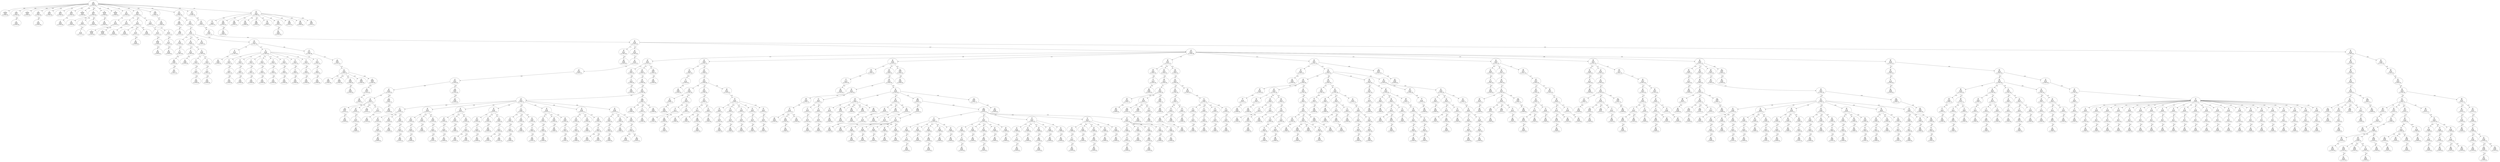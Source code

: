 digraph "webpage" {
body_fb5297ef868fa0cb9f752b0297ea2f9c [label="1\nbody\nE:0.43\nP:0.26\nS,L:[0.00,0.00]"]
comment_1a0857424fc6c5a2d3cc240b62da5c15 [label="2\ncomment\nE:0.00\nP:0.00\nS,L:[0.00,0.00]"]
body_fb5297ef868fa0cb9f752b0297ea2f9c -> comment_1a0857424fc6c5a2d3cc240b62da5c15
 [label="0.00"]script_cb37019dfccf2c37195903980347cf9e [label="3\nscript\nE:0.43\nP:0.21\nS,L:[0.38,0.38]"]
body_fb5297ef868fa0cb9f752b0297ea2f9c -> script_cb37019dfccf2c37195903980347cf9e
 [label="0.00"]text_f3ea3825558a25bb71d9ced5639f5549 [label="3\ntext\nE:0.00\nP:0.00\nS,L:[0.00,0.00]"]
script_cb37019dfccf2c37195903980347cf9e -> text_f3ea3825558a25bb71d9ced5639f5549
 [label="0.00"]comment_49cbf9632df18cb4a4187cfa9e06244a [label="5\ncomment\nE:0.00\nP:0.00\nS,L:[0.00,0.00]"]
body_fb5297ef868fa0cb9f752b0297ea2f9c -> comment_49cbf9632df18cb4a4187cfa9e06244a
 [label="0.00"]script_7701bd1e5299e9baf280129e91c437ac [label="6\nscript\nE:0.43\nP:0.21\nS,L:[0.38,0.38]"]
body_fb5297ef868fa0cb9f752b0297ea2f9c -> script_7701bd1e5299e9baf280129e91c437ac
 [label="0.00"]text_92684e4b9e0bfc02274c2059c541c437 [label="6\ntext\nE:0.00\nP:0.00\nS,L:[0.00,0.00]"]
script_7701bd1e5299e9baf280129e91c437ac -> text_92684e4b9e0bfc02274c2059c541c437
 [label="0.00"]script_b3dd381b382a6de0cec86c4acd7b040a [label="8\nscript\nE:0.24\nP:0.21\nS,L:[0.38,0.38]"]
body_fb5297ef868fa0cb9f752b0297ea2f9c -> script_b3dd381b382a6de0cec86c4acd7b040a
 [label="0.00"]script_2e09b785cf48eefbcdb1942e92d03961 [label="9\nscript\nE:0.24\nP:0.21\nS,L:[0.38,0.38]"]
body_fb5297ef868fa0cb9f752b0297ea2f9c -> script_2e09b785cf48eefbcdb1942e92d03961
 [label="0.00"]script_082070686ed39fdc532d0c013ce1befb [label="10\nscript\nE:0.43\nP:0.21\nS,L:[0.38,0.38]"]
body_fb5297ef868fa0cb9f752b0297ea2f9c -> script_082070686ed39fdc532d0c013ce1befb
 [label="0.00"]text_c8a495a73299800cbf6443772f867d7c [label="10\ntext\nE:0.00\nP:0.00\nS,L:[0.00,0.00]"]
script_082070686ed39fdc532d0c013ce1befb -> text_c8a495a73299800cbf6443772f867d7c
 [label="0.00"]comment_27ac9f2808df2bdbd3385fd76af0e30b [label="12\ncomment\nE:0.00\nP:0.00\nS,L:[0.00,0.00]"]
body_fb5297ef868fa0cb9f752b0297ea2f9c -> comment_27ac9f2808df2bdbd3385fd76af0e30b
 [label="0.00"]script_c12fab89243811a5f2e2f4cf939d37f5 [label="13\nscript\nE:0.37\nP:0.21\nS,L:[0.38,0.38]"]
body_fb5297ef868fa0cb9f752b0297ea2f9c -> script_c12fab89243811a5f2e2f4cf939d37f5
 [label="0.00"]text_9baa427aa2c5bd6b82ab6677764fb8e7 [label="13\ntext\nE:0.00\nP:0.00\nS,L:[0.00,0.00]"]
script_c12fab89243811a5f2e2f4cf939d37f5 -> text_9baa427aa2c5bd6b82ab6677764fb8e7
 [label="0.00"]p_931e83a320a35b6379edf991d48a8f17 [label="15\np\nE:0.06\nP:0.02\nS,L:[0.75,0.75]"]
script_c12fab89243811a5f2e2f4cf939d37f5 -> p_931e83a320a35b6379edf991d48a8f17
 [label="0.56"]i_3bb88a017c91369e8870a35b36b7ca61 [label="16\ni\nE:0.00\nP:0.00\nS,L:[1.12,1.12]"]
p_931e83a320a35b6379edf991d48a8f17 -> i_3bb88a017c91369e8870a35b36b7ca61
 [label="0.00"]text_2023a55df0a72ba40ed9e069e4e20b30 [label="16\ntext\nE:0.00\nP:0.00\nS,L:[0.00,0.00]"]
script_c12fab89243811a5f2e2f4cf939d37f5 -> text_2023a55df0a72ba40ed9e069e4e20b30
 [label="0.00"]noscript_ecdae8933ba5b8c6493bc117d8fc4500 [label="18\nnoscript\nE:0.59\nP:0.04\nS,L:[0.38,0.38]"]
body_fb5297ef868fa0cb9f752b0297ea2f9c -> noscript_ecdae8933ba5b8c6493bc117d8fc4500
 [label="0.00"]text_fc215999be54c73cb144b50e29332004 [label="18\ntext\nE:0.00\nP:0.00\nS,L:[0.00,0.00]"]
noscript_ecdae8933ba5b8c6493bc117d8fc4500 -> text_fc215999be54c73cb144b50e29332004
 [label="0.00"]comment_6e35ebb53b23c8480fcf0dd532f8b008 [label="20\ncomment\nE:0.00\nP:0.00\nS,L:[0.00,0.00]"]
body_fb5297ef868fa0cb9f752b0297ea2f9c -> comment_6e35ebb53b23c8480fcf0dd532f8b008
 [label="0.00"]div_1c6dd692227a5c5a5361c4e4423dda6c [label="21\ndiv\nE:0.52\nP:0.31\nS,L:[0.38,0.38]"]
body_fb5297ef868fa0cb9f752b0297ea2f9c -> div_1c6dd692227a5c5a5361c4e4423dda6c
 [label="5.24"]div_9dec546f5e709be74aca09a9fd9cee87 [label="22\ndiv\nE:0.26\nP:0.43\nS,L:[0.75,0.75]"]
div_1c6dd692227a5c5a5361c4e4423dda6c -> div_9dec546f5e709be74aca09a9fd9cee87
 [label="2.62"]comment_32cc42ca8a2b7db462142c073781c518 [label="23\ncomment\nE:0.00\nP:0.00\nS,L:[0.00,0.00]"]
div_9dec546f5e709be74aca09a9fd9cee87 -> comment_32cc42ca8a2b7db462142c073781c518
 [label="0.00"]comment_384ac4f023a93b8cdea3f888f7864cfc [label="24\ncomment\nE:0.00\nP:0.00\nS,L:[0.00,0.00]"]
div_9dec546f5e709be74aca09a9fd9cee87 -> comment_384ac4f023a93b8cdea3f888f7864cfc
 [label="0.00"]script_66c0744e52dfb9e475714321ec61db8b [label="25\nscript\nE:0.24\nP:0.21\nS,L:[0.38,0.38]"]
body_fb5297ef868fa0cb9f752b0297ea2f9c -> script_66c0744e52dfb9e475714321ec61db8b
 [label="0.00"]h2_130dd8fb8b07e5e3f13813d70118dcce [label="26\nh2\nE:0.23\nP:0.01\nS,L:[0.75,0.75]"]
script_66c0744e52dfb9e475714321ec61db8b -> h2_130dd8fb8b07e5e3f13813d70118dcce
 [label="1.45"]text_c9a96ea0df69ed4fd671af3d3b4f803f [label="26\ntext\nE:0.00\nP:0.00\nS,L:[0.00,0.00]"]
h2_130dd8fb8b07e5e3f13813d70118dcce -> text_c9a96ea0df69ed4fd671af3d3b4f803f
 [label="0.00"]p_95be155cf889349e020786c8366e3159 [label="28\np\nE:0.29\nP:0.02\nS,L:[0.75,0.75]"]
script_66c0744e52dfb9e475714321ec61db8b -> p_95be155cf889349e020786c8366e3159
 [label="2.89"]text_ba60fb916b57d82e8a824e1d9827e3ef [label="28\ntext\nE:0.00\nP:0.00\nS,L:[0.00,0.00]"]
p_95be155cf889349e020786c8366e3159 -> text_ba60fb916b57d82e8a824e1d9827e3ef
 [label="0.00"]a_a462b880be935776699170344b57d67d [label="30\na\nE:0.39\nP:0.13\nS,L:[1.12,1.12]"]
p_95be155cf889349e020786c8366e3159 -> a_a462b880be935776699170344b57d67d
 [label="0.00"]text_360821ea63f3aa0f58fb0cd48417f76f [label="30\ntext\nE:0.00\nP:0.00\nS,L:[0.00,0.00]"]
a_a462b880be935776699170344b57d67d -> text_360821ea63f3aa0f58fb0cd48417f76f
 [label="0.00"]text_e8e5b429c53b904a9468575f70630c70 [label="31\ntext\nE:0.00\nP:0.00\nS,L:[0.00,0.00]"]
p_95be155cf889349e020786c8366e3159 -> text_e8e5b429c53b904a9468575f70630c70
 [label="0.00"]ul_7a0e9437049d2d80ca1f5f6d34b7ab6b [label="33\nul\nE:0.08\nP:0.03\nS,L:[0.75,0.75]"]
script_66c0744e52dfb9e475714321ec61db8b -> ul_7a0e9437049d2d80ca1f5f6d34b7ab6b
 [label="0.76"]li_7c1bfd65fc61188c87f6bacb6b619fc6 [label="34\nli\nE:0.19\nP:0.13\nS,L:[1.12,1.12]"]
ul_7a0e9437049d2d80ca1f5f6d34b7ab6b -> li_7c1bfd65fc61188c87f6bacb6b619fc6
 [label="1.20"]button_68e23b3a2534c1ccf1c801dadb69290d [label="35\nbutton\nE:0.40\nP:0.00\nS,L:[1.50,1.50]"]
li_7c1bfd65fc61188c87f6bacb6b619fc6 -> button_68e23b3a2534c1ccf1c801dadb69290d
 [label="0.00"]text_e5816e19a32b217a05b1e41d05567ac6 [label="35\ntext\nE:0.00\nP:0.00\nS,L:[0.00,0.00]"]
button_68e23b3a2534c1ccf1c801dadb69290d -> text_e5816e19a32b217a05b1e41d05567ac6
 [label="0.00"]li_6e60403a93f7b58f3121bc91faafb3ea [label="37\nli\nE:0.19\nP:0.13\nS,L:[1.12,1.12]"]
ul_7a0e9437049d2d80ca1f5f6d34b7ab6b -> li_6e60403a93f7b58f3121bc91faafb3ea
 [label="1.20"]a_4bb7b4023b3ad5f79bd3ecf91984e123 [label="38\na\nE:0.42\nP:0.17\nS,L:[1.50,1.50]"]
li_6e60403a93f7b58f3121bc91faafb3ea -> a_4bb7b4023b3ad5f79bd3ecf91984e123
 [label="0.00"]text_4c3e57e82e2f6f9c9ea29eeea42e70c1 [label="38\ntext\nE:0.00\nP:0.00\nS,L:[0.00,0.00]"]
a_4bb7b4023b3ad5f79bd3ecf91984e123 -> text_4c3e57e82e2f6f9c9ea29eeea42e70c1
 [label="0.00"]script_5676553c7dd38819fd779dac53f994af [label="40\nscript\nE:0.43\nP:0.21\nS,L:[0.38,0.38]"]
body_fb5297ef868fa0cb9f752b0297ea2f9c -> script_5676553c7dd38819fd779dac53f994af
 [label="0.00"]text_9676d96fed09bf8fe3a4cd8e78a77d27 [label="40\ntext\nE:0.00\nP:0.00\nS,L:[0.00,0.00]"]
script_5676553c7dd38819fd779dac53f994af -> text_9676d96fed09bf8fe3a4cd8e78a77d27
 [label="0.00"]div_434998e54c1dd1c98b4f5ae420c2818b [label="42\ndiv\nE:0.39\nP:0.31\nS,L:[0.38,0.38]"]
body_fb5297ef868fa0cb9f752b0297ea2f9c -> div_434998e54c1dd1c98b4f5ae420c2818b
 [label="3.93"]span_ec4ae0cd77de518af56a8804414561d6 [label="43\nspan\nE:0.06\nP:0.02\nS,L:[0.75,0.75]"]
div_434998e54c1dd1c98b4f5ae420c2818b -> span_ec4ae0cd77de518af56a8804414561d6
 [label="0.00"]span_de986855ec49cdb0705a6075548bdd36 [label="44\nspan\nE:0.06\nP:0.02\nS,L:[1.12,1.12]"]
span_ec4ae0cd77de518af56a8804414561d6 -> span_de986855ec49cdb0705a6075548bdd36
 [label="0.00"]div_5018d1fbdadc409278e4d0bcccc70e5c [label="45\ndiv\nE:0.52\nP:0.43\nS,L:[0.75,0.75]"]
div_434998e54c1dd1c98b4f5ae420c2818b -> div_5018d1fbdadc409278e4d0bcccc70e5c
 [label="5.24"]div_5028d960a1c411b0376de60c6b431ddb [label="46\ndiv\nE:0.52\nP:0.43\nS,L:[1.12,1.12]"]
div_5018d1fbdadc409278e4d0bcccc70e5c -> div_5028d960a1c411b0376de60c6b431ddb
 [label="5.24"]div_eae5231d49a7966b188aa20d78355f9f [label="47\ndiv\nE:0.23\nP:0.20\nS,L:[1.50,1.50]"]
div_5028d960a1c411b0376de60c6b431ddb -> div_eae5231d49a7966b188aa20d78355f9f
 [label="2.32"]a_e57ee4120784cce4bdadd46447f499a5 [label="48\na\nE:0.22\nP:0.17\nS,L:[1.88,1.88]"]
div_eae5231d49a7966b188aa20d78355f9f -> a_e57ee4120784cce4bdadd46447f499a5
 [label="0.00"]abbr_84b70c918a017961b165bc0a54deef3c [label="49\nabbr\nE:0.00\nP:0.00\nS,L:[2.25,2.25]"]
a_e57ee4120784cce4bdadd46447f499a5 -> abbr_84b70c918a017961b165bc0a54deef3c
 [label="0.00"]img_6151349609484e431524d6249ee63d04 [label="50\nimg\nE:0.18\nP:0.11\nS,L:[2.62,2.62]"]
abbr_84b70c918a017961b165bc0a54deef3c -> img_6151349609484e431524d6249ee63d04
 [label="0.00"]div_332885c4c2f4d166e52ebcb920ea963e [label="51\ndiv\nE:0.23\nP:0.20\nS,L:[1.50,1.50]"]
div_5028d960a1c411b0376de60c6b431ddb -> div_332885c4c2f4d166e52ebcb920ea963e
 [label="2.32"]h2_a8121fb2b73ac0896ff591baf17a1450 [label="52\nh2\nE:0.23\nP:0.01\nS,L:[1.88,1.88]"]
div_332885c4c2f4d166e52ebcb920ea963e -> h2_a8121fb2b73ac0896ff591baf17a1450
 [label="1.45"]text_deb664e6be0888d15e43deaff76b533f [label="52\ntext\nE:0.00\nP:0.00\nS,L:[0.00,0.00]"]
h2_a8121fb2b73ac0896ff591baf17a1450 -> text_deb664e6be0888d15e43deaff76b533f
 [label="0.00"]ul_68a589c7a7d3169f93df986e60c67ccc [label="54\nul\nE:0.08\nP:0.03\nS,L:[1.88,1.88]"]
div_332885c4c2f4d166e52ebcb920ea963e -> ul_68a589c7a7d3169f93df986e60c67ccc
 [label="0.76"]li_71b481aca41fb7b68fe2c6e58df0936e [label="55\nli\nE:0.20\nP:0.14\nS,L:[2.25,2.25]"]
ul_68a589c7a7d3169f93df986e60c67ccc -> li_71b481aca41fb7b68fe2c6e58df0936e
 [label="1.24"]a_49830e2449ff24f6c8ec04395e2f3973 [label="56\na\nE:0.45\nP:0.27\nS,L:[2.62,2.62]"]
li_71b481aca41fb7b68fe2c6e58df0936e -> a_49830e2449ff24f6c8ec04395e2f3973
 [label="0.00"]text_9cfeb6633826fcc0bc3b15f3b68e5b53 [label="56\ntext\nE:0.00\nP:0.00\nS,L:[0.00,0.00]"]
a_49830e2449ff24f6c8ec04395e2f3973 -> text_9cfeb6633826fcc0bc3b15f3b68e5b53
 [label="0.00"]li_8fa63c4628a1b28464ec0fad15faf89e [label="58\nli\nE:0.20\nP:0.14\nS,L:[2.25,2.25]"]
ul_68a589c7a7d3169f93df986e60c67ccc -> li_8fa63c4628a1b28464ec0fad15faf89e
 [label="1.24"]a_e7ad340ee090703e7d2ca1c9944d5b54 [label="59\na\nE:0.45\nP:0.27\nS,L:[2.62,2.62]"]
li_8fa63c4628a1b28464ec0fad15faf89e -> a_e7ad340ee090703e7d2ca1c9944d5b54
 [label="0.00"]text_f620c3509100c621a090844b96e8230b [label="59\ntext\nE:0.00\nP:0.00\nS,L:[0.00,0.00]"]
a_e7ad340ee090703e7d2ca1c9944d5b54 -> text_f620c3509100c621a090844b96e8230b
 [label="0.00"]div_1f1d6217e494f2a5456dfd26fb3d00f1 [label="61\ndiv\nE:0.23\nP:0.20\nS,L:[1.50,1.50]"]
div_5028d960a1c411b0376de60c6b431ddb -> div_1f1d6217e494f2a5456dfd26fb3d00f1
 [label="2.32"]div_9a1cfbc14a2f0c7a38fdadc857cf62de [label="62\ndiv\nE:0.32\nP:0.20\nS,L:[1.50,1.50]"]
div_5028d960a1c411b0376de60c6b431ddb -> div_9a1cfbc14a2f0c7a38fdadc857cf62de
 [label="3.19"]h2_3091772360ca76ca8c5f30d4667769e0 [label="63\nh2\nE:0.23\nP:0.01\nS,L:[1.88,1.88]"]
div_9a1cfbc14a2f0c7a38fdadc857cf62de -> h2_3091772360ca76ca8c5f30d4667769e0
 [label="1.45"]text_37ca27f7cdb285d01181b08552ebc35b [label="63\ntext\nE:0.00\nP:0.00\nS,L:[0.00,0.00]"]
h2_3091772360ca76ca8c5f30d4667769e0 -> text_37ca27f7cdb285d01181b08552ebc35b
 [label="0.00"]ul_3e052009a16f91ad24e4ab1a8c48dc35 [label="65\nul\nE:0.08\nP:0.03\nS,L:[1.88,1.88]"]
div_9a1cfbc14a2f0c7a38fdadc857cf62de -> ul_3e052009a16f91ad24e4ab1a8c48dc35
 [label="0.76"]li_0e9da5a6723a672e5abedeab1d2c12eb [label="66\nli\nE:0.20\nP:0.14\nS,L:[2.25,2.25]"]
ul_3e052009a16f91ad24e4ab1a8c48dc35 -> li_0e9da5a6723a672e5abedeab1d2c12eb
 [label="1.24"]a_5e25882f5250158b1afc126a4a7d09ff [label="67\na\nE:0.45\nP:0.27\nS,L:[2.62,2.62]"]
li_0e9da5a6723a672e5abedeab1d2c12eb -> a_5e25882f5250158b1afc126a4a7d09ff
 [label="0.00"]text_2939b11e9fa08e202f293717e2732a8d [label="67\ntext\nE:0.00\nP:0.00\nS,L:[0.00,0.00]"]
a_5e25882f5250158b1afc126a4a7d09ff -> text_2939b11e9fa08e202f293717e2732a8d
 [label="0.00"]li_94ea8ef314f3858e49ef279d3fafd1ee [label="69\nli\nE:0.20\nP:0.14\nS,L:[2.25,2.25]"]
ul_3e052009a16f91ad24e4ab1a8c48dc35 -> li_94ea8ef314f3858e49ef279d3fafd1ee
 [label="1.24"]a_d44c21cff099bdec78340e10c313df70 [label="70\na\nE:0.45\nP:0.27\nS,L:[2.62,2.62]"]
li_94ea8ef314f3858e49ef279d3fafd1ee -> a_d44c21cff099bdec78340e10c313df70
 [label="0.00"]text_21fe0af67db60a14b17114d1b3cbbed5 [label="70\ntext\nE:0.00\nP:0.00\nS,L:[0.00,0.00]"]
a_d44c21cff099bdec78340e10c313df70 -> text_21fe0af67db60a14b17114d1b3cbbed5
 [label="0.00"]li_f35a91a9918fcd455f641ed50a78225e [label="72\nli\nE:0.20\nP:0.14\nS,L:[2.25,2.25]"]
ul_3e052009a16f91ad24e4ab1a8c48dc35 -> li_f35a91a9918fcd455f641ed50a78225e
 [label="1.24"]a_6a9559ac503729674bae8a93e6e04210 [label="73\na\nE:0.45\nP:0.27\nS,L:[2.62,2.62]"]
li_f35a91a9918fcd455f641ed50a78225e -> a_6a9559ac503729674bae8a93e6e04210
 [label="0.00"]text_a9fd610706aa40e406df9043be274951 [label="73\ntext\nE:0.00\nP:0.00\nS,L:[0.00,0.00]"]
a_6a9559ac503729674bae8a93e6e04210 -> text_a9fd610706aa40e406df9043be274951
 [label="0.00"]li_5837144e359b726584736281b919c4de [label="75\nli\nE:0.25\nP:0.24\nS,L:[2.25,2.25]"]
ul_3e052009a16f91ad24e4ab1a8c48dc35 -> li_5837144e359b726584736281b919c4de
 [label="1.54"]a_0fecfcc7c54e5e296ac13157631dc571 [label="76\na\nE:0.42\nP:0.18\nS,L:[2.62,2.62]"]
li_5837144e359b726584736281b919c4de -> a_0fecfcc7c54e5e296ac13157631dc571
 [label="0.00"]text_bc1950ae918c49e9a4c687ea291e9414 [label="76\ntext\nE:0.00\nP:0.00\nS,L:[0.00,0.00]"]
a_0fecfcc7c54e5e296ac13157631dc571 -> text_bc1950ae918c49e9a4c687ea291e9414
 [label="0.00"]li_f17f91eeb5281ff2fedea5366ff2f1ca [label="78\nli\nE:0.25\nP:0.24\nS,L:[2.25,2.25]"]
ul_3e052009a16f91ad24e4ab1a8c48dc35 -> li_f17f91eeb5281ff2fedea5366ff2f1ca
 [label="1.54"]a_7b1e1089422cb3fd7c495dc2f0148822 [label="79\na\nE:0.42\nP:0.18\nS,L:[2.62,2.62]"]
li_f17f91eeb5281ff2fedea5366ff2f1ca -> a_7b1e1089422cb3fd7c495dc2f0148822
 [label="0.00"]text_0488ba4054e6d1d098a138593b739fe9 [label="79\ntext\nE:0.00\nP:0.00\nS,L:[0.00,0.00]"]
a_7b1e1089422cb3fd7c495dc2f0148822 -> text_0488ba4054e6d1d098a138593b739fe9
 [label="0.00"]li_7e04761a2f6a079eea0140928f5b6fd8 [label="81\nli\nE:0.25\nP:0.24\nS,L:[2.25,2.25]"]
ul_3e052009a16f91ad24e4ab1a8c48dc35 -> li_7e04761a2f6a079eea0140928f5b6fd8
 [label="1.54"]a_ae80677bab4dfec336107b45b28dd3e1 [label="82\na\nE:0.42\nP:0.18\nS,L:[2.62,2.62]"]
li_7e04761a2f6a079eea0140928f5b6fd8 -> a_ae80677bab4dfec336107b45b28dd3e1
 [label="0.00"]text_be5f7e45089792eae7b7e5bfec4761de [label="82\ntext\nE:0.00\nP:0.00\nS,L:[0.00,0.00]"]
a_ae80677bab4dfec336107b45b28dd3e1 -> text_be5f7e45089792eae7b7e5bfec4761de
 [label="0.00"]li_05763edae37108c3d8899dbb7da9ebf2 [label="84\nli\nE:0.25\nP:0.24\nS,L:[2.25,2.25]"]
ul_3e052009a16f91ad24e4ab1a8c48dc35 -> li_05763edae37108c3d8899dbb7da9ebf2
 [label="1.54"]a_f95f5bf388cb8510a4c2dfdab3f8bcef [label="85\na\nE:0.42\nP:0.18\nS,L:[2.62,2.62]"]
li_05763edae37108c3d8899dbb7da9ebf2 -> a_f95f5bf388cb8510a4c2dfdab3f8bcef
 [label="0.00"]text_33de039a4bd49f245e00dc4fbd2772be [label="85\ntext\nE:0.00\nP:0.00\nS,L:[0.00,0.00]"]
a_f95f5bf388cb8510a4c2dfdab3f8bcef -> text_33de039a4bd49f245e00dc4fbd2772be
 [label="0.00"]li_6c3885921614e43213b8e1652152ac86 [label="87\nli\nE:0.25\nP:0.24\nS,L:[2.25,2.25]"]
ul_3e052009a16f91ad24e4ab1a8c48dc35 -> li_6c3885921614e43213b8e1652152ac86
 [label="1.54"]a_349940611c864a3a911ca38a0115004b [label="88\na\nE:0.42\nP:0.18\nS,L:[2.62,2.62]"]
li_6c3885921614e43213b8e1652152ac86 -> a_349940611c864a3a911ca38a0115004b
 [label="0.00"]text_b77f4eba5241a1788fbad156cd3b63ae [label="88\ntext\nE:0.00\nP:0.00\nS,L:[0.00,0.00]"]
a_349940611c864a3a911ca38a0115004b -> text_b77f4eba5241a1788fbad156cd3b63ae
 [label="0.00"]li_cd14c2716ca8a94792023d1c283fa91d [label="90\nli\nE:0.25\nP:0.24\nS,L:[2.25,2.25]"]
ul_3e052009a16f91ad24e4ab1a8c48dc35 -> li_cd14c2716ca8a94792023d1c283fa91d
 [label="1.54"]a_61e7703944a4e38526b0d38714123d5e [label="91\na\nE:0.42\nP:0.18\nS,L:[2.62,2.62]"]
li_cd14c2716ca8a94792023d1c283fa91d -> a_61e7703944a4e38526b0d38714123d5e
 [label="0.00"]text_aa048975f03e86f4fa55e1c194119cfd [label="91\ntext\nE:0.00\nP:0.00\nS,L:[0.00,0.00]"]
a_61e7703944a4e38526b0d38714123d5e -> text_aa048975f03e86f4fa55e1c194119cfd
 [label="0.00"]div_a07d37537c964c020e143322699050a3 [label="93\ndiv\nE:0.27\nP:0.35\nS,L:[1.88,1.88]"]
div_9a1cfbc14a2f0c7a38fdadc857cf62de -> div_a07d37537c964c020e143322699050a3
 [label="2.65"]form_ddd08aa1c13b14db3bbefbfb0cb6e8ec [label="94\nform\nE:0.52\nP:0.00\nS,L:[2.25,2.25]"]
div_a07d37537c964c020e143322699050a3 -> form_ddd08aa1c13b14db3bbefbfb0cb6e8ec
 [label="3.27"]div_6381ce1f02a7bd35864e09f04bfaa17f [label="95\ndiv\nE:0.26\nP:0.29\nS,L:[2.62,2.62]"]
form_ddd08aa1c13b14db3bbefbfb0cb6e8ec -> div_6381ce1f02a7bd35864e09f04bfaa17f
 [label="2.59"]input_3e5d8f28b221ab9a85f33b777cd5a39a [label="96\ninput\nE:0.00\nP:0.00\nS,L:[3.00,3.00]"]
div_6381ce1f02a7bd35864e09f04bfaa17f -> input_3e5d8f28b221ab9a85f33b777cd5a39a
 [label="0.00"]input_d8885c89fcd2bbd3878d614916865337 [label="97\ninput\nE:0.00\nP:0.00\nS,L:[3.00,3.00]"]
div_6381ce1f02a7bd35864e09f04bfaa17f -> input_d8885c89fcd2bbd3878d614916865337
 [label="0.00"]label_bed64c0419e1726aa5f52b48d68cfd75 [label="98\nlabel\nE:0.40\nP:0.00\nS,L:[3.00,3.00]"]
div_6381ce1f02a7bd35864e09f04bfaa17f -> label_bed64c0419e1726aa5f52b48d68cfd75
 [label="0.00"]text_d4a513dd07430af71a20773fdc03881c [label="98\ntext\nE:0.00\nP:0.00\nS,L:[0.00,0.00]"]
label_bed64c0419e1726aa5f52b48d68cfd75 -> text_d4a513dd07430af71a20773fdc03881c
 [label="0.00"]input_a9f4c6890b0703aaa659b5908850a1b6 [label="100\ninput\nE:0.00\nP:0.00\nS,L:[3.00,3.00]"]
div_6381ce1f02a7bd35864e09f04bfaa17f -> input_a9f4c6890b0703aaa659b5908850a1b6
 [label="0.00"]button_9220572a5fef06d6390fb1df0075dbed [label="101\nbutton\nE:0.00\nP:0.00\nS,L:[3.00,3.00]"]
div_6381ce1f02a7bd35864e09f04bfaa17f -> button_9220572a5fef06d6390fb1df0075dbed
 [label="0.00"]span_e456310fe3a0279691d67079a2223928 [label="102\nspan\nE:0.18\nP:0.11\nS,L:[3.38,3.38]"]
button_9220572a5fef06d6390fb1df0075dbed -> span_e456310fe3a0279691d67079a2223928
 [label="0.00"]img_301f6ff6b44b139b777fb92d33236e07 [label="103\nimg\nE:0.15\nP:0.08\nS,L:[3.75,3.75]"]
span_e456310fe3a0279691d67079a2223928 -> img_301f6ff6b44b139b777fb92d33236e07
 [label="0.00"]div_b21b6eb8ff717a0f144ec55a33401610 [label="104\ndiv\nE:0.26\nP:1.00\nS,L:[0.38,0.38]"]
body_fb5297ef868fa0cb9f752b0297ea2f9c -> div_b21b6eb8ff717a0f144ec55a33401610
 [label="2.62"]div_09cfe943909c2e5a0a1a0d92c99a3c61 [label="105\ndiv\nE:0.49\nP:0.59\nS,L:[0.75,0.75]"]
div_b21b6eb8ff717a0f144ec55a33401610 -> div_09cfe943909c2e5a0a1a0d92c99a3c61
 [label="4.86"]div_40af9b20b50f8afd12f086c6d57bbb4c [label="106\ndiv\nE:0.49\nP:0.59\nS,L:[1.12,1.12]"]
div_09cfe943909c2e5a0a1a0d92c99a3c61 -> div_40af9b20b50f8afd12f086c6d57bbb4c
 [label="4.86"]div_9e84ef4c660207f2e81d120d16371ac6 [label="107\ndiv\nE:0.46\nP:0.35\nS,L:[1.50,1.50]"]
div_40af9b20b50f8afd12f086c6d57bbb4c -> div_9e84ef4c660207f2e81d120d16371ac6
 [label="4.61"]h1_471841606ea9a4ac4b4f6346a696ea50 [label="108\nh1\nE:0.23\nP:0.01\nS,L:[1.88,1.88]"]
div_9e84ef4c660207f2e81d120d16371ac6 -> h1_471841606ea9a4ac4b4f6346a696ea50
 [label="1.74"]text_6bb227c2ca7a95c8124a42253864c4b7 [label="108\ntext\nE:0.00\nP:0.00\nS,L:[0.00,0.00]"]
h1_471841606ea9a4ac4b4f6346a696ea50 -> text_6bb227c2ca7a95c8124a42253864c4b7
 [label="0.00"]div_70b1cc6dc9893f86beaea3b538c7bad1 [label="110\ndiv\nE:0.53\nP:0.35\nS,L:[1.88,1.88]"]
div_9e84ef4c660207f2e81d120d16371ac6 -> div_70b1cc6dc9893f86beaea3b538c7bad1
 [label="5.27"]div_f2f8701f76a946da4fffc9cb145646b6 [label="111\ndiv\nE:0.53\nP:0.35\nS,L:[2.25,2.25]"]
div_70b1cc6dc9893f86beaea3b538c7bad1 -> div_f2f8701f76a946da4fffc9cb145646b6
 [label="5.27"]div_bb8d61ca58cdd43eff8d11f97e0763fb [label="112\ndiv\nE:0.52\nP:0.29\nS,L:[2.62,2.62]"]
div_f2f8701f76a946da4fffc9cb145646b6 -> div_bb8d61ca58cdd43eff8d11f97e0763fb
 [label="5.21"]div_d92669f27b39ccc59277915501dceeb6 [label="113\ndiv\nE:0.51\nP:0.29\nS,L:[3.00,3.00]"]
div_bb8d61ca58cdd43eff8d11f97e0763fb -> div_d92669f27b39ccc59277915501dceeb6
 [label="5.08"]div_c2787047e9d41973892542f843595e88 [label="114\ndiv\nE:0.51\nP:0.29\nS,L:[3.38,3.38]"]
div_d92669f27b39ccc59277915501dceeb6 -> div_c2787047e9d41973892542f843595e88
 [label="5.08"]div_b1dbc41c04f3f9ff5b24504255cb6bbc [label="115\ndiv\nE:0.42\nP:0.20\nS,L:[3.75,3.75]"]
div_c2787047e9d41973892542f843595e88 -> div_b1dbc41c04f3f9ff5b24504255cb6bbc
 [label="4.16"]script_decb43a90c856889ba33427f5ab24703 [label="116\nscript\nE:0.23\nP:0.01\nS,L:[4.12,4.12]"]
div_b1dbc41c04f3f9ff5b24504255cb6bbc -> script_decb43a90c856889ba33427f5ab24703
 [label="0.00"]text_41c932ad34acd156a269be8207590671 [label="116\ntext\nE:0.00\nP:0.00\nS,L:[0.00,0.00]"]
script_decb43a90c856889ba33427f5ab24703 -> text_41c932ad34acd156a269be8207590671
 [label="0.00"]div_c92e222c83dbc9a7a382e24a680631cd [label="118\ndiv\nE:0.23\nP:0.20\nS,L:[4.12,4.12]"]
div_b1dbc41c04f3f9ff5b24504255cb6bbc -> div_c92e222c83dbc9a7a382e24a680631cd
 [label="2.32"]a_3da666d78eb8413e595b33b2b9e470cc [label="119\na\nE:0.38\nP:0.12\nS,L:[4.50,4.50]"]
div_c92e222c83dbc9a7a382e24a680631cd -> a_3da666d78eb8413e595b33b2b9e470cc
 [label="0.00"]text_11b3ff372cbb8821a83abea9a0c773d1 [label="119\ntext\nE:0.00\nP:0.00\nS,L:[0.00,0.00]"]
a_3da666d78eb8413e595b33b2b9e470cc -> text_11b3ff372cbb8821a83abea9a0c773d1
 [label="0.00"]script_6ba5c723d9586cba5973918461c0a996 [label="121\nscript\nE:0.03\nP:0.01\nS,L:[4.12,4.12]"]
div_b1dbc41c04f3f9ff5b24504255cb6bbc -> script_6ba5c723d9586cba5973918461c0a996
 [label="0.00"]a_17477610c9f5dddbed75faf2570f8848 [label="122\na\nE:0.19\nP:0.13\nS,L:[4.12,4.12]"]
div_b1dbc41c04f3f9ff5b24504255cb6bbc -> a_17477610c9f5dddbed75faf2570f8848
 [label="0.00"]img_e09a9e702c4688ae8401a0728d57e55b [label="123\nimg\nE:0.06\nP:0.02\nS,L:[4.50,4.50]"]
a_17477610c9f5dddbed75faf2570f8848 -> img_e09a9e702c4688ae8401a0728d57e55b
 [label="0.00"]script_aeb2cacbe24b4685cf353fd4fdeb96b4 [label="124\nscript\nE:0.23\nP:0.01\nS,L:[3.75,3.75]"]
div_c2787047e9d41973892542f843595e88 -> script_aeb2cacbe24b4685cf353fd4fdeb96b4
 [label="0.00"]text_ffd5ba4d7f1332df3cdae1f5bd93b107 [label="124\ntext\nE:0.00\nP:0.00\nS,L:[0.00,0.00]"]
script_aeb2cacbe24b4685cf353fd4fdeb96b4 -> text_ffd5ba4d7f1332df3cdae1f5bd93b107
 [label="0.00"]script_2486fe0291190fdd44c4500d0a2d0a27 [label="126\nscript\nE:0.53\nP:0.01\nS,L:[3.38,3.38]"]
div_d92669f27b39ccc59277915501dceeb6 -> script_2486fe0291190fdd44c4500d0a2d0a27
 [label="0.00"]text_cf2f2be3ddb8c6f3ff29df2f0f819747 [label="126\ntext\nE:0.00\nP:0.00\nS,L:[0.00,0.00]"]
script_2486fe0291190fdd44c4500d0a2d0a27 -> text_cf2f2be3ddb8c6f3ff29df2f0f819747
 [label="0.00"]div_9bd327d702b54764823e7cd777823db8 [label="128\ndiv\nE:0.53\nP:0.35\nS,L:[1.88,1.88]"]
div_9e84ef4c660207f2e81d120d16371ac6 -> div_9bd327d702b54764823e7cd777823db8
 [label="5.27"]div_3a16cb89703fb8b8fdb2964b900fd357 [label="129\ndiv\nE:0.43\nP:0.35\nS,L:[2.25,2.25]"]
div_9bd327d702b54764823e7cd777823db8 -> div_3a16cb89703fb8b8fdb2964b900fd357
 [label="4.31"]h2_5a53cb65b265ad2162fc1b103d16c9e5 [label="130\nh2\nE:0.03\nP:0.01\nS,L:[2.62,2.62]"]
div_3a16cb89703fb8b8fdb2964b900fd357 -> h2_5a53cb65b265ad2162fc1b103d16c9e5
 [label="0.21"]a_fb0f8fe852242578038a870c25c512ed [label="131\na\nE:0.42\nP:0.18\nS,L:[3.00,3.00]"]
h2_5a53cb65b265ad2162fc1b103d16c9e5 -> a_fb0f8fe852242578038a870c25c512ed
 [label="0.00"]text_e4b54792e3f1ac13952b07d33d676201 [label="131\ntext\nE:0.00\nP:0.00\nS,L:[0.00,0.00]"]
a_fb0f8fe852242578038a870c25c512ed -> text_e4b54792e3f1ac13952b07d33d676201
 [label="0.00"]div_e9e7ac00310896fb49d8be0953a9dd11 [label="133\ndiv\nE:0.52\nP:0.29\nS,L:[2.62,2.62]"]
div_3a16cb89703fb8b8fdb2964b900fd357 -> div_e9e7ac00310896fb49d8be0953a9dd11
 [label="5.21"]div_1a73d55346984739eb62d8f7875f59b1 [label="134\ndiv\nE:0.52\nP:0.29\nS,L:[3.00,3.00]"]
div_e9e7ac00310896fb49d8be0953a9dd11 -> div_1a73d55346984739eb62d8f7875f59b1
 [label="5.21"]div_5930a53d64efd3bcb58ccfdd2e45e3a3 [label="135\ndiv\nE:0.51\nP:0.29\nS,L:[3.38,3.38]"]
div_1a73d55346984739eb62d8f7875f59b1 -> div_5930a53d64efd3bcb58ccfdd2e45e3a3
 [label="5.08"]div_5e56170393e27c7e0291ee08138e49de [label="136\ndiv\nE:0.23\nP:0.20\nS,L:[3.75,3.75]"]
div_5930a53d64efd3bcb58ccfdd2e45e3a3 -> div_5e56170393e27c7e0291ee08138e49de
 [label="2.32"]dl_e73a69cea66b73cd0f1f63b47243fb8d [label="137\ndl\nE:0.00\nP:0.00\nS,L:[4.12,4.12]"]
div_5e56170393e27c7e0291ee08138e49de -> dl_e73a69cea66b73cd0f1f63b47243fb8d
 [label="0.00"]dt_2399f3f9b15212aee761aa26df2b9ed3 [label="138\ndt\nE:0.03\nP:0.01\nS,L:[4.50,4.50]"]
dl_e73a69cea66b73cd0f1f63b47243fb8d -> dt_2399f3f9b15212aee761aa26df2b9ed3
 [label="0.33"]a_af3750427d28f96d33b45fceabe6587c [label="139\na\nE:0.68\nP:0.12\nS,L:[4.88,4.88]"]
dt_2399f3f9b15212aee761aa26df2b9ed3 -> a_af3750427d28f96d33b45fceabe6587c
 [label="0.00"]text_856dae8f6131f682e52f1257c9f29ff2 [label="139\ntext\nE:0.00\nP:0.00\nS,L:[0.00,0.00]"]
a_af3750427d28f96d33b45fceabe6587c -> text_856dae8f6131f682e52f1257c9f29ff2
 [label="0.00"]dd_60edbed79bc2126b3203549b423c2ef0 [label="141\ndd\nE:0.56\nP:0.02\nS,L:[4.50,4.50]"]
dl_e73a69cea66b73cd0f1f63b47243fb8d -> dd_60edbed79bc2126b3203549b423c2ef0
 [label="3.48"]text_16696f05693832887a032741e15974d6 [label="141\ntext\nE:0.00\nP:0.00\nS,L:[0.00,0.00]"]
dd_60edbed79bc2126b3203549b423c2ef0 -> text_16696f05693832887a032741e15974d6
 [label="0.00"]dd_c91c45d7d88406db72e5678fc6b75b0f [label="143\ndd\nE:0.06\nP:0.02\nS,L:[4.50,4.50]"]
dl_e73a69cea66b73cd0f1f63b47243fb8d -> dd_c91c45d7d88406db72e5678fc6b75b0f
 [label="0.35"]a_301b618a4e09b9585b9f6abf5c3ae727 [label="144\na\nE:0.18\nP:0.12\nS,L:[4.88,4.88]"]
dd_c91c45d7d88406db72e5678fc6b75b0f -> a_301b618a4e09b9585b9f6abf5c3ae727
 [label="0.00"]img_590883f6dd9fb0c1ca3babf2efed0529 [label="145\nimg\nE:0.06\nP:0.02\nS,L:[5.25,5.25]"]
a_301b618a4e09b9585b9f6abf5c3ae727 -> img_590883f6dd9fb0c1ca3babf2efed0529
 [label="0.00"]dl_0d7502392947732ab8fcb6b4d36bb04e [label="146\ndl\nE:0.00\nP:0.00\nS,L:[4.12,4.12]"]
div_5e56170393e27c7e0291ee08138e49de -> dl_0d7502392947732ab8fcb6b4d36bb04e
 [label="0.00"]dt_fed1103d82cf3f6e9d8b7b9be6c06992 [label="147\ndt\nE:0.03\nP:0.01\nS,L:[4.50,4.50]"]
dl_0d7502392947732ab8fcb6b4d36bb04e -> dt_fed1103d82cf3f6e9d8b7b9be6c06992
 [label="0.33"]a_eb10529abac816818422827a1d0a2e29 [label="148\na\nE:0.38\nP:0.12\nS,L:[4.88,4.88]"]
dt_fed1103d82cf3f6e9d8b7b9be6c06992 -> a_eb10529abac816818422827a1d0a2e29
 [label="0.00"]text_5d3d2c134c64642172cc4095d45dfb84 [label="148\ntext\nE:0.00\nP:0.00\nS,L:[0.00,0.00]"]
a_eb10529abac816818422827a1d0a2e29 -> text_5d3d2c134c64642172cc4095d45dfb84
 [label="0.00"]dd_5b5d78a476b598cbc764d34a7f7edf59 [label="150\ndd\nE:0.56\nP:0.02\nS,L:[4.50,4.50]"]
dl_0d7502392947732ab8fcb6b4d36bb04e -> dd_5b5d78a476b598cbc764d34a7f7edf59
 [label="3.48"]text_3888241dc08af53958824c1f9b4135f4 [label="150\ntext\nE:0.00\nP:0.00\nS,L:[0.00,0.00]"]
dd_5b5d78a476b598cbc764d34a7f7edf59 -> text_3888241dc08af53958824c1f9b4135f4
 [label="0.00"]dd_d7a740c255ab72c18140aa6fb5c7598c [label="152\ndd\nE:0.06\nP:0.02\nS,L:[4.50,4.50]"]
dl_0d7502392947732ab8fcb6b4d36bb04e -> dd_d7a740c255ab72c18140aa6fb5c7598c
 [label="0.35"]a_c52168db6f82df59f4ab7a20f11ea8e4 [label="153\na\nE:0.18\nP:0.12\nS,L:[4.88,4.88]"]
dd_d7a740c255ab72c18140aa6fb5c7598c -> a_c52168db6f82df59f4ab7a20f11ea8e4
 [label="0.00"]img_8f7a162479171256bfa7c847a6cef8a8 [label="154\nimg\nE:0.06\nP:0.02\nS,L:[5.25,5.25]"]
a_c52168db6f82df59f4ab7a20f11ea8e4 -> img_8f7a162479171256bfa7c847a6cef8a8
 [label="0.00"]dl_4ad8ba590ae6788691028addd6735fdd [label="155\ndl\nE:0.00\nP:0.00\nS,L:[4.12,4.12]"]
div_5e56170393e27c7e0291ee08138e49de -> dl_4ad8ba590ae6788691028addd6735fdd
 [label="0.00"]dt_a478e7d8e026bb2edb90bcac241c031a [label="156\ndt\nE:0.03\nP:0.01\nS,L:[4.50,4.50]"]
dl_4ad8ba590ae6788691028addd6735fdd -> dt_a478e7d8e026bb2edb90bcac241c031a
 [label="0.33"]a_09696e4905fae3d6fa2f56214e3a054f [label="157\na\nE:0.38\nP:0.12\nS,L:[4.88,4.88]"]
dt_a478e7d8e026bb2edb90bcac241c031a -> a_09696e4905fae3d6fa2f56214e3a054f
 [label="0.00"]text_6b87c2bbdb6303cc51f84702f13847a7 [label="157\ntext\nE:0.00\nP:0.00\nS,L:[0.00,0.00]"]
a_09696e4905fae3d6fa2f56214e3a054f -> text_6b87c2bbdb6303cc51f84702f13847a7
 [label="0.00"]dd_c3adde5afe6f04d57ab63688d4da0102 [label="159\ndd\nE:0.56\nP:0.02\nS,L:[4.50,4.50]"]
dl_4ad8ba590ae6788691028addd6735fdd -> dd_c3adde5afe6f04d57ab63688d4da0102
 [label="3.48"]text_623155f2bcfee8deafff2c0984128fc3 [label="159\ntext\nE:0.00\nP:0.00\nS,L:[0.00,0.00]"]
dd_c3adde5afe6f04d57ab63688d4da0102 -> text_623155f2bcfee8deafff2c0984128fc3
 [label="0.00"]dd_b6983448b0b5cae8ab70dfba9b4d8f11 [label="161\ndd\nE:0.06\nP:0.02\nS,L:[4.50,4.50]"]
dl_4ad8ba590ae6788691028addd6735fdd -> dd_b6983448b0b5cae8ab70dfba9b4d8f11
 [label="0.35"]a_520593aa8a52f1e06769bf27b320ec9f [label="162\na\nE:0.18\nP:0.12\nS,L:[4.88,4.88]"]
dd_b6983448b0b5cae8ab70dfba9b4d8f11 -> a_520593aa8a52f1e06769bf27b320ec9f
 [label="0.00"]span_79f161e6992f8ded6395148357c4e347 [label="163\nspan\nE:0.16\nP:0.09\nS,L:[5.25,5.25]"]
a_520593aa8a52f1e06769bf27b320ec9f -> span_79f161e6992f8ded6395148357c4e347
 [label="0.00"]img_1cdc831e44e1a3d2a0ac426dfd0a9858 [label="164\nimg\nE:0.06\nP:0.02\nS,L:[5.25,5.25]"]
a_520593aa8a52f1e06769bf27b320ec9f -> img_1cdc831e44e1a3d2a0ac426dfd0a9858
 [label="0.00"]dl_46d9a58e51664e2584ca2dd3e9b25ca2 [label="165\ndl\nE:0.00\nP:0.00\nS,L:[4.12,4.12]"]
div_5e56170393e27c7e0291ee08138e49de -> dl_46d9a58e51664e2584ca2dd3e9b25ca2
 [label="0.00"]dt_e665a6c1887425f87b3535cb922061b8 [label="166\ndt\nE:0.03\nP:0.01\nS,L:[4.50,4.50]"]
dl_46d9a58e51664e2584ca2dd3e9b25ca2 -> dt_e665a6c1887425f87b3535cb922061b8
 [label="0.33"]a_7711b374cea77674f0414d6f8b90dbd1 [label="167\na\nE:0.38\nP:0.12\nS,L:[4.88,4.88]"]
dt_e665a6c1887425f87b3535cb922061b8 -> a_7711b374cea77674f0414d6f8b90dbd1
 [label="0.00"]text_8cdaa755cd1393b5969d5679e7272f04 [label="167\ntext\nE:0.00\nP:0.00\nS,L:[0.00,0.00]"]
a_7711b374cea77674f0414d6f8b90dbd1 -> text_8cdaa755cd1393b5969d5679e7272f04
 [label="0.00"]dd_595575702fe177182bcaa0361685e156 [label="169\ndd\nE:0.56\nP:0.02\nS,L:[4.50,4.50]"]
dl_46d9a58e51664e2584ca2dd3e9b25ca2 -> dd_595575702fe177182bcaa0361685e156
 [label="3.48"]text_05341ba1961585892e440af34f1a95db [label="169\ntext\nE:0.00\nP:0.00\nS,L:[0.00,0.00]"]
dd_595575702fe177182bcaa0361685e156 -> text_05341ba1961585892e440af34f1a95db
 [label="0.00"]dd_f4a0d042884becf9983a35deb6a6e11b [label="171\ndd\nE:0.06\nP:0.02\nS,L:[4.50,4.50]"]
dl_46d9a58e51664e2584ca2dd3e9b25ca2 -> dd_f4a0d042884becf9983a35deb6a6e11b
 [label="0.35"]a_d96e107640d2802c266a1df650b4bec6 [label="172\na\nE:0.18\nP:0.12\nS,L:[4.88,4.88]"]
dd_f4a0d042884becf9983a35deb6a6e11b -> a_d96e107640d2802c266a1df650b4bec6
 [label="0.00"]span_3e0312b7ca80e764a5b8e02c8368ebd6 [label="173\nspan\nE:0.16\nP:0.09\nS,L:[5.25,5.25]"]
a_d96e107640d2802c266a1df650b4bec6 -> span_3e0312b7ca80e764a5b8e02c8368ebd6
 [label="0.00"]img_fef6e6b2e9e4a2eff4c37b2f186e5b10 [label="174\nimg\nE:0.06\nP:0.02\nS,L:[5.25,5.25]"]
a_d96e107640d2802c266a1df650b4bec6 -> img_fef6e6b2e9e4a2eff4c37b2f186e5b10
 [label="0.00"]dl_2cc97f5921115f8656cf6de9869100ea [label="175\ndl\nE:0.00\nP:0.00\nS,L:[4.12,4.12]"]
div_5e56170393e27c7e0291ee08138e49de -> dl_2cc97f5921115f8656cf6de9869100ea
 [label="0.00"]dt_29e02bb9e43bc17b77b4c615461d6d34 [label="176\ndt\nE:0.03\nP:0.01\nS,L:[4.50,4.50]"]
dl_2cc97f5921115f8656cf6de9869100ea -> dt_29e02bb9e43bc17b77b4c615461d6d34
 [label="0.33"]a_1b0770a7d56a2d16789b0e64a9477da0 [label="177\na\nE:0.38\nP:0.12\nS,L:[4.88,4.88]"]
dt_29e02bb9e43bc17b77b4c615461d6d34 -> a_1b0770a7d56a2d16789b0e64a9477da0
 [label="0.00"]text_f73dfbab83b6e6e75f19d58058b9cfec [label="177\ntext\nE:0.00\nP:0.00\nS,L:[0.00,0.00]"]
a_1b0770a7d56a2d16789b0e64a9477da0 -> text_f73dfbab83b6e6e75f19d58058b9cfec
 [label="0.00"]dd_8f420b7e9054851acc2297b3ec7a1723 [label="179\ndd\nE:0.56\nP:0.02\nS,L:[4.50,4.50]"]
dl_2cc97f5921115f8656cf6de9869100ea -> dd_8f420b7e9054851acc2297b3ec7a1723
 [label="3.48"]text_dc512963763b60ff40df430bbca27b31 [label="179\ntext\nE:0.00\nP:0.00\nS,L:[0.00,0.00]"]
dd_8f420b7e9054851acc2297b3ec7a1723 -> text_dc512963763b60ff40df430bbca27b31
 [label="0.00"]dd_ec53a834203f16ed68a648ff68e11068 [label="181\ndd\nE:0.06\nP:0.02\nS,L:[4.50,4.50]"]
dl_2cc97f5921115f8656cf6de9869100ea -> dd_ec53a834203f16ed68a648ff68e11068
 [label="0.35"]a_426f88a2724305cac5da815e7820a7c6 [label="182\na\nE:0.18\nP:0.12\nS,L:[4.88,4.88]"]
dd_ec53a834203f16ed68a648ff68e11068 -> a_426f88a2724305cac5da815e7820a7c6
 [label="0.00"]img_f4b55b68e9306177095b00eac7806999 [label="183\nimg\nE:0.06\nP:0.02\nS,L:[5.25,5.25]"]
a_426f88a2724305cac5da815e7820a7c6 -> img_f4b55b68e9306177095b00eac7806999
 [label="0.00"]dl_8eb0a969ae8a74b5c7a2184562b2174b [label="184\ndl\nE:0.00\nP:0.00\nS,L:[4.12,4.12]"]
div_5e56170393e27c7e0291ee08138e49de -> dl_8eb0a969ae8a74b5c7a2184562b2174b
 [label="0.00"]dt_893c45315e78b3be8490ad9fa6082b4c [label="185\ndt\nE:0.03\nP:0.01\nS,L:[4.50,4.50]"]
dl_8eb0a969ae8a74b5c7a2184562b2174b -> dt_893c45315e78b3be8490ad9fa6082b4c
 [label="0.33"]a_b85e845034da3f4a490c1ddc985199e0 [label="186\na\nE:0.68\nP:0.12\nS,L:[4.88,4.88]"]
dt_893c45315e78b3be8490ad9fa6082b4c -> a_b85e845034da3f4a490c1ddc985199e0
 [label="0.00"]text_35aab805f02a02e6274d5de404e798c3 [label="186\ntext\nE:0.00\nP:0.00\nS,L:[0.00,0.00]"]
a_b85e845034da3f4a490c1ddc985199e0 -> text_35aab805f02a02e6274d5de404e798c3
 [label="0.00"]dd_03572801ebdfae3c433367577a24d0a8 [label="188\ndd\nE:0.56\nP:0.02\nS,L:[4.50,4.50]"]
dl_8eb0a969ae8a74b5c7a2184562b2174b -> dd_03572801ebdfae3c433367577a24d0a8
 [label="3.48"]text_acfd0496a3881a3236a582c54e5e5934 [label="188\ntext\nE:0.00\nP:0.00\nS,L:[0.00,0.00]"]
dd_03572801ebdfae3c433367577a24d0a8 -> text_acfd0496a3881a3236a582c54e5e5934
 [label="0.00"]dd_58065ce63e91299968e153b426ca4674 [label="190\ndd\nE:0.06\nP:0.02\nS,L:[4.50,4.50]"]
dl_8eb0a969ae8a74b5c7a2184562b2174b -> dd_58065ce63e91299968e153b426ca4674
 [label="0.35"]a_07fae9f2129941a510fcd0c58f2a7eb8 [label="191\na\nE:0.18\nP:0.12\nS,L:[4.88,4.88]"]
dd_58065ce63e91299968e153b426ca4674 -> a_07fae9f2129941a510fcd0c58f2a7eb8
 [label="0.00"]img_6e1b5ee28983506455dfddb910ec61cc [label="192\nimg\nE:0.06\nP:0.02\nS,L:[5.25,5.25]"]
a_07fae9f2129941a510fcd0c58f2a7eb8 -> img_6e1b5ee28983506455dfddb910ec61cc
 [label="0.00"]dl_18914ce6dc2757f7e6c5ad7e8e933fc2 [label="193\ndl\nE:0.00\nP:0.00\nS,L:[4.12,4.12]"]
div_5e56170393e27c7e0291ee08138e49de -> dl_18914ce6dc2757f7e6c5ad7e8e933fc2
 [label="0.00"]dt_77627bc226cee3f3828cfd4bf34b10f5 [label="194\ndt\nE:0.03\nP:0.01\nS,L:[4.50,4.50]"]
dl_18914ce6dc2757f7e6c5ad7e8e933fc2 -> dt_77627bc226cee3f3828cfd4bf34b10f5
 [label="0.33"]a_7848e3c073bb88978ee530aeed0c472d [label="195\na\nE:0.38\nP:0.12\nS,L:[4.88,4.88]"]
dt_77627bc226cee3f3828cfd4bf34b10f5 -> a_7848e3c073bb88978ee530aeed0c472d
 [label="0.00"]text_11052240a81704c8ad557885a22c596a [label="195\ntext\nE:0.00\nP:0.00\nS,L:[0.00,0.00]"]
a_7848e3c073bb88978ee530aeed0c472d -> text_11052240a81704c8ad557885a22c596a
 [label="0.00"]dd_57048748fdb6455e74b893ba864a32ca [label="197\ndd\nE:0.56\nP:0.02\nS,L:[4.50,4.50]"]
dl_18914ce6dc2757f7e6c5ad7e8e933fc2 -> dd_57048748fdb6455e74b893ba864a32ca
 [label="3.48"]text_428d748afae70f7511a03e36f58ec57e [label="197\ntext\nE:0.00\nP:0.00\nS,L:[0.00,0.00]"]
dd_57048748fdb6455e74b893ba864a32ca -> text_428d748afae70f7511a03e36f58ec57e
 [label="0.00"]dd_a47eafe88b69e88b30434e68a1f9e0b1 [label="199\ndd\nE:0.06\nP:0.02\nS,L:[4.50,4.50]"]
dl_18914ce6dc2757f7e6c5ad7e8e933fc2 -> dd_a47eafe88b69e88b30434e68a1f9e0b1
 [label="0.35"]a_0e0f85a6d82f1cb45f9e09adaf6a284d [label="200\na\nE:0.18\nP:0.12\nS,L:[4.88,4.88]"]
dd_a47eafe88b69e88b30434e68a1f9e0b1 -> a_0e0f85a6d82f1cb45f9e09adaf6a284d
 [label="0.00"]span_87196cad67c074ae2af0bb06495e1062 [label="201\nspan\nE:0.16\nP:0.09\nS,L:[5.25,5.25]"]
a_0e0f85a6d82f1cb45f9e09adaf6a284d -> span_87196cad67c074ae2af0bb06495e1062
 [label="0.00"]img_dd7c8c356ded98aea4bda51fd96f5533 [label="202\nimg\nE:0.06\nP:0.02\nS,L:[5.25,5.25]"]
a_0e0f85a6d82f1cb45f9e09adaf6a284d -> img_dd7c8c356ded98aea4bda51fd96f5533
 [label="0.00"]dl_b1af3fdba1d7353eda4401f086cfe0c4 [label="203\ndl\nE:0.00\nP:0.00\nS,L:[4.12,4.12]"]
div_5e56170393e27c7e0291ee08138e49de -> dl_b1af3fdba1d7353eda4401f086cfe0c4
 [label="0.00"]dt_4f3d3cd532e87845b79db1b8d96c4925 [label="204\ndt\nE:0.03\nP:0.01\nS,L:[4.50,4.50]"]
dl_b1af3fdba1d7353eda4401f086cfe0c4 -> dt_4f3d3cd532e87845b79db1b8d96c4925
 [label="0.33"]a_ed62ccbdf6350bd096c0b99139c9d771 [label="205\na\nE:0.38\nP:0.12\nS,L:[4.88,4.88]"]
dt_4f3d3cd532e87845b79db1b8d96c4925 -> a_ed62ccbdf6350bd096c0b99139c9d771
 [label="0.00"]text_62cf50f726ddf8b102e53d1d4dcf3cba [label="205\ntext\nE:0.00\nP:0.00\nS,L:[0.00,0.00]"]
a_ed62ccbdf6350bd096c0b99139c9d771 -> text_62cf50f726ddf8b102e53d1d4dcf3cba
 [label="0.00"]dd_290e10c0f1a041d92d25b0ba408f32a1 [label="207\ndd\nE:0.56\nP:0.02\nS,L:[4.50,4.50]"]
dl_b1af3fdba1d7353eda4401f086cfe0c4 -> dd_290e10c0f1a041d92d25b0ba408f32a1
 [label="3.48"]text_64c8959ef30f1598ffa81021b7d95f93 [label="207\ntext\nE:0.00\nP:0.00\nS,L:[0.00,0.00]"]
dd_290e10c0f1a041d92d25b0ba408f32a1 -> text_64c8959ef30f1598ffa81021b7d95f93
 [label="0.00"]dd_e6fe2d7dc1f4348c7874a2fd9cc5bdf2 [label="209\ndd\nE:0.06\nP:0.02\nS,L:[4.50,4.50]"]
dl_b1af3fdba1d7353eda4401f086cfe0c4 -> dd_e6fe2d7dc1f4348c7874a2fd9cc5bdf2
 [label="0.35"]a_46e0aa3c422a1887ee8e48c77b1c302e [label="210\na\nE:0.18\nP:0.12\nS,L:[4.88,4.88]"]
dd_e6fe2d7dc1f4348c7874a2fd9cc5bdf2 -> a_46e0aa3c422a1887ee8e48c77b1c302e
 [label="0.00"]span_b89bcef87914d40659e80259f776b280 [label="211\nspan\nE:0.16\nP:0.09\nS,L:[5.25,5.25]"]
a_46e0aa3c422a1887ee8e48c77b1c302e -> span_b89bcef87914d40659e80259f776b280
 [label="0.00"]img_27105bf42ce11d8960678ed6ad8bc8ec [label="212\nimg\nE:0.06\nP:0.02\nS,L:[5.25,5.25]"]
a_46e0aa3c422a1887ee8e48c77b1c302e -> img_27105bf42ce11d8960678ed6ad8bc8ec
 [label="0.00"]script_418858f72cfbea19f76d3c7a9d623490 [label="213\nscript\nE:0.03\nP:0.01\nS,L:[3.75,3.75]"]
div_5930a53d64efd3bcb58ccfdd2e45e3a3 -> script_418858f72cfbea19f76d3c7a9d623490
 [label="0.00"]text_73775d7390a16be45d32e52149006c1a [label="213\ntext\nE:0.00\nP:0.00\nS,L:[0.00,0.00]"]
script_418858f72cfbea19f76d3c7a9d623490 -> text_73775d7390a16be45d32e52149006c1a
 [label="0.00"]a_ce6cb2cc41f350cf2cb50fd6814a8773 [label="215\na\nE:0.39\nP:0.13\nS,L:[4.12,4.12]"]
script_418858f72cfbea19f76d3c7a9d623490 -> a_ce6cb2cc41f350cf2cb50fd6814a8773
 [label="0.00"]text_0c57427ba60d15098a07b99b0b4c7c91 [label="215\ntext\nE:0.00\nP:0.00\nS,L:[0.00,0.00]"]
a_ce6cb2cc41f350cf2cb50fd6814a8773 -> text_0c57427ba60d15098a07b99b0b4c7c91
 [label="0.00"]text_caa1ea2a9ad7c976254e725cb356249e [label="216\ntext\nE:0.00\nP:0.00\nS,L:[0.00,0.00]"]
script_418858f72cfbea19f76d3c7a9d623490 -> text_caa1ea2a9ad7c976254e725cb356249e
 [label="0.00"]script_d34830037d70b4ef6785cf1cd16e0a92 [label="218\nscript\nE:0.23\nP:0.01\nS,L:[2.62,2.62]"]
div_3a16cb89703fb8b8fdb2964b900fd357 -> script_d34830037d70b4ef6785cf1cd16e0a92
 [label="0.00"]text_88d171f13b642372971993f4d0025526 [label="218\ntext\nE:0.00\nP:0.00\nS,L:[0.00,0.00]"]
script_d34830037d70b4ef6785cf1cd16e0a92 -> text_88d171f13b642372971993f4d0025526
 [label="0.00"]div_41ee18bdbfb965470d4bb31b0558001b [label="220\ndiv\nE:0.40\nP:0.35\nS,L:[2.25,2.25]"]
div_9bd327d702b54764823e7cd777823db8 -> div_41ee18bdbfb965470d4bb31b0558001b
 [label="3.96"]h2_cdfbb1c545722f4d9f0052aaaee9e95e [label="221\nh2\nE:0.03\nP:0.01\nS,L:[2.62,2.62]"]
div_41ee18bdbfb965470d4bb31b0558001b -> h2_cdfbb1c545722f4d9f0052aaaee9e95e
 [label="0.21"]a_f9bd2f6057b591a6170ba6c41e966a08 [label="222\na\nE:0.42\nP:0.18\nS,L:[3.00,3.00]"]
h2_cdfbb1c545722f4d9f0052aaaee9e95e -> a_f9bd2f6057b591a6170ba6c41e966a08
 [label="0.00"]text_d25df2cdc1ca8b2650b7c29d015c3420 [label="222\ntext\nE:0.00\nP:0.00\nS,L:[0.00,0.00]"]
a_f9bd2f6057b591a6170ba6c41e966a08 -> text_d25df2cdc1ca8b2650b7c29d015c3420
 [label="0.00"]div_73161bb2223f7ab9d7c4ed709574e754 [label="224\ndiv\nE:0.53\nP:0.36\nS,L:[2.62,2.62]"]
div_41ee18bdbfb965470d4bb31b0558001b -> div_73161bb2223f7ab9d7c4ed709574e754
 [label="5.27"]div_c548fb4a29e2e11eb19ee2eafebfe09b [label="225\ndiv\nE:0.53\nP:0.36\nS,L:[3.00,3.00]"]
div_73161bb2223f7ab9d7c4ed709574e754 -> div_c548fb4a29e2e11eb19ee2eafebfe09b
 [label="5.27"]div_df7811fb2303d8cb803af041ab94ddcf [label="226\ndiv\nE:0.40\nP:0.36\nS,L:[3.38,3.38]"]
div_c548fb4a29e2e11eb19ee2eafebfe09b -> div_df7811fb2303d8cb803af041ab94ddcf
 [label="3.96"]h3_38154dbe4999de89da43980a10c45746 [label="227\nh3\nE:0.29\nP:0.04\nS,L:[3.75,3.75]"]
div_df7811fb2303d8cb803af041ab94ddcf -> h3_38154dbe4999de89da43980a10c45746
 [label="1.46"]text_1f795496bff4e05d109ab70753733063 [label="227\ntext\nE:0.00\nP:0.00\nS,L:[0.00,0.00]"]
h3_38154dbe4999de89da43980a10c45746 -> text_1f795496bff4e05d109ab70753733063
 [label="0.00"]div_6ff9971ee467503f42adbe1dbb5393a5 [label="229\ndiv\nE:0.23\nP:0.20\nS,L:[3.75,3.75]"]
div_df7811fb2303d8cb803af041ab94ddcf -> div_6ff9971ee467503f42adbe1dbb5393a5
 [label="2.32"]a_cebd1d0167c31da5784d8bea1d66cd63 [label="230\na\nE:0.17\nP:0.10\nS,L:[4.12,4.12]"]
div_6ff9971ee467503f42adbe1dbb5393a5 -> a_cebd1d0167c31da5784d8bea1d66cd63
 [label="0.00"]img_da3c2cb175a52a245808ca71d9a16327 [label="231\nimg\nE:0.06\nP:0.02\nS,L:[4.50,4.50]"]
a_cebd1d0167c31da5784d8bea1d66cd63 -> img_da3c2cb175a52a245808ca71d9a16327
 [label="0.00"]span_626397c1f690ea07df69f9ffcac2f210 [label="232\nspan\nE:0.65\nP:0.08\nS,L:[4.50,4.50]"]
a_cebd1d0167c31da5784d8bea1d66cd63 -> span_626397c1f690ea07df69f9ffcac2f210
 [label="0.00"]text_9a47e077ec427eb60b841fb5fedf94c8 [label="232\ntext\nE:0.00\nP:0.00\nS,L:[0.00,0.00]"]
span_626397c1f690ea07df69f9ffcac2f210 -> text_9a47e077ec427eb60b841fb5fedf94c8
 [label="0.00"]p_09a76b6b8873bcd240b2eda54729fc26 [label="234\np\nE:0.56\nP:0.02\nS,L:[4.12,4.12]"]
div_6ff9971ee467503f42adbe1dbb5393a5 -> p_09a76b6b8873bcd240b2eda54729fc26
 [label="5.56"]text_5ef03550c2087c4bfc8694af4d96fd8d [label="234\ntext\nE:0.00\nP:0.00\nS,L:[0.00,0.00]"]
p_09a76b6b8873bcd240b2eda54729fc26 -> text_5ef03550c2087c4bfc8694af4d96fd8d
 [label="0.00"]div_78001b4488fb1a7d6f7518aa2b7ce0fb [label="236\ndiv\nE:0.53\nP:0.36\nS,L:[3.38,3.38]"]
div_c548fb4a29e2e11eb19ee2eafebfe09b -> div_78001b4488fb1a7d6f7518aa2b7ce0fb
 [label="5.27"]div_989e1f2c35c8d1fb15550a6ec438819b [label="237\ndiv\nE:0.23\nP:0.20\nS,L:[3.75,3.75]"]
div_78001b4488fb1a7d6f7518aa2b7ce0fb -> div_989e1f2c35c8d1fb15550a6ec438819b
 [label="2.32"]a_2d2279cebaa9f2cac108ff2f0e2694ba [label="238\na\nE:0.17\nP:0.10\nS,L:[4.12,4.12]"]
div_989e1f2c35c8d1fb15550a6ec438819b -> a_2d2279cebaa9f2cac108ff2f0e2694ba
 [label="0.00"]img_9ed29c00bffb1a6817a306555204cac2 [label="239\nimg\nE:0.06\nP:0.02\nS,L:[4.50,4.50]"]
a_2d2279cebaa9f2cac108ff2f0e2694ba -> img_9ed29c00bffb1a6817a306555204cac2
 [label="0.00"]span_b3eff520eb1c2f399876876a8966f656 [label="240\nspan\nE:0.65\nP:0.08\nS,L:[4.50,4.50]"]
a_2d2279cebaa9f2cac108ff2f0e2694ba -> span_b3eff520eb1c2f399876876a8966f656
 [label="0.00"]text_96f6aeda8fc4d99676d3672cac5f0708 [label="240\ntext\nE:0.00\nP:0.00\nS,L:[0.00,0.00]"]
span_b3eff520eb1c2f399876876a8966f656 -> text_96f6aeda8fc4d99676d3672cac5f0708
 [label="0.00"]p_ff1f3fad7d658bdc0abf9b5d48501518 [label="242\np\nE:0.56\nP:0.02\nS,L:[4.12,4.12]"]
div_989e1f2c35c8d1fb15550a6ec438819b -> p_ff1f3fad7d658bdc0abf9b5d48501518
 [label="5.56"]text_b209d41e8f7772e1eac8931f29d61225 [label="242\ntext\nE:0.00\nP:0.00\nS,L:[0.00,0.00]"]
p_ff1f3fad7d658bdc0abf9b5d48501518 -> text_b209d41e8f7772e1eac8931f29d61225
 [label="0.00"]div_84f7c6a3b412734f8dd6983278583cfb [label="244\ndiv\nE:0.27\nP:0.36\nS,L:[3.38,3.38]"]
div_c548fb4a29e2e11eb19ee2eafebfe09b -> div_84f7c6a3b412734f8dd6983278583cfb
 [label="2.65"]ul_9a9711503717b64b5df1c8bd9f830ec7 [label="245\nul\nE:0.03\nP:0.01\nS,L:[3.75,3.75]"]
div_84f7c6a3b412734f8dd6983278583cfb -> ul_9a9711503717b64b5df1c8bd9f830ec7
 [label="0.33"]li_c325b57b5df7957285a5a4a6f1b6626e [label="246\nli\nE:0.06\nP:0.02\nS,L:[4.12,4.12]"]
ul_9a9711503717b64b5df1c8bd9f830ec7 -> li_c325b57b5df7957285a5a4a6f1b6626e
 [label="0.35"]a_d09dd0762075e69bf05f1426eaf8d72a [label="247\na\nE:0.68\nP:0.12\nS,L:[4.50,4.50]"]
li_c325b57b5df7957285a5a4a6f1b6626e -> a_d09dd0762075e69bf05f1426eaf8d72a
 [label="0.00"]text_6a1edeedf67c7b8c3ec6795593b74f8d [label="247\ntext\nE:0.00\nP:0.00\nS,L:[0.00,0.00]"]
a_d09dd0762075e69bf05f1426eaf8d72a -> text_6a1edeedf67c7b8c3ec6795593b74f8d
 [label="0.00"]li_968535eb6df09e1c7aaff5a3e0de1e29 [label="249\nli\nE:0.06\nP:0.02\nS,L:[4.12,4.12]"]
ul_9a9711503717b64b5df1c8bd9f830ec7 -> li_968535eb6df09e1c7aaff5a3e0de1e29
 [label="0.35"]a_acc66f8710c66fabbec04190053262ba [label="250\na\nE:0.38\nP:0.12\nS,L:[4.50,4.50]"]
li_968535eb6df09e1c7aaff5a3e0de1e29 -> a_acc66f8710c66fabbec04190053262ba
 [label="0.00"]text_8f30487f802588e086bb7aaa307c463f [label="250\ntext\nE:0.00\nP:0.00\nS,L:[0.00,0.00]"]
a_acc66f8710c66fabbec04190053262ba -> text_8f30487f802588e086bb7aaa307c463f
 [label="0.00"]li_00a042cc70f47be6423a7ac543460581 [label="252\nli\nE:0.06\nP:0.02\nS,L:[4.12,4.12]"]
ul_9a9711503717b64b5df1c8bd9f830ec7 -> li_00a042cc70f47be6423a7ac543460581
 [label="0.35"]a_03743b73d318b0138387992ca13907f1 [label="253\na\nE:0.68\nP:0.12\nS,L:[4.50,4.50]"]
li_00a042cc70f47be6423a7ac543460581 -> a_03743b73d318b0138387992ca13907f1
 [label="0.00"]text_8575c1c1b2d182d535c419a489df20bf [label="253\ntext\nE:0.00\nP:0.00\nS,L:[0.00,0.00]"]
a_03743b73d318b0138387992ca13907f1 -> text_8575c1c1b2d182d535c419a489df20bf
 [label="0.00"]li_9fea66f20961c49ba1a39b31cd832f79 [label="255\nli\nE:0.06\nP:0.02\nS,L:[4.12,4.12]"]
ul_9a9711503717b64b5df1c8bd9f830ec7 -> li_9fea66f20961c49ba1a39b31cd832f79
 [label="0.35"]a_e08974e9cedc29c6ccd810279d28dffc [label="256\na\nE:0.38\nP:0.12\nS,L:[4.50,4.50]"]
li_9fea66f20961c49ba1a39b31cd832f79 -> a_e08974e9cedc29c6ccd810279d28dffc
 [label="0.00"]text_0dd02d4d7765fc557f9b424c5816e115 [label="256\ntext\nE:0.00\nP:0.00\nS,L:[0.00,0.00]"]
a_e08974e9cedc29c6ccd810279d28dffc -> text_0dd02d4d7765fc557f9b424c5816e115
 [label="0.00"]li_40e2837bfc81974727c541e68dc0d02c [label="258\nli\nE:0.06\nP:0.02\nS,L:[4.12,4.12]"]
ul_9a9711503717b64b5df1c8bd9f830ec7 -> li_40e2837bfc81974727c541e68dc0d02c
 [label="0.35"]a_8d372e7c91a5e78b01f2d1641a07d035 [label="259\na\nE:0.68\nP:0.12\nS,L:[4.50,4.50]"]
li_40e2837bfc81974727c541e68dc0d02c -> a_8d372e7c91a5e78b01f2d1641a07d035
 [label="0.00"]text_75d12ba1fd659e6140c4429df5cc5095 [label="259\ntext\nE:0.00\nP:0.00\nS,L:[0.00,0.00]"]
a_8d372e7c91a5e78b01f2d1641a07d035 -> text_75d12ba1fd659e6140c4429df5cc5095
 [label="0.00"]div_e75759e7f11b5559309344b85d586f2a [label="261\ndiv\nE:0.43\nP:0.36\nS,L:[2.25,2.25]"]
div_9bd327d702b54764823e7cd777823db8 -> div_e75759e7f11b5559309344b85d586f2a
 [label="4.31"]h2_affc96ec4e9958bae45c43a771b37272 [label="262\nh2\nE:0.03\nP:0.01\nS,L:[2.62,2.62]"]
div_e75759e7f11b5559309344b85d586f2a -> h2_affc96ec4e9958bae45c43a771b37272
 [label="0.21"]a_582ae599181365ffcd3c8856fb5c8352 [label="263\na\nE:0.39\nP:0.13\nS,L:[3.00,3.00]"]
h2_affc96ec4e9958bae45c43a771b37272 -> a_582ae599181365ffcd3c8856fb5c8352
 [label="0.00"]text_0d173d8c6d3ba7f42faa8d3e64ba85bb [label="263\ntext\nE:0.00\nP:0.00\nS,L:[0.00,0.00]"]
a_582ae599181365ffcd3c8856fb5c8352 -> text_0d173d8c6d3ba7f42faa8d3e64ba85bb
 [label="0.00"]div_b9865d4f1f78f97d2c2539c88f2363fc [label="265\ndiv\nE:0.53\nP:0.36\nS,L:[2.62,2.62]"]
div_e75759e7f11b5559309344b85d586f2a -> div_b9865d4f1f78f97d2c2539c88f2363fc
 [label="5.27"]div_9940c2072948679a7988ae01cd21f605 [label="266\ndiv\nE:0.53\nP:0.36\nS,L:[3.00,3.00]"]
div_b9865d4f1f78f97d2c2539c88f2363fc -> div_9940c2072948679a7988ae01cd21f605
 [label="5.27"]div_87fce869a0e861ee5ffc96c303572b05 [label="267\ndiv\nE:0.27\nP:0.36\nS,L:[3.38,3.38]"]
div_9940c2072948679a7988ae01cd21f605 -> div_87fce869a0e861ee5ffc96c303572b05
 [label="2.65"]h3_0f6d7b5ea8fb6b0ccd17a0eb9f005253 [label="268\nh3\nE:0.09\nP:0.04\nS,L:[3.75,3.75]"]
div_87fce869a0e861ee5ffc96c303572b05 -> h3_0f6d7b5ea8fb6b0ccd17a0eb9f005253
 [label="0.46"]a_bb5f7a6ca6d30ff94a077b1f7e7f226b [label="269\na\nE:0.30\nP:0.10\nS,L:[4.12,4.12]"]
h3_0f6d7b5ea8fb6b0ccd17a0eb9f005253 -> a_bb5f7a6ca6d30ff94a077b1f7e7f226b
 [label="0.00"]text_b89f2a8ee6edb30bf6a2f77cf86e5966 [label="269\ntext\nE:0.00\nP:0.00\nS,L:[0.00,0.00]"]
a_bb5f7a6ca6d30ff94a077b1f7e7f226b -> text_b89f2a8ee6edb30bf6a2f77cf86e5966
 [label="0.00"]span_fa7211015e9f64f06452190fdcb74ba2 [label="271\nspan\nE:0.34\nP:0.08\nS,L:[4.50,4.50]"]
a_bb5f7a6ca6d30ff94a077b1f7e7f226b -> span_fa7211015e9f64f06452190fdcb74ba2
 [label="0.00"]text_54a1aa4b559811966bec0de6b2e09e58 [label="271\ntext\nE:0.00\nP:0.00\nS,L:[0.00,0.00]"]
span_fa7211015e9f64f06452190fdcb74ba2 -> text_54a1aa4b559811966bec0de6b2e09e58
 [label="0.00"]text_a3d2b753525661bdc5ba670c3771da46 [label="272\ntext\nE:0.00\nP:0.00\nS,L:[0.00,0.00]"]
a_bb5f7a6ca6d30ff94a077b1f7e7f226b -> text_a3d2b753525661bdc5ba670c3771da46
 [label="0.00"]ul_791804f630eed9c5499b31281c400e8b [label="274\nul\nE:0.03\nP:0.01\nS,L:[3.75,3.75]"]
div_87fce869a0e861ee5ffc96c303572b05 -> ul_791804f630eed9c5499b31281c400e8b
 [label="0.33"]li_cfd52ab03f6efeaa814fd37eeb41abb9 [label="275\nli\nE:0.06\nP:0.02\nS,L:[4.12,4.12]"]
ul_791804f630eed9c5499b31281c400e8b -> li_cfd52ab03f6efeaa814fd37eeb41abb9
 [label="0.35"]a_f6270282646bf174b2fecb39d161b179 [label="276\na\nE:0.38\nP:0.12\nS,L:[4.50,4.50]"]
li_cfd52ab03f6efeaa814fd37eeb41abb9 -> a_f6270282646bf174b2fecb39d161b179
 [label="0.00"]text_19f6c19469bfb36ccf6b50d81cf9fcef [label="276\ntext\nE:0.00\nP:0.00\nS,L:[0.00,0.00]"]
a_f6270282646bf174b2fecb39d161b179 -> text_19f6c19469bfb36ccf6b50d81cf9fcef
 [label="0.00"]li_ca31fbb2c08a339293bcc32304575d55 [label="278\nli\nE:0.06\nP:0.02\nS,L:[4.12,4.12]"]
ul_791804f630eed9c5499b31281c400e8b -> li_ca31fbb2c08a339293bcc32304575d55
 [label="0.35"]a_f5a44bc8c9ae74e32c1ef93f88ca5f62 [label="279\na\nE:0.68\nP:0.12\nS,L:[4.50,4.50]"]
li_ca31fbb2c08a339293bcc32304575d55 -> a_f5a44bc8c9ae74e32c1ef93f88ca5f62
 [label="0.00"]text_f7d3a8e9d3b33c0fead3cd1e5f027272 [label="279\ntext\nE:0.00\nP:0.00\nS,L:[0.00,0.00]"]
a_f5a44bc8c9ae74e32c1ef93f88ca5f62 -> text_f7d3a8e9d3b33c0fead3cd1e5f027272
 [label="0.00"]div_eb9f6d86378d512ea086bf17715f67dd [label="281\ndiv\nE:0.39\nP:0.36\nS,L:[3.38,3.38]"]
div_9940c2072948679a7988ae01cd21f605 -> div_eb9f6d86378d512ea086bf17715f67dd
 [label="3.90"]h3_22b1512ba868e1565bf1ce8cd02e4661 [label="282\nh3\nE:0.17\nP:0.04\nS,L:[3.75,3.75]"]
div_eb9f6d86378d512ea086bf17715f67dd -> h3_22b1512ba868e1565bf1ce8cd02e4661
 [label="0.86"]a_2a361a6036592ac1d4fb73008e5dfadd [label="283\na\nE:0.36\nP:0.10\nS,L:[4.12,4.12]"]
h3_22b1512ba868e1565bf1ce8cd02e4661 -> a_2a361a6036592ac1d4fb73008e5dfadd
 [label="0.00"]text_8a4393e11cbc09223b5d6637a46cf664 [label="283\ntext\nE:0.00\nP:0.00\nS,L:[0.00,0.00]"]
a_2a361a6036592ac1d4fb73008e5dfadd -> text_8a4393e11cbc09223b5d6637a46cf664
 [label="0.00"]abbr_40118c47d11f3212b8741701f0c202c6 [label="285\nabbr\nE:0.40\nP:0.00\nS,L:[4.12,4.12]"]
h3_22b1512ba868e1565bf1ce8cd02e4661 -> abbr_40118c47d11f3212b8741701f0c202c6
 [label="0.00"]text_be2fed064231ea7eb9e77802a7885b28 [label="285\ntext\nE:0.00\nP:0.00\nS,L:[0.00,0.00]"]
abbr_40118c47d11f3212b8741701f0c202c6 -> text_be2fed064231ea7eb9e77802a7885b28
 [label="0.00"]text_aa1406fb1f729abdc59983e316193318 [label="286\ntext\nE:0.00\nP:0.00\nS,L:[0.00,0.00]"]
h3_22b1512ba868e1565bf1ce8cd02e4661 -> text_aa1406fb1f729abdc59983e316193318
 [label="0.00"]abbr_624874eabebda3b4abb4560709c6d9f0 [label="288\nabbr\nE:0.40\nP:0.00\nS,L:[4.12,4.12]"]
h3_22b1512ba868e1565bf1ce8cd02e4661 -> abbr_624874eabebda3b4abb4560709c6d9f0
 [label="0.00"]text_dde3aab954e19825ae98f1f488b85e08 [label="288\ntext\nE:0.00\nP:0.00\nS,L:[0.00,0.00]"]
abbr_624874eabebda3b4abb4560709c6d9f0 -> text_dde3aab954e19825ae98f1f488b85e08
 [label="0.00"]text_073d43335856f3a7070b03a69724620b [label="289\ntext\nE:0.00\nP:0.00\nS,L:[0.00,0.00]"]
h3_22b1512ba868e1565bf1ce8cd02e4661 -> text_073d43335856f3a7070b03a69724620b
 [label="0.00"]div_ca04c7d21bfd12db83352330779e276b [label="291\ndiv\nE:0.23\nP:0.20\nS,L:[3.75,3.75]"]
div_eb9f6d86378d512ea086bf17715f67dd -> div_ca04c7d21bfd12db83352330779e276b
 [label="2.32"]h4_91b07ee5b949343b61b000a66a9e5969 [label="292\nh4\nE:0.08\nP:0.03\nS,L:[4.12,4.12]"]
div_ca04c7d21bfd12db83352330779e276b -> h4_91b07ee5b949343b61b000a66a9e5969
 [label="0.28"]a_a08ded77ec828cbf0de3c926fefed1b2 [label="293\na\nE:0.38\nP:0.12\nS,L:[4.50,4.50]"]
h4_91b07ee5b949343b61b000a66a9e5969 -> a_a08ded77ec828cbf0de3c926fefed1b2
 [label="0.00"]text_8ae37387eccc78aa8b2c3d1b39e9a5f7 [label="293\ntext\nE:0.00\nP:0.00\nS,L:[0.00,0.00]"]
a_a08ded77ec828cbf0de3c926fefed1b2 -> text_8ae37387eccc78aa8b2c3d1b39e9a5f7
 [label="0.00"]span_eba5e63e424ad35cfb1431b4da44f5ce [label="295\nspan\nE:0.32\nP:0.06\nS,L:[4.12,4.12]"]
div_ca04c7d21bfd12db83352330779e276b -> span_eba5e63e424ad35cfb1431b4da44f5ce
 [label="0.00"]text_a4e11570b8d01063885cbf8652ed8bf9 [label="295\ntext\nE:0.00\nP:0.00\nS,L:[0.00,0.00]"]
span_eba5e63e424ad35cfb1431b4da44f5ce -> text_a4e11570b8d01063885cbf8652ed8bf9
 [label="0.00"]span_ab218af42f6c8e7f8853123bb260b0d6 [label="297\nspan\nE:0.12\nP:0.06\nS,L:[4.12,4.12]"]
div_ca04c7d21bfd12db83352330779e276b -> span_ab218af42f6c8e7f8853123bb260b0d6
 [label="0.00"]a_ea481edea1664859311c0e570ed353b1 [label="298\na\nE:0.38\nP:0.12\nS,L:[4.50,4.50]"]
span_ab218af42f6c8e7f8853123bb260b0d6 -> a_ea481edea1664859311c0e570ed353b1
 [label="0.00"]text_d8d7df7262a32df1252a1ceaf77077d4 [label="298\ntext\nE:0.00\nP:0.00\nS,L:[0.00,0.00]"]
a_ea481edea1664859311c0e570ed353b1 -> text_d8d7df7262a32df1252a1ceaf77077d4
 [label="0.00"]table_11b726dc8a348e3f45f60a79019719f0 [label="300\ntable\nE:0.03\nP:0.01\nS,L:[3.75,3.75]"]
div_eb9f6d86378d512ea086bf17715f67dd -> table_11b726dc8a348e3f45f60a79019719f0
 [label="0.33"]thead_8be4cd32cf7bcd2c9eb8195da9b61270 [label="301\nthead\nE:0.00\nP:0.00\nS,L:[4.12,4.12]"]
table_11b726dc8a348e3f45f60a79019719f0 -> thead_8be4cd32cf7bcd2c9eb8195da9b61270
 [label="0.00"]tr_bd7a9d61820265056d6853ebd204fbe6 [label="302\ntr\nE:0.03\nP:0.01\nS,L:[4.50,4.50]"]
thead_8be4cd32cf7bcd2c9eb8195da9b61270 -> tr_bd7a9d61820265056d6853ebd204fbe6
 [label="0.21"]th_762ce1619cb2475657c8e2ec1cd1476b [label="303\nth\nE:0.40\nP:0.00\nS,L:[4.88,4.88]"]
tr_bd7a9d61820265056d6853ebd204fbe6 -> th_762ce1619cb2475657c8e2ec1cd1476b
 [label="0.00"]text_c5503da5b7c6a2105576dbc2d85d01ce [label="303\ntext\nE:0.00\nP:0.00\nS,L:[0.00,0.00]"]
th_762ce1619cb2475657c8e2ec1cd1476b -> text_c5503da5b7c6a2105576dbc2d85d01ce
 [label="0.00"]th_e21cac12ba5cb3b062131e75867a6c18 [label="305\nth\nE:0.40\nP:0.00\nS,L:[4.88,4.88]"]
tr_bd7a9d61820265056d6853ebd204fbe6 -> th_e21cac12ba5cb3b062131e75867a6c18
 [label="0.00"]text_6e3f98f71f4ea869d74968a6e06e2b43 [label="305\ntext\nE:0.00\nP:0.00\nS,L:[0.00,0.00]"]
th_e21cac12ba5cb3b062131e75867a6c18 -> text_6e3f98f71f4ea869d74968a6e06e2b43
 [label="0.00"]th_7e2e9f2e79cbad5db29d9081d89ec2d8 [label="307\nth\nE:0.40\nP:0.00\nS,L:[4.88,4.88]"]
tr_bd7a9d61820265056d6853ebd204fbe6 -> th_7e2e9f2e79cbad5db29d9081d89ec2d8
 [label="0.00"]text_e4722e988d5767d140ea1eb9f2e473d9 [label="307\ntext\nE:0.00\nP:0.00\nS,L:[0.00,0.00]"]
th_7e2e9f2e79cbad5db29d9081d89ec2d8 -> text_e4722e988d5767d140ea1eb9f2e473d9
 [label="0.00"]th_673dcd08c0b7b38c24bae026bd3e3e3d [label="309\nth\nE:0.40\nP:0.00\nS,L:[4.88,4.88]"]
tr_bd7a9d61820265056d6853ebd204fbe6 -> th_673dcd08c0b7b38c24bae026bd3e3e3d
 [label="0.00"]text_98ce3244556b5159281b56f1589eb583 [label="309\ntext\nE:0.00\nP:0.00\nS,L:[0.00,0.00]"]
th_673dcd08c0b7b38c24bae026bd3e3e3d -> text_98ce3244556b5159281b56f1589eb583
 [label="0.00"]th_310daacb816dd6c52626b119f1e5bcd4 [label="311\nth\nE:0.40\nP:0.00\nS,L:[4.88,4.88]"]
tr_bd7a9d61820265056d6853ebd204fbe6 -> th_310daacb816dd6c52626b119f1e5bcd4
 [label="0.00"]text_49282fcd47a3f061fe0bb922285da444 [label="311\ntext\nE:0.00\nP:0.00\nS,L:[0.00,0.00]"]
th_310daacb816dd6c52626b119f1e5bcd4 -> text_49282fcd47a3f061fe0bb922285da444
 [label="0.00"]tbody_778888f6e6b9c2d7721fcc881ba99310 [label="313\ntbody\nE:0.00\nP:0.00\nS,L:[4.12,4.12]"]
table_11b726dc8a348e3f45f60a79019719f0 -> tbody_778888f6e6b9c2d7721fcc881ba99310
 [label="0.00"]tr_6882dd3b1918b806a9d2c18418a7b54c [label="314\ntr\nE:0.03\nP:0.01\nS,L:[4.50,4.50]"]
tbody_778888f6e6b9c2d7721fcc881ba99310 -> tr_6882dd3b1918b806a9d2c18418a7b54c
 [label="0.21"]td_6b3c5ed3eb0832384e0e2839977857c3 [label="315\ntd\nE:0.12\nP:0.06\nS,L:[4.88,4.88]"]
tr_6882dd3b1918b806a9d2c18418a7b54c -> td_6b3c5ed3eb0832384e0e2839977857c3
 [label="0.76"]a_5f79121795f535d117a19812c46e5bb6 [label="316\na\nE:0.38\nP:0.12\nS,L:[5.25,5.25]"]
td_6b3c5ed3eb0832384e0e2839977857c3 -> a_5f79121795f535d117a19812c46e5bb6
 [label="0.00"]text_9da8f152aaa01b4cd392f1af5281f27b [label="316\ntext\nE:0.00\nP:0.00\nS,L:[0.00,0.00]"]
a_5f79121795f535d117a19812c46e5bb6 -> text_9da8f152aaa01b4cd392f1af5281f27b
 [label="0.00"]td_14e420398a0db433454e6819ba09ec65 [label="318\ntd\nE:0.32\nP:0.06\nS,L:[4.88,4.88]"]
tr_6882dd3b1918b806a9d2c18418a7b54c -> td_14e420398a0db433454e6819ba09ec65
 [label="2.00"]text_21a85cce437dec9f2653065b6d15c1d5 [label="318\ntext\nE:0.00\nP:0.00\nS,L:[0.00,0.00]"]
td_14e420398a0db433454e6819ba09ec65 -> text_21a85cce437dec9f2653065b6d15c1d5
 [label="0.00"]td_0395d3ee1810f8855cb363a95d7bdfe4 [label="320\ntd\nE:0.12\nP:0.06\nS,L:[4.88,4.88]"]
tr_6882dd3b1918b806a9d2c18418a7b54c -> td_0395d3ee1810f8855cb363a95d7bdfe4
 [label="0.76"]span_cc15481c98d1f9bf75a917ea2eaed410 [label="321\nspan\nE:0.34\nP:0.08\nS,L:[5.25,5.25]"]
td_0395d3ee1810f8855cb363a95d7bdfe4 -> span_cc15481c98d1f9bf75a917ea2eaed410
 [label="0.00"]text_c251dbd255ebbf8d84c6f82937b2d9ad [label="321\ntext\nE:0.00\nP:0.00\nS,L:[0.00,0.00]"]
span_cc15481c98d1f9bf75a917ea2eaed410 -> text_c251dbd255ebbf8d84c6f82937b2d9ad
 [label="0.00"]td_efe2f95d59e66b2bf8f02e319859fa7f [label="323\ntd\nE:0.32\nP:0.06\nS,L:[4.88,4.88]"]
tr_6882dd3b1918b806a9d2c18418a7b54c -> td_efe2f95d59e66b2bf8f02e319859fa7f
 [label="2.00"]text_1eaf502dc9f25709ab749553e5576de1 [label="323\ntext\nE:0.00\nP:0.00\nS,L:[0.00,0.00]"]
td_efe2f95d59e66b2bf8f02e319859fa7f -> text_1eaf502dc9f25709ab749553e5576de1
 [label="0.00"]td_2624b41fe4886bc87224ec7427ff1a84 [label="325\ntd\nE:0.32\nP:0.06\nS,L:[4.88,4.88]"]
tr_6882dd3b1918b806a9d2c18418a7b54c -> td_2624b41fe4886bc87224ec7427ff1a84
 [label="2.00"]text_6f61265b2a84e2500f96763d1f0f288d [label="325\ntext\nE:0.00\nP:0.00\nS,L:[0.00,0.00]"]
td_2624b41fe4886bc87224ec7427ff1a84 -> text_6f61265b2a84e2500f96763d1f0f288d
 [label="0.00"]tr_554059f587445525f63d5a5a79eddca8 [label="327\ntr\nE:0.03\nP:0.01\nS,L:[4.50,4.50]"]
tbody_778888f6e6b9c2d7721fcc881ba99310 -> tr_554059f587445525f63d5a5a79eddca8
 [label="0.21"]td_1df1243d9f230106d6e54cbea3a7fe01 [label="328\ntd\nE:0.12\nP:0.06\nS,L:[4.88,4.88]"]
tr_554059f587445525f63d5a5a79eddca8 -> td_1df1243d9f230106d6e54cbea3a7fe01
 [label="0.76"]a_ed4fe9248ad3637188049314d694cd2d [label="329\na\nE:0.38\nP:0.12\nS,L:[5.25,5.25]"]
td_1df1243d9f230106d6e54cbea3a7fe01 -> a_ed4fe9248ad3637188049314d694cd2d
 [label="0.00"]text_57802983603ec9fbb40e76ea9418d134 [label="329\ntext\nE:0.00\nP:0.00\nS,L:[0.00,0.00]"]
a_ed4fe9248ad3637188049314d694cd2d -> text_57802983603ec9fbb40e76ea9418d134
 [label="0.00"]td_75716546a033ab683ddf23c5b2c83b8a [label="331\ntd\nE:0.32\nP:0.06\nS,L:[4.88,4.88]"]
tr_554059f587445525f63d5a5a79eddca8 -> td_75716546a033ab683ddf23c5b2c83b8a
 [label="2.00"]text_84c37d499d6d0b9b0188c470f878abcd [label="331\ntext\nE:0.00\nP:0.00\nS,L:[0.00,0.00]"]
td_75716546a033ab683ddf23c5b2c83b8a -> text_84c37d499d6d0b9b0188c470f878abcd
 [label="0.00"]td_3fcd206609b1c29857e9f7ea1d7b4b48 [label="333\ntd\nE:0.12\nP:0.06\nS,L:[4.88,4.88]"]
tr_554059f587445525f63d5a5a79eddca8 -> td_3fcd206609b1c29857e9f7ea1d7b4b48
 [label="0.76"]span_082c475a70dff7c0db8d6330ea8bfaf9 [label="334\nspan\nE:0.34\nP:0.08\nS,L:[5.25,5.25]"]
td_3fcd206609b1c29857e9f7ea1d7b4b48 -> span_082c475a70dff7c0db8d6330ea8bfaf9
 [label="0.00"]text_deb87e3a9a17c27aef559e4ddcfe1435 [label="334\ntext\nE:0.00\nP:0.00\nS,L:[0.00,0.00]"]
span_082c475a70dff7c0db8d6330ea8bfaf9 -> text_deb87e3a9a17c27aef559e4ddcfe1435
 [label="0.00"]td_cbf9991f3ac78a722243220cb20af8d1 [label="336\ntd\nE:0.32\nP:0.06\nS,L:[4.88,4.88]"]
tr_554059f587445525f63d5a5a79eddca8 -> td_cbf9991f3ac78a722243220cb20af8d1
 [label="2.00"]text_b1820ad131d4449c0458a312d8d7c158 [label="336\ntext\nE:0.00\nP:0.00\nS,L:[0.00,0.00]"]
td_cbf9991f3ac78a722243220cb20af8d1 -> text_b1820ad131d4449c0458a312d8d7c158
 [label="0.00"]td_2770d4ca4d932e875eb2894ca422cfbc [label="338\ntd\nE:0.32\nP:0.06\nS,L:[4.88,4.88]"]
tr_554059f587445525f63d5a5a79eddca8 -> td_2770d4ca4d932e875eb2894ca422cfbc
 [label="2.00"]text_35e6f643744b94d7b87cde01a96385fc [label="338\ntext\nE:0.00\nP:0.00\nS,L:[0.00,0.00]"]
td_2770d4ca4d932e875eb2894ca422cfbc -> text_35e6f643744b94d7b87cde01a96385fc
 [label="0.00"]tr_539628cb3332dae6a989d2d1d6e9a544 [label="340\ntr\nE:0.03\nP:0.01\nS,L:[4.50,4.50]"]
tbody_778888f6e6b9c2d7721fcc881ba99310 -> tr_539628cb3332dae6a989d2d1d6e9a544
 [label="0.21"]td_65814160fb494fd64189ecd1333f78bf [label="341\ntd\nE:0.12\nP:0.06\nS,L:[4.88,4.88]"]
tr_539628cb3332dae6a989d2d1d6e9a544 -> td_65814160fb494fd64189ecd1333f78bf
 [label="0.76"]a_f4eccf56a684cfc67b68bada6e641682 [label="342\na\nE:0.38\nP:0.12\nS,L:[5.25,5.25]"]
td_65814160fb494fd64189ecd1333f78bf -> a_f4eccf56a684cfc67b68bada6e641682
 [label="0.00"]text_fab98921a9c7c73661eedbf1d071de69 [label="342\ntext\nE:0.00\nP:0.00\nS,L:[0.00,0.00]"]
a_f4eccf56a684cfc67b68bada6e641682 -> text_fab98921a9c7c73661eedbf1d071de69
 [label="0.00"]td_7f950d364335702dd0030d6ca49a15c2 [label="344\ntd\nE:0.32\nP:0.06\nS,L:[4.88,4.88]"]
tr_539628cb3332dae6a989d2d1d6e9a544 -> td_7f950d364335702dd0030d6ca49a15c2
 [label="2.00"]text_b05c5ea3449239b9130b7b684a48076d [label="344\ntext\nE:0.00\nP:0.00\nS,L:[0.00,0.00]"]
td_7f950d364335702dd0030d6ca49a15c2 -> text_b05c5ea3449239b9130b7b684a48076d
 [label="0.00"]td_cde44fd58fb745eac68c375f745201a3 [label="346\ntd\nE:0.12\nP:0.06\nS,L:[4.88,4.88]"]
tr_539628cb3332dae6a989d2d1d6e9a544 -> td_cde44fd58fb745eac68c375f745201a3
 [label="0.76"]span_6328b41845753f717f55337700bed097 [label="347\nspan\nE:0.34\nP:0.08\nS,L:[5.25,5.25]"]
td_cde44fd58fb745eac68c375f745201a3 -> span_6328b41845753f717f55337700bed097
 [label="0.00"]text_8e1b967e2af704bfb523d2bdddb52941 [label="347\ntext\nE:0.00\nP:0.00\nS,L:[0.00,0.00]"]
span_6328b41845753f717f55337700bed097 -> text_8e1b967e2af704bfb523d2bdddb52941
 [label="0.00"]td_0dfdffe1d74e95f8857ea42ccde98603 [label="349\ntd\nE:0.32\nP:0.06\nS,L:[4.88,4.88]"]
tr_539628cb3332dae6a989d2d1d6e9a544 -> td_0dfdffe1d74e95f8857ea42ccde98603
 [label="2.00"]text_f5d045740c27b1b3fef7ca14764ac73c [label="349\ntext\nE:0.00\nP:0.00\nS,L:[0.00,0.00]"]
td_0dfdffe1d74e95f8857ea42ccde98603 -> text_f5d045740c27b1b3fef7ca14764ac73c
 [label="0.00"]td_9a9414072449c2fd6ea022e4b74558c5 [label="351\ntd\nE:0.32\nP:0.06\nS,L:[4.88,4.88]"]
tr_539628cb3332dae6a989d2d1d6e9a544 -> td_9a9414072449c2fd6ea022e4b74558c5
 [label="2.00"]text_8282829cac2f0947ee659d8f4629ab79 [label="351\ntext\nE:0.00\nP:0.00\nS,L:[0.00,0.00]"]
td_9a9414072449c2fd6ea022e4b74558c5 -> text_8282829cac2f0947ee659d8f4629ab79
 [label="0.00"]tr_76c77f5cabdd8917f79db4ca231b84ea [label="353\ntr\nE:0.03\nP:0.01\nS,L:[4.50,4.50]"]
tbody_778888f6e6b9c2d7721fcc881ba99310 -> tr_76c77f5cabdd8917f79db4ca231b84ea
 [label="0.21"]td_59b489be05e38296eb58dbf3a3585a40 [label="354\ntd\nE:0.12\nP:0.06\nS,L:[4.88,4.88]"]
tr_76c77f5cabdd8917f79db4ca231b84ea -> td_59b489be05e38296eb58dbf3a3585a40
 [label="0.76"]a_64a6b25f23023e80ed8d2ba9bc58eb99 [label="355\na\nE:0.38\nP:0.12\nS,L:[5.25,5.25]"]
td_59b489be05e38296eb58dbf3a3585a40 -> a_64a6b25f23023e80ed8d2ba9bc58eb99
 [label="0.00"]text_6d38c305652bd19d42bb68da5369e4f1 [label="355\ntext\nE:0.00\nP:0.00\nS,L:[0.00,0.00]"]
a_64a6b25f23023e80ed8d2ba9bc58eb99 -> text_6d38c305652bd19d42bb68da5369e4f1
 [label="0.00"]td_25d2efb857a25f204abd38d9bc804a08 [label="357\ntd\nE:0.32\nP:0.06\nS,L:[4.88,4.88]"]
tr_76c77f5cabdd8917f79db4ca231b84ea -> td_25d2efb857a25f204abd38d9bc804a08
 [label="2.00"]text_9efdc7b2bd4a1c69ddd2d7c9755a91e1 [label="357\ntext\nE:0.00\nP:0.00\nS,L:[0.00,0.00]"]
td_25d2efb857a25f204abd38d9bc804a08 -> text_9efdc7b2bd4a1c69ddd2d7c9755a91e1
 [label="0.00"]td_94941185145f9151a1f080121ae280cf [label="359\ntd\nE:0.12\nP:0.06\nS,L:[4.88,4.88]"]
tr_76c77f5cabdd8917f79db4ca231b84ea -> td_94941185145f9151a1f080121ae280cf
 [label="0.76"]span_cfdadb3b1ed71580cbef39a78f7ad863 [label="360\nspan\nE:0.34\nP:0.08\nS,L:[5.25,5.25]"]
td_94941185145f9151a1f080121ae280cf -> span_cfdadb3b1ed71580cbef39a78f7ad863
 [label="0.00"]text_d1cac65ae808ff1a8509a98f62bd3d50 [label="360\ntext\nE:0.00\nP:0.00\nS,L:[0.00,0.00]"]
span_cfdadb3b1ed71580cbef39a78f7ad863 -> text_d1cac65ae808ff1a8509a98f62bd3d50
 [label="0.00"]td_80a7d5e3bcbbbd21a5510265ddc448bf [label="362\ntd\nE:0.32\nP:0.06\nS,L:[4.88,4.88]"]
tr_76c77f5cabdd8917f79db4ca231b84ea -> td_80a7d5e3bcbbbd21a5510265ddc448bf
 [label="2.00"]text_2a6cca2817adce40f12b3ff2fd01a229 [label="362\ntext\nE:0.00\nP:0.00\nS,L:[0.00,0.00]"]
td_80a7d5e3bcbbbd21a5510265ddc448bf -> text_2a6cca2817adce40f12b3ff2fd01a229
 [label="0.00"]td_1df58417b003f1fe0fbb79a51817ef67 [label="364\ntd\nE:0.32\nP:0.06\nS,L:[4.88,4.88]"]
tr_76c77f5cabdd8917f79db4ca231b84ea -> td_1df58417b003f1fe0fbb79a51817ef67
 [label="2.00"]text_e2d415ad4002ea891c688b8a4d87b522 [label="364\ntext\nE:0.00\nP:0.00\nS,L:[0.00,0.00]"]
td_1df58417b003f1fe0fbb79a51817ef67 -> text_e2d415ad4002ea891c688b8a4d87b522
 [label="0.00"]tr_53763b502b5bc5dd89686058bae7d5a9 [label="366\ntr\nE:0.03\nP:0.01\nS,L:[4.50,4.50]"]
tbody_778888f6e6b9c2d7721fcc881ba99310 -> tr_53763b502b5bc5dd89686058bae7d5a9
 [label="0.21"]td_510faec63fa16818d73333414d343b28 [label="367\ntd\nE:0.12\nP:0.06\nS,L:[4.88,4.88]"]
tr_53763b502b5bc5dd89686058bae7d5a9 -> td_510faec63fa16818d73333414d343b28
 [label="0.76"]a_aada9967f6bcd1da5d3e9f9a4852d7e8 [label="368\na\nE:0.38\nP:0.12\nS,L:[5.25,5.25]"]
td_510faec63fa16818d73333414d343b28 -> a_aada9967f6bcd1da5d3e9f9a4852d7e8
 [label="0.00"]text_893077650a360b53de72dc91749c534c [label="368\ntext\nE:0.00\nP:0.00\nS,L:[0.00,0.00]"]
a_aada9967f6bcd1da5d3e9f9a4852d7e8 -> text_893077650a360b53de72dc91749c534c
 [label="0.00"]td_ef7e25f6287e196428ac6a6c21337ed5 [label="370\ntd\nE:0.32\nP:0.06\nS,L:[4.88,4.88]"]
tr_53763b502b5bc5dd89686058bae7d5a9 -> td_ef7e25f6287e196428ac6a6c21337ed5
 [label="2.00"]text_f1f0b9226fc87a824d3f4e4c56b7effd [label="370\ntext\nE:0.00\nP:0.00\nS,L:[0.00,0.00]"]
td_ef7e25f6287e196428ac6a6c21337ed5 -> text_f1f0b9226fc87a824d3f4e4c56b7effd
 [label="0.00"]td_8d1b6c5b2f94d78e6fb2cab379f55590 [label="372\ntd\nE:0.11\nP:0.05\nS,L:[4.88,4.88]"]
tr_53763b502b5bc5dd89686058bae7d5a9 -> td_8d1b6c5b2f94d78e6fb2cab379f55590
 [label="0.68"]span_9434ad2df8b7cbc6d7b845e871a99628 [label="373\nspan\nE:0.36\nP:0.10\nS,L:[5.25,5.25]"]
td_8d1b6c5b2f94d78e6fb2cab379f55590 -> span_9434ad2df8b7cbc6d7b845e871a99628
 [label="0.00"]text_eeede6ea74ac65b2f350d0729ca56bb5 [label="373\ntext\nE:0.00\nP:0.00\nS,L:[0.00,0.00]"]
span_9434ad2df8b7cbc6d7b845e871a99628 -> text_eeede6ea74ac65b2f350d0729ca56bb5
 [label="0.00"]td_3cd97fa4680169ee3bd3a17b6913937d [label="375\ntd\nE:0.31\nP:0.05\nS,L:[4.88,4.88]"]
tr_53763b502b5bc5dd89686058bae7d5a9 -> td_3cd97fa4680169ee3bd3a17b6913937d
 [label="1.92"]text_5e7179a5ac814c7da190549373813963 [label="375\ntext\nE:0.00\nP:0.00\nS,L:[0.00,0.00]"]
td_3cd97fa4680169ee3bd3a17b6913937d -> text_5e7179a5ac814c7da190549373813963
 [label="0.00"]td_9ba548a819e6fb5a5324347f5cc433e3 [label="377\ntd\nE:0.31\nP:0.05\nS,L:[4.88,4.88]"]
tr_53763b502b5bc5dd89686058bae7d5a9 -> td_9ba548a819e6fb5a5324347f5cc433e3
 [label="1.92"]text_b69d916273da02e48037f3264abefcb1 [label="377\ntext\nE:0.00\nP:0.00\nS,L:[0.00,0.00]"]
td_9ba548a819e6fb5a5324347f5cc433e3 -> text_b69d916273da02e48037f3264abefcb1
 [label="0.00"]script_568a8c14d2586bfccbdeef85577584eb [label="379\nscript\nE:0.23\nP:0.01\nS,L:[3.75,3.75]"]
div_eb9f6d86378d512ea086bf17715f67dd -> script_568a8c14d2586bfccbdeef85577584eb
 [label="0.00"]text_c209977838a3677ab10e84382fe64649 [label="379\ntext\nE:0.00\nP:0.00\nS,L:[0.00,0.00]"]
script_568a8c14d2586bfccbdeef85577584eb -> text_c209977838a3677ab10e84382fe64649
 [label="0.00"]script_183768b81cb66543a08519df56924169 [label="381\nscript\nE:0.25\nP:0.02\nS,L:[2.62,2.62]"]
div_e75759e7f11b5559309344b85d586f2a -> script_183768b81cb66543a08519df56924169
 [label="0.00"]text_801c209c407ba26777aa149a6361a64e [label="381\ntext\nE:0.00\nP:0.00\nS,L:[0.00,0.00]"]
script_183768b81cb66543a08519df56924169 -> text_801c209c407ba26777aa149a6361a64e
 [label="0.00"]div_9061090ba807b60f609a9cc132bb13da [label="383\ndiv\nE:0.42\nP:0.51\nS,L:[2.25,2.25]"]
div_9bd327d702b54764823e7cd777823db8 -> div_9061090ba807b60f609a9cc132bb13da
 [label="4.22"]h2_84a27ca3b2e724a4b948d617df82b3ad [label="384\nh2\nE:0.03\nP:0.01\nS,L:[2.62,2.62]"]
div_9061090ba807b60f609a9cc132bb13da -> h2_84a27ca3b2e724a4b948d617df82b3ad
 [label="0.21"]a_198db2e86f52a0e3600d9185c00b3a4f [label="385\na\nE:0.38\nP:0.12\nS,L:[3.00,3.00]"]
h2_84a27ca3b2e724a4b948d617df82b3ad -> a_198db2e86f52a0e3600d9185c00b3a4f
 [label="0.00"]text_40970f1bdbdf5ea25f41eaabb23a65de [label="385\ntext\nE:0.00\nP:0.00\nS,L:[0.00,0.00]"]
a_198db2e86f52a0e3600d9185c00b3a4f -> text_40970f1bdbdf5ea25f41eaabb23a65de
 [label="0.00"]div_5a0bda036b1004a71fca89c8fed17afe [label="387\ndiv\nE:0.53\nP:0.33\nS,L:[2.62,2.62]"]
div_9061090ba807b60f609a9cc132bb13da -> div_5a0bda036b1004a71fca89c8fed17afe
 [label="5.26"]div_2f6136af4229802fdac80496da326238 [label="388\ndiv\nE:0.53\nP:0.33\nS,L:[3.00,3.00]"]
div_5a0bda036b1004a71fca89c8fed17afe -> div_2f6136af4229802fdac80496da326238
 [label="5.26"]div_6ffe317386203c8e6c64b87cc8ff0a48 [label="389\ndiv\nE:0.52\nP:0.33\nS,L:[3.38,3.38]"]
div_2f6136af4229802fdac80496da326238 -> div_6ffe317386203c8e6c64b87cc8ff0a48
 [label="5.17"]div_e7242a6398af6ba2c925baf59d51afed [label="390\ndiv\nE:0.44\nP:0.23\nS,L:[3.75,3.75]"]
div_6ffe317386203c8e6c64b87cc8ff0a48 -> div_e7242a6398af6ba2c925baf59d51afed
 [label="4.42"]text_f48f52303f0009305c24eb020ca30d94 [label="390\ntext\nE:0.00\nP:0.00\nS,L:[0.00,0.00]"]
div_e7242a6398af6ba2c925baf59d51afed -> text_f48f52303f0009305c24eb020ca30d94
 [label="0.00"]div_8153c9a6642087797be7672d6b0f8e81 [label="392\ndiv\nE:0.40\nP:0.23\nS,L:[3.75,3.75]"]
div_6ffe317386203c8e6c64b87cc8ff0a48 -> div_8153c9a6642087797be7672d6b0f8e81
 [label="4.01"]script_6cae2f11f00b96b82b2c067d643392a2 [label="393\nscript\nE:0.23\nP:0.01\nS,L:[4.12,4.12]"]
div_8153c9a6642087797be7672d6b0f8e81 -> script_6cae2f11f00b96b82b2c067d643392a2
 [label="0.00"]text_2d1ba1e229ac00b548e48d40d7739bab [label="393\ntext\nE:0.00\nP:0.00\nS,L:[0.00,0.00]"]
script_6cae2f11f00b96b82b2c067d643392a2 -> text_2d1ba1e229ac00b548e48d40d7739bab
 [label="0.00"]script_e4334e26e5654f522005515b3e6e72e0 [label="395\nscript\nE:0.03\nP:0.01\nS,L:[4.12,4.12]"]
div_8153c9a6642087797be7672d6b0f8e81 -> script_e4334e26e5654f522005515b3e6e72e0
 [label="0.00"]a_98f65b32a477bbad4d058198553df0cb [label="396\na\nE:0.20\nP:0.14\nS,L:[4.12,4.12]"]
div_8153c9a6642087797be7672d6b0f8e81 -> a_98f65b32a477bbad4d058198553df0cb
 [label="0.00"]img_fd74e3c61dbb0a42a9fae4dd477362c4 [label="397\nimg\nE:0.09\nP:0.04\nS,L:[4.50,4.50]"]
a_98f65b32a477bbad4d058198553df0cb -> img_fd74e3c61dbb0a42a9fae4dd477362c4
 [label="0.00"]script_fba741395bc463b4eeefe94e322776f5 [label="398\nscript\nE:0.23\nP:0.01\nS,L:[3.75,3.75]"]
div_6ffe317386203c8e6c64b87cc8ff0a48 -> script_fba741395bc463b4eeefe94e322776f5
 [label="0.00"]text_5945b9ae92fa6e80dbd2ae55f979deb4 [label="398\ntext\nE:0.00\nP:0.00\nS,L:[0.00,0.00]"]
script_fba741395bc463b4eeefe94e322776f5 -> text_5945b9ae92fa6e80dbd2ae55f979deb4
 [label="0.00"]div_bf33783f4a26e707978d8655122f5055 [label="400\ndiv\nE:0.53\nP:0.33\nS,L:[2.62,2.62]"]
div_9061090ba807b60f609a9cc132bb13da -> div_bf33783f4a26e707978d8655122f5055
 [label="5.26"]div_bb24a60d56b2c19f550234c97d172f72 [label="401\ndiv\nE:0.53\nP:0.33\nS,L:[3.00,3.00]"]
div_bf33783f4a26e707978d8655122f5055 -> div_bb24a60d56b2c19f550234c97d172f72
 [label="5.26"]div_da9f6699f881154da9ce21c7ceca7e6f [label="402\ndiv\nE:0.53\nP:0.33\nS,L:[3.38,3.38]"]
div_bb24a60d56b2c19f550234c97d172f72 -> div_da9f6699f881154da9ce21c7ceca7e6f
 [label="5.26"]div_2b6f384abd6db4e5b5d602e94e84287f [label="403\ndiv\nE:0.24\nP:0.23\nS,L:[3.75,3.75]"]
div_da9f6699f881154da9ce21c7ceca7e6f -> div_2b6f384abd6db4e5b5d602e94e84287f
 [label="2.44"]a_21a603578be9d1b2a93510753589e896 [label="404\na\nE:0.20\nP:0.14\nS,L:[4.12,4.12]"]
div_2b6f384abd6db4e5b5d602e94e84287f -> a_21a603578be9d1b2a93510753589e896
 [label="0.00"]span_4aa15965ef162e331b1584237d1abc66 [label="405\nspan\nE:0.36\nP:0.10\nS,L:[4.50,4.50]"]
a_21a603578be9d1b2a93510753589e896 -> span_4aa15965ef162e331b1584237d1abc66
 [label="0.00"]text_7e9e30f53b85eb8869899cfda7d08298 [label="405\ntext\nE:0.00\nP:0.00\nS,L:[0.00,0.00]"]
span_4aa15965ef162e331b1584237d1abc66 -> text_7e9e30f53b85eb8869899cfda7d08298
 [label="0.00"]img_007e24e08e881cf5c09c974c4868db2c [label="407\nimg\nE:0.09\nP:0.04\nS,L:[4.50,4.50]"]
a_21a603578be9d1b2a93510753589e896 -> img_007e24e08e881cf5c09c974c4868db2c
 [label="0.00"]p_2ab9dae1848ece15830e5582f659a1ad [label="408\np\nE:0.53\nP:0.01\nS,L:[4.12,4.12]"]
div_2b6f384abd6db4e5b5d602e94e84287f -> p_2ab9dae1848ece15830e5582f659a1ad
 [label="5.33"]text_0616f602fcd125f306f7035a366e3cd0 [label="408\ntext\nE:0.00\nP:0.00\nS,L:[0.00,0.00]"]
p_2ab9dae1848ece15830e5582f659a1ad -> text_0616f602fcd125f306f7035a366e3cd0
 [label="0.00"]div_df383dc5c33b56fedf421333406d78e6 [label="410\ndiv\nE:0.26\nP:0.33\nS,L:[3.38,3.38]"]
div_bb24a60d56b2c19f550234c97d172f72 -> div_df383dc5c33b56fedf421333406d78e6
 [label="2.64"]ul_cba292c6de433dbc8bc15876ef6ddd2a [label="411\nul\nE:0.00\nP:0.00\nS,L:[3.75,3.75]"]
div_df383dc5c33b56fedf421333406d78e6 -> ul_cba292c6de433dbc8bc15876ef6ddd2a
 [label="0.00"]li_59bff0c5f36afd9f6da81d4aa7dbf5e6 [label="412\nli\nE:0.09\nP:0.04\nS,L:[4.12,4.12]"]
ul_cba292c6de433dbc8bc15876ef6ddd2a -> li_59bff0c5f36afd9f6da81d4aa7dbf5e6
 [label="0.58"]a_884643972092b4aa039e11f206017134 [label="413\na\nE:0.39\nP:0.13\nS,L:[4.50,4.50]"]
li_59bff0c5f36afd9f6da81d4aa7dbf5e6 -> a_884643972092b4aa039e11f206017134
 [label="0.00"]text_ae248a558ab71ebf4a448dee4d45eff2 [label="413\ntext\nE:0.00\nP:0.00\nS,L:[0.00,0.00]"]
a_884643972092b4aa039e11f206017134 -> text_ae248a558ab71ebf4a448dee4d45eff2
 [label="0.00"]li_cad44a2768ed01228c3a5f545ccb715d [label="415\nli\nE:0.09\nP:0.04\nS,L:[4.12,4.12]"]
ul_cba292c6de433dbc8bc15876ef6ddd2a -> li_cad44a2768ed01228c3a5f545ccb715d
 [label="0.58"]a_c792d473a496c3704bfb5a1d46c3fee6 [label="416\na\nE:0.69\nP:0.13\nS,L:[4.50,4.50]"]
li_cad44a2768ed01228c3a5f545ccb715d -> a_c792d473a496c3704bfb5a1d46c3fee6
 [label="0.00"]text_151cba23073cbf6ce6746c9cc8e0819a [label="416\ntext\nE:0.00\nP:0.00\nS,L:[0.00,0.00]"]
a_c792d473a496c3704bfb5a1d46c3fee6 -> text_151cba23073cbf6ce6746c9cc8e0819a
 [label="0.00"]li_0f73c1f06bd4ed1dc412e288db4ee804 [label="418\nli\nE:0.09\nP:0.04\nS,L:[4.12,4.12]"]
ul_cba292c6de433dbc8bc15876ef6ddd2a -> li_0f73c1f06bd4ed1dc412e288db4ee804
 [label="0.58"]a_a50b03fce86fab6c68e507ba74c87acb [label="419\na\nE:0.69\nP:0.13\nS,L:[4.50,4.50]"]
li_0f73c1f06bd4ed1dc412e288db4ee804 -> a_a50b03fce86fab6c68e507ba74c87acb
 [label="0.00"]text_72570a39ac10a3cf8ac87ad615b54e56 [label="419\ntext\nE:0.00\nP:0.00\nS,L:[0.00,0.00]"]
a_a50b03fce86fab6c68e507ba74c87acb -> text_72570a39ac10a3cf8ac87ad615b54e56
 [label="0.00"]li_7bed45718006bed73ba0a2aec5fdd6f8 [label="421\nli\nE:0.09\nP:0.04\nS,L:[4.12,4.12]"]
ul_cba292c6de433dbc8bc15876ef6ddd2a -> li_7bed45718006bed73ba0a2aec5fdd6f8
 [label="0.58"]a_15dffa6bdea0297b7e436a7e0e588136 [label="422\na\nE:0.69\nP:0.13\nS,L:[4.50,4.50]"]
li_7bed45718006bed73ba0a2aec5fdd6f8 -> a_15dffa6bdea0297b7e436a7e0e588136
 [label="0.00"]text_f76c4df77819b3c8467ea43c98b67d3b [label="422\ntext\nE:0.00\nP:0.00\nS,L:[0.00,0.00]"]
a_15dffa6bdea0297b7e436a7e0e588136 -> text_f76c4df77819b3c8467ea43c98b67d3b
 [label="0.00"]div_e4ab2a14d0daba685c3eb5130e423d67 [label="424\ndiv\nE:0.41\nP:0.51\nS,L:[2.25,2.25]"]
div_9bd327d702b54764823e7cd777823db8 -> div_e4ab2a14d0daba685c3eb5130e423d67
 [label="4.14"]h2_e16e83f42a1890a16b3edf955f07ecdb [label="425\nh2\nE:0.23\nP:0.01\nS,L:[2.62,2.62]"]
div_e4ab2a14d0daba685c3eb5130e423d67 -> h2_e16e83f42a1890a16b3edf955f07ecdb
 [label="1.45"]text_5b0ca2aaaaacba8894367a2fbebd9f7f [label="425\ntext\nE:0.00\nP:0.00\nS,L:[0.00,0.00]"]
h2_e16e83f42a1890a16b3edf955f07ecdb -> text_5b0ca2aaaaacba8894367a2fbebd9f7f
 [label="0.00"]div_e48b949f849598ebcf0c8881fc6c849a [label="427\ndiv\nE:0.53\nP:0.33\nS,L:[2.62,2.62]"]
div_e4ab2a14d0daba685c3eb5130e423d67 -> div_e48b949f849598ebcf0c8881fc6c849a
 [label="5.26"]div_22dd17e83291f0fb951ca899ffe0e988 [label="428\ndiv\nE:0.44\nP:0.33\nS,L:[3.00,3.00]"]
div_e48b949f849598ebcf0c8881fc6c849a -> div_22dd17e83291f0fb951ca899ffe0e988
 [label="4.39"]h2_9774c097b5a11f36e46d708caf78012c [label="429\nh2\nE:0.03\nP:0.01\nS,L:[3.38,3.38]"]
div_22dd17e83291f0fb951ca899ffe0e988 -> h2_9774c097b5a11f36e46d708caf78012c
 [label="0.21"]a_d4686dbe908781ffc51007fc50e1a4dd [label="430\na\nE:0.40\nP:0.14\nS,L:[3.75,3.75]"]
h2_9774c097b5a11f36e46d708caf78012c -> a_d4686dbe908781ffc51007fc50e1a4dd
 [label="0.00"]text_d39dbcd86fa58173a8cd420e4fbfcf6d [label="430\ntext\nE:0.00\nP:0.00\nS,L:[0.00,0.00]"]
a_d4686dbe908781ffc51007fc50e1a4dd -> text_d39dbcd86fa58173a8cd420e4fbfcf6d
 [label="0.00"]div_2781234be693a0ab30e74f4c4173d3ff [label="432\ndiv\nE:0.44\nP:0.33\nS,L:[3.38,3.38]"]
div_22dd17e83291f0fb951ca899ffe0e988 -> div_2781234be693a0ab30e74f4c4173d3ff
 [label="4.39"]h3_c89485c4310a990164e2a7077faf87ba [label="433\nh3\nE:0.25\nP:0.02\nS,L:[3.75,3.75]"]
div_2781234be693a0ab30e74f4c4173d3ff -> h3_c89485c4310a990164e2a7077faf87ba
 [label="1.27"]text_e95ab1d13e0638b492afd93c80c0c93f [label="433\ntext\nE:0.00\nP:0.00\nS,L:[0.00,0.00]"]
h3_c89485c4310a990164e2a7077faf87ba -> text_e95ab1d13e0638b492afd93c80c0c93f
 [label="0.00"]div_8ba2b4d863a0ca931a6b39267343074b [label="435\ndiv\nE:0.24\nP:0.23\nS,L:[3.75,3.75]"]
div_2781234be693a0ab30e74f4c4173d3ff -> div_8ba2b4d863a0ca931a6b39267343074b
 [label="2.44"]a_bf72d552ea16006e3d4f4bcbb816e22a [label="436\na\nE:0.20\nP:0.14\nS,L:[4.12,4.12]"]
div_8ba2b4d863a0ca931a6b39267343074b -> a_bf72d552ea16006e3d4f4bcbb816e22a
 [label="0.00"]img_61338cba52a32e214966aa61f19b0be3 [label="437\nimg\nE:0.09\nP:0.04\nS,L:[4.50,4.50]"]
a_bf72d552ea16006e3d4f4bcbb816e22a -> img_61338cba52a32e214966aa61f19b0be3
 [label="0.00"]span_6e65ebb29a604a575225aa1817a53ce0 [label="438\nspan\nE:0.67\nP:0.10\nS,L:[4.50,4.50]"]
a_bf72d552ea16006e3d4f4bcbb816e22a -> span_6e65ebb29a604a575225aa1817a53ce0
 [label="0.00"]text_b2305fd635410a6a4a9f05282d1a756b [label="438\ntext\nE:0.00\nP:0.00\nS,L:[0.00,0.00]"]
span_6e65ebb29a604a575225aa1817a53ce0 -> text_b2305fd635410a6a4a9f05282d1a756b
 [label="0.00"]p_f15ce71607fe78a52c7eda59391abb67 [label="440\np\nE:0.53\nP:0.01\nS,L:[4.12,4.12]"]
div_8ba2b4d863a0ca931a6b39267343074b -> p_f15ce71607fe78a52c7eda59391abb67
 [label="5.33"]text_c8d530aca440b87e1c1ee09efb8f08e2 [label="440\ntext\nE:0.00\nP:0.00\nS,L:[0.00,0.00]"]
p_f15ce71607fe78a52c7eda59391abb67 -> text_c8d530aca440b87e1c1ee09efb8f08e2
 [label="0.00"]div_95e184f7db8bbf70f6220e9240f57820 [label="442\ndiv\nE:0.24\nP:0.23\nS,L:[3.75,3.75]"]
div_2781234be693a0ab30e74f4c4173d3ff -> div_95e184f7db8bbf70f6220e9240f57820
 [label="2.44"]ul_7c779442f7d6bbd928059709552c0c8b [label="443\nul\nE:0.00\nP:0.00\nS,L:[4.12,4.12]"]
div_95e184f7db8bbf70f6220e9240f57820 -> ul_7c779442f7d6bbd928059709552c0c8b
 [label="0.00"]li_f68b60abbb50ac30ba6f0bb6948b13fd [label="444\nli\nE:0.03\nP:0.01\nS,L:[4.50,4.50]"]
ul_7c779442f7d6bbd928059709552c0c8b -> li_f68b60abbb50ac30ba6f0bb6948b13fd
 [label="0.21"]a_bf51e6ea5b993e982907da9538892751 [label="445\na\nE:0.39\nP:0.13\nS,L:[4.88,4.88]"]
li_f68b60abbb50ac30ba6f0bb6948b13fd -> a_bf51e6ea5b993e982907da9538892751
 [label="0.00"]text_fa23bb4b589155293522f6254e40941e [label="445\ntext\nE:0.00\nP:0.00\nS,L:[0.00,0.00]"]
a_bf51e6ea5b993e982907da9538892751 -> text_fa23bb4b589155293522f6254e40941e
 [label="0.00"]li_ac0102877deba84a9a15ac41b9d10e98 [label="447\nli\nE:0.03\nP:0.01\nS,L:[4.50,4.50]"]
ul_7c779442f7d6bbd928059709552c0c8b -> li_ac0102877deba84a9a15ac41b9d10e98
 [label="0.21"]a_59dd44f9450c81003709b831a70707d0 [label="448\na\nE:0.69\nP:0.13\nS,L:[4.88,4.88]"]
li_ac0102877deba84a9a15ac41b9d10e98 -> a_59dd44f9450c81003709b831a70707d0
 [label="0.00"]text_7985a19452633f7474af413882131e1e [label="448\ntext\nE:0.00\nP:0.00\nS,L:[0.00,0.00]"]
a_59dd44f9450c81003709b831a70707d0 -> text_7985a19452633f7474af413882131e1e
 [label="0.00"]div_a0ba4eb4826ad72938c81de0901fe5c9 [label="450\ndiv\nE:0.53\nP:0.33\nS,L:[3.38,3.38]"]
div_22dd17e83291f0fb951ca899ffe0e988 -> div_a0ba4eb4826ad72938c81de0901fe5c9
 [label="5.26"]div_a216dee1102bf3a03d6540d8537a8ba2 [label="451\ndiv\nE:0.51\nP:0.23\nS,L:[3.75,3.75]"]
div_a0ba4eb4826ad72938c81de0901fe5c9 -> div_a216dee1102bf3a03d6540d8537a8ba2
 [label="5.06"]div_a9c641d4ebe316aae311228ef77af7ba [label="452\ndiv\nE:0.50\nP:0.23\nS,L:[4.12,4.12]"]
div_a216dee1102bf3a03d6540d8537a8ba2 -> div_a9c641d4ebe316aae311228ef77af7ba
 [label="4.97"]div_5da6ef8bb66e97c49a5db8947549cf65 [label="453\ndiv\nE:0.44\nP:0.23\nS,L:[4.50,4.50]"]
div_a9c641d4ebe316aae311228ef77af7ba -> div_5da6ef8bb66e97c49a5db8947549cf65
 [label="4.42"]text_12b4065f5bc6af4bfb7243127798a5e4 [label="453\ntext\nE:0.00\nP:0.00\nS,L:[0.00,0.00]"]
div_5da6ef8bb66e97c49a5db8947549cf65 -> text_12b4065f5bc6af4bfb7243127798a5e4
 [label="0.00"]div_ff590d5142f2bcc88b601d36b9942f93 [label="455\ndiv\nE:0.40\nP:0.23\nS,L:[4.50,4.50]"]
div_a9c641d4ebe316aae311228ef77af7ba -> div_ff590d5142f2bcc88b601d36b9942f93
 [label="4.01"]script_e032309cb2ca5688cfa885bf5e8e2a04 [label="456\nscript\nE:0.40\nP:0.00\nS,L:[4.88,4.88]"]
div_ff590d5142f2bcc88b601d36b9942f93 -> script_e032309cb2ca5688cfa885bf5e8e2a04
 [label="0.00"]text_0d85ea856cd24d34e077463663eb6cc5 [label="456\ntext\nE:0.00\nP:0.00\nS,L:[0.00,0.00]"]
script_e032309cb2ca5688cfa885bf5e8e2a04 -> text_0d85ea856cd24d34e077463663eb6cc5
 [label="0.00"]script_e78fed4efa3fbee6e70af391bab18b7d [label="458\nscript\nE:0.00\nP:0.00\nS,L:[4.88,4.88]"]
div_ff590d5142f2bcc88b601d36b9942f93 -> script_e78fed4efa3fbee6e70af391bab18b7d
 [label="0.00"]a_9c733cca87fadaae6e61f49432cd9929 [label="459\na\nE:0.19\nP:0.13\nS,L:[4.88,4.88]"]
div_ff590d5142f2bcc88b601d36b9942f93 -> a_9c733cca87fadaae6e61f49432cd9929
 [label="0.00"]img_cd6e126eacad01dabcb4de745a05acbf [label="460\nimg\nE:0.09\nP:0.04\nS,L:[5.25,5.25]"]
a_9c733cca87fadaae6e61f49432cd9929 -> img_cd6e126eacad01dabcb4de745a05acbf
 [label="0.00"]script_8271d858c1314ed2da742ca8fbe264a4 [label="461\nscript\nE:0.40\nP:0.00\nS,L:[4.50,4.50]"]
div_a9c641d4ebe316aae311228ef77af7ba -> script_8271d858c1314ed2da742ca8fbe264a4
 [label="0.00"]text_2f77832e0cc4c1aff5a1f5e8533885d8 [label="461\ntext\nE:0.00\nP:0.00\nS,L:[0.00,0.00]"]
script_8271d858c1314ed2da742ca8fbe264a4 -> text_2f77832e0cc4c1aff5a1f5e8533885d8
 [label="0.00"]div_3dcfc966d130860fcebc82183902cd11 [label="463\ndiv\nE:0.39\nP:0.33\nS,L:[3.00,3.00]"]
div_e48b949f849598ebcf0c8881fc6c849a -> div_3dcfc966d130860fcebc82183902cd11
 [label="3.95"]h2_00f6591e3484ff811cde7d003ad80098 [label="464\nh2\nE:0.03\nP:0.01\nS,L:[3.38,3.38]"]
div_3dcfc966d130860fcebc82183902cd11 -> h2_00f6591e3484ff811cde7d003ad80098
 [label="0.21"]a_8e5fba5717cb7528cf116b99e930d67b [label="465\na\nE:0.40\nP:0.14\nS,L:[3.75,3.75]"]
h2_00f6591e3484ff811cde7d003ad80098 -> a_8e5fba5717cb7528cf116b99e930d67b
 [label="0.00"]text_612cb8200187741480d43cbc6edb92c4 [label="465\ntext\nE:0.00\nP:0.00\nS,L:[0.00,0.00]"]
a_8e5fba5717cb7528cf116b99e930d67b -> text_612cb8200187741480d43cbc6edb92c4
 [label="0.00"]div_3419411cfae3dbb5f7727be5caea24e1 [label="467\ndiv\nE:0.44\nP:0.33\nS,L:[3.38,3.38]"]
div_3dcfc966d130860fcebc82183902cd11 -> div_3419411cfae3dbb5f7727be5caea24e1
 [label="4.39"]h3_dc5ac349d5dca71dca58c2ac4fc08a23 [label="468\nh3\nE:0.25\nP:0.02\nS,L:[3.75,3.75]"]
div_3419411cfae3dbb5f7727be5caea24e1 -> h3_dc5ac349d5dca71dca58c2ac4fc08a23
 [label="1.27"]text_1af2457a2faf4689d1c6c93f5cc5e7cd [label="468\ntext\nE:0.00\nP:0.00\nS,L:[0.00,0.00]"]
h3_dc5ac349d5dca71dca58c2ac4fc08a23 -> text_1af2457a2faf4689d1c6c93f5cc5e7cd
 [label="0.00"]div_dc5df3e057038ff437c37c18f26d9da6 [label="470\ndiv\nE:0.24\nP:0.23\nS,L:[3.75,3.75]"]
div_3419411cfae3dbb5f7727be5caea24e1 -> div_dc5df3e057038ff437c37c18f26d9da6
 [label="2.44"]a_5713d978106092fd8d71eebdd6ec5919 [label="471\na\nE:0.20\nP:0.14\nS,L:[4.12,4.12]"]
div_dc5df3e057038ff437c37c18f26d9da6 -> a_5713d978106092fd8d71eebdd6ec5919
 [label="0.00"]img_87c8fa5bd966e1e3ad14935c89f368e1 [label="472\nimg\nE:0.09\nP:0.04\nS,L:[4.50,4.50]"]
a_5713d978106092fd8d71eebdd6ec5919 -> img_87c8fa5bd966e1e3ad14935c89f368e1
 [label="0.00"]span_9e780e32eeb91e714e88186e687df1ad [label="473\nspan\nE:0.67\nP:0.10\nS,L:[4.50,4.50]"]
a_5713d978106092fd8d71eebdd6ec5919 -> span_9e780e32eeb91e714e88186e687df1ad
 [label="0.00"]text_600f85e4719f27ef8725e5f7c1d7f57b [label="473\ntext\nE:0.00\nP:0.00\nS,L:[0.00,0.00]"]
span_9e780e32eeb91e714e88186e687df1ad -> text_600f85e4719f27ef8725e5f7c1d7f57b
 [label="0.00"]p_00a1b1951a6ac3c853663b3934e7b095 [label="475\np\nE:0.53\nP:0.01\nS,L:[4.12,4.12]"]
div_dc5df3e057038ff437c37c18f26d9da6 -> p_00a1b1951a6ac3c853663b3934e7b095
 [label="5.33"]text_1ed463589d52d9253ca60cb6761215b0 [label="475\ntext\nE:0.00\nP:0.00\nS,L:[0.00,0.00]"]
p_00a1b1951a6ac3c853663b3934e7b095 -> text_1ed463589d52d9253ca60cb6761215b0
 [label="0.00"]div_6338aea08125ebd7230f900013acbc58 [label="477\ndiv\nE:0.24\nP:0.23\nS,L:[3.75,3.75]"]
div_3419411cfae3dbb5f7727be5caea24e1 -> div_6338aea08125ebd7230f900013acbc58
 [label="2.44"]ul_ce61515999dcca90db91e03b95eb39bf [label="478\nul\nE:0.00\nP:0.00\nS,L:[4.12,4.12]"]
div_6338aea08125ebd7230f900013acbc58 -> ul_ce61515999dcca90db91e03b95eb39bf
 [label="0.00"]li_83f04ea5f54b721b6f811eaebfecdb5d [label="479\nli\nE:0.03\nP:0.01\nS,L:[4.50,4.50]"]
ul_ce61515999dcca90db91e03b95eb39bf -> li_83f04ea5f54b721b6f811eaebfecdb5d
 [label="0.21"]a_090d4cc365def6c4cbf81236fc60baf9 [label="480\na\nE:0.69\nP:0.13\nS,L:[4.88,4.88]"]
li_83f04ea5f54b721b6f811eaebfecdb5d -> a_090d4cc365def6c4cbf81236fc60baf9
 [label="0.00"]text_8cf52fd4540d60d38cac34c28dcb57cb [label="480\ntext\nE:0.00\nP:0.00\nS,L:[0.00,0.00]"]
a_090d4cc365def6c4cbf81236fc60baf9 -> text_8cf52fd4540d60d38cac34c28dcb57cb
 [label="0.00"]li_0d55d7fa50c1487a34db91269c01dd7e [label="482\nli\nE:0.03\nP:0.01\nS,L:[4.50,4.50]"]
ul_ce61515999dcca90db91e03b95eb39bf -> li_0d55d7fa50c1487a34db91269c01dd7e
 [label="0.21"]a_b6dfc885ff41a6817a8720dd7fcf3536 [label="483\na\nE:0.69\nP:0.13\nS,L:[4.88,4.88]"]
li_0d55d7fa50c1487a34db91269c01dd7e -> a_b6dfc885ff41a6817a8720dd7fcf3536
 [label="0.00"]text_d20b879ce1c66cc9872cbaf1272249a9 [label="483\ntext\nE:0.00\nP:0.00\nS,L:[0.00,0.00]"]
a_b6dfc885ff41a6817a8720dd7fcf3536 -> text_d20b879ce1c66cc9872cbaf1272249a9
 [label="0.00"]div_9f456ba3fd2585bb02f5965c97d0d42a [label="485\ndiv\nE:0.39\nP:0.33\nS,L:[3.00,3.00]"]
div_e48b949f849598ebcf0c8881fc6c849a -> div_9f456ba3fd2585bb02f5965c97d0d42a
 [label="3.95"]h2_c4530ea7fcd96f79b987079c225fbeea [label="486\nh2\nE:0.03\nP:0.01\nS,L:[3.38,3.38]"]
div_9f456ba3fd2585bb02f5965c97d0d42a -> h2_c4530ea7fcd96f79b987079c225fbeea
 [label="0.21"]a_4488e25ac09ee1823f3f5c370b78c54d [label="487\na\nE:0.40\nP:0.14\nS,L:[3.75,3.75]"]
h2_c4530ea7fcd96f79b987079c225fbeea -> a_4488e25ac09ee1823f3f5c370b78c54d
 [label="0.00"]text_c4cd3fceb4fd689d6ac539f1cf14552c [label="487\ntext\nE:0.00\nP:0.00\nS,L:[0.00,0.00]"]
a_4488e25ac09ee1823f3f5c370b78c54d -> text_c4cd3fceb4fd689d6ac539f1cf14552c
 [label="0.00"]div_379768de7ecc7b593f878f46ef6a5098 [label="489\ndiv\nE:0.44\nP:0.33\nS,L:[3.38,3.38]"]
div_9f456ba3fd2585bb02f5965c97d0d42a -> div_379768de7ecc7b593f878f46ef6a5098
 [label="4.39"]h3_e6a6cb688b5422b26970df2b64a1211c [label="490\nh3\nE:0.25\nP:0.02\nS,L:[3.75,3.75]"]
div_379768de7ecc7b593f878f46ef6a5098 -> h3_e6a6cb688b5422b26970df2b64a1211c
 [label="1.27"]text_fd7776a0b01eafaf4316f3245748a0bd [label="490\ntext\nE:0.00\nP:0.00\nS,L:[0.00,0.00]"]
h3_e6a6cb688b5422b26970df2b64a1211c -> text_fd7776a0b01eafaf4316f3245748a0bd
 [label="0.00"]div_ebe1ce669d47b2951aa335412bdb15ba [label="492\ndiv\nE:0.24\nP:0.23\nS,L:[3.75,3.75]"]
div_379768de7ecc7b593f878f46ef6a5098 -> div_ebe1ce669d47b2951aa335412bdb15ba
 [label="2.44"]a_38814ed21c2e2e90a52f6d1ea07ae28c [label="493\na\nE:0.20\nP:0.14\nS,L:[4.12,4.12]"]
div_ebe1ce669d47b2951aa335412bdb15ba -> a_38814ed21c2e2e90a52f6d1ea07ae28c
 [label="0.00"]img_7f84fd89cea7fb083fb85b6cff209598 [label="494\nimg\nE:0.09\nP:0.04\nS,L:[4.50,4.50]"]
a_38814ed21c2e2e90a52f6d1ea07ae28c -> img_7f84fd89cea7fb083fb85b6cff209598
 [label="0.00"]span_ab3474fc7ea48dc526f019d49158e1a3 [label="495\nspan\nE:0.36\nP:0.10\nS,L:[4.50,4.50]"]
a_38814ed21c2e2e90a52f6d1ea07ae28c -> span_ab3474fc7ea48dc526f019d49158e1a3
 [label="0.00"]text_00fea8f9c0f2e724077db8c7922dd128 [label="495\ntext\nE:0.00\nP:0.00\nS,L:[0.00,0.00]"]
span_ab3474fc7ea48dc526f019d49158e1a3 -> text_00fea8f9c0f2e724077db8c7922dd128
 [label="0.00"]p_849f4504674469bb7d958bc4a3fde1b8 [label="497\np\nE:0.53\nP:0.01\nS,L:[4.12,4.12]"]
div_ebe1ce669d47b2951aa335412bdb15ba -> p_849f4504674469bb7d958bc4a3fde1b8
 [label="5.33"]text_a04308a085e6fe1b86143fe96bfbbbb5 [label="497\ntext\nE:0.00\nP:0.00\nS,L:[0.00,0.00]"]
p_849f4504674469bb7d958bc4a3fde1b8 -> text_a04308a085e6fe1b86143fe96bfbbbb5
 [label="0.00"]div_7af0b167803475cd1c30f5c9972e1edc [label="499\ndiv\nE:0.24\nP:0.23\nS,L:[3.75,3.75]"]
div_379768de7ecc7b593f878f46ef6a5098 -> div_7af0b167803475cd1c30f5c9972e1edc
 [label="2.44"]ul_bb25929b014ef4e72b0b41fd79ec3f52 [label="500\nul\nE:0.00\nP:0.00\nS,L:[4.12,4.12]"]
div_7af0b167803475cd1c30f5c9972e1edc -> ul_bb25929b014ef4e72b0b41fd79ec3f52
 [label="0.00"]li_8637993bb6763ce4263ec0b8b02b5fd2 [label="501\nli\nE:0.03\nP:0.01\nS,L:[4.50,4.50]"]
ul_bb25929b014ef4e72b0b41fd79ec3f52 -> li_8637993bb6763ce4263ec0b8b02b5fd2
 [label="0.21"]a_12695b22f9ecb8709abd9aae10f858db [label="502\na\nE:0.69\nP:0.13\nS,L:[4.88,4.88]"]
li_8637993bb6763ce4263ec0b8b02b5fd2 -> a_12695b22f9ecb8709abd9aae10f858db
 [label="0.00"]text_41433050aacc2a8c9a341c1a77b24c4c [label="502\ntext\nE:0.00\nP:0.00\nS,L:[0.00,0.00]"]
a_12695b22f9ecb8709abd9aae10f858db -> text_41433050aacc2a8c9a341c1a77b24c4c
 [label="0.00"]li_d1b92d6ca1f17d87349f1342006d1510 [label="504\nli\nE:0.03\nP:0.01\nS,L:[4.50,4.50]"]
ul_bb25929b014ef4e72b0b41fd79ec3f52 -> li_d1b92d6ca1f17d87349f1342006d1510
 [label="0.21"]a_ba900454831284fda2b7d0067b030636 [label="505\na\nE:0.39\nP:0.13\nS,L:[4.88,4.88]"]
li_d1b92d6ca1f17d87349f1342006d1510 -> a_ba900454831284fda2b7d0067b030636
 [label="0.00"]text_4b519268d028230dffcd3ece8f3b2c4a [label="505\ntext\nE:0.00\nP:0.00\nS,L:[0.00,0.00]"]
a_ba900454831284fda2b7d0067b030636 -> text_4b519268d028230dffcd3ece8f3b2c4a
 [label="0.00"]div_c47b3fbc97dededa8132807664290aa0 [label="507\ndiv\nE:0.39\nP:0.33\nS,L:[3.00,3.00]"]
div_e48b949f849598ebcf0c8881fc6c849a -> div_c47b3fbc97dededa8132807664290aa0
 [label="3.95"]h2_f1f3d6bc7e276b574802156febecf8fb [label="508\nh2\nE:0.03\nP:0.01\nS,L:[3.38,3.38]"]
div_c47b3fbc97dededa8132807664290aa0 -> h2_f1f3d6bc7e276b574802156febecf8fb
 [label="0.21"]a_d8152e8800dda8a2f92821d2f44bd63b [label="509\na\nE:0.40\nP:0.14\nS,L:[3.75,3.75]"]
h2_f1f3d6bc7e276b574802156febecf8fb -> a_d8152e8800dda8a2f92821d2f44bd63b
 [label="0.00"]text_dcb2121326263c0c6dd4f80fa682d6c9 [label="509\ntext\nE:0.00\nP:0.00\nS,L:[0.00,0.00]"]
a_d8152e8800dda8a2f92821d2f44bd63b -> text_dcb2121326263c0c6dd4f80fa682d6c9
 [label="0.00"]div_862db6e7800c8c27f8778e44ed62487e [label="511\ndiv\nE:0.44\nP:0.33\nS,L:[3.38,3.38]"]
div_c47b3fbc97dededa8132807664290aa0 -> div_862db6e7800c8c27f8778e44ed62487e
 [label="4.39"]h3_1cae8608b3a3298adcb57660b6eb6a47 [label="512\nh3\nE:0.25\nP:0.02\nS,L:[3.75,3.75]"]
div_862db6e7800c8c27f8778e44ed62487e -> h3_1cae8608b3a3298adcb57660b6eb6a47
 [label="1.27"]text_51d52da8db1dfcede82f72e82ed5f84a [label="512\ntext\nE:0.00\nP:0.00\nS,L:[0.00,0.00]"]
h3_1cae8608b3a3298adcb57660b6eb6a47 -> text_51d52da8db1dfcede82f72e82ed5f84a
 [label="0.00"]div_213979eb6967a648e8f292ccdfce212b [label="514\ndiv\nE:0.24\nP:0.23\nS,L:[3.75,3.75]"]
div_862db6e7800c8c27f8778e44ed62487e -> div_213979eb6967a648e8f292ccdfce212b
 [label="2.44"]a_e25154d29076f10528b9f22e5768ffea [label="515\na\nE:0.20\nP:0.14\nS,L:[4.12,4.12]"]
div_213979eb6967a648e8f292ccdfce212b -> a_e25154d29076f10528b9f22e5768ffea
 [label="0.00"]img_799f0eeab7308bef2f384a5591701003 [label="516\nimg\nE:0.09\nP:0.04\nS,L:[4.50,4.50]"]
a_e25154d29076f10528b9f22e5768ffea -> img_799f0eeab7308bef2f384a5591701003
 [label="0.00"]span_620b8aeceace20a380190f9581572d43 [label="517\nspan\nE:0.67\nP:0.10\nS,L:[4.50,4.50]"]
a_e25154d29076f10528b9f22e5768ffea -> span_620b8aeceace20a380190f9581572d43
 [label="0.00"]text_787e5f63038d6fcab61009038c06abd0 [label="517\ntext\nE:0.00\nP:0.00\nS,L:[0.00,0.00]"]
span_620b8aeceace20a380190f9581572d43 -> text_787e5f63038d6fcab61009038c06abd0
 [label="0.00"]p_e1078fdbb13ed3cf696d353c60ed9016 [label="519\np\nE:0.53\nP:0.01\nS,L:[4.12,4.12]"]
div_213979eb6967a648e8f292ccdfce212b -> p_e1078fdbb13ed3cf696d353c60ed9016
 [label="5.33"]text_52d3be8a88705cfc0f74c21bc8c30a90 [label="519\ntext\nE:0.00\nP:0.00\nS,L:[0.00,0.00]"]
p_e1078fdbb13ed3cf696d353c60ed9016 -> text_52d3be8a88705cfc0f74c21bc8c30a90
 [label="0.00"]div_4a853ca70adf407606f4f746b3c0fea5 [label="521\ndiv\nE:0.24\nP:0.23\nS,L:[3.75,3.75]"]
div_862db6e7800c8c27f8778e44ed62487e -> div_4a853ca70adf407606f4f746b3c0fea5
 [label="2.44"]ul_90bcc73f2a9eab8753b558965ffe33e8 [label="522\nul\nE:0.00\nP:0.00\nS,L:[4.12,4.12]"]
div_4a853ca70adf407606f4f746b3c0fea5 -> ul_90bcc73f2a9eab8753b558965ffe33e8
 [label="0.00"]li_492f3ba2d5503a63a6b309a85d8a6a10 [label="523\nli\nE:0.06\nP:0.02\nS,L:[4.50,4.50]"]
ul_90bcc73f2a9eab8753b558965ffe33e8 -> li_492f3ba2d5503a63a6b309a85d8a6a10
 [label="0.35"]a_6227faff0fa723c4099c148418988699 [label="524\na\nE:0.69\nP:0.13\nS,L:[4.88,4.88]"]
li_492f3ba2d5503a63a6b309a85d8a6a10 -> a_6227faff0fa723c4099c148418988699
 [label="0.00"]text_fdae4f974ea40b5f9aeea69088200753 [label="524\ntext\nE:0.00\nP:0.00\nS,L:[0.00,0.00]"]
a_6227faff0fa723c4099c148418988699 -> text_fdae4f974ea40b5f9aeea69088200753
 [label="0.00"]li_9bfe4152daed03ca3ffd82c432c8e74a [label="526\nli\nE:0.06\nP:0.02\nS,L:[4.50,4.50]"]
ul_90bcc73f2a9eab8753b558965ffe33e8 -> li_9bfe4152daed03ca3ffd82c432c8e74a
 [label="0.35"]a_069ed350dd000484fe2306e1148dcac6 [label="527\na\nE:0.69\nP:0.13\nS,L:[4.88,4.88]"]
li_9bfe4152daed03ca3ffd82c432c8e74a -> a_069ed350dd000484fe2306e1148dcac6
 [label="0.00"]text_3ca31b629ff81965f7cd67ffa5471a07 [label="527\ntext\nE:0.00\nP:0.00\nS,L:[0.00,0.00]"]
a_069ed350dd000484fe2306e1148dcac6 -> text_3ca31b629ff81965f7cd67ffa5471a07
 [label="0.00"]script_6f2f36e19e9237d5703df399026c0256 [label="529\nscript\nE:0.23\nP:0.01\nS,L:[2.62,2.62]"]
div_e4ab2a14d0daba685c3eb5130e423d67 -> script_6f2f36e19e9237d5703df399026c0256
 [label="0.00"]text_685ff06879bb1c2b00c04cc4451de2e7 [label="529\ntext\nE:0.00\nP:0.00\nS,L:[0.00,0.00]"]
script_6f2f36e19e9237d5703df399026c0256 -> text_685ff06879bb1c2b00c04cc4451de2e7
 [label="0.00"]div_235998e76907346d5adb155988e94084 [label="531\ndiv\nE:0.43\nP:0.47\nS,L:[2.25,2.25]"]
div_9bd327d702b54764823e7cd777823db8 -> div_235998e76907346d5adb155988e94084
 [label="4.31"]h2_ba11fdd40b2be448720734a8261f4ee4 [label="532\nh2\nE:0.06\nP:0.02\nS,L:[2.62,2.62]"]
div_235998e76907346d5adb155988e94084 -> h2_ba11fdd40b2be448720734a8261f4ee4
 [label="0.35"]a_c6fcecd644c748ccaa5fff250105ad74 [label="533\na\nE:0.42\nP:0.17\nS,L:[3.00,3.00]"]
h2_ba11fdd40b2be448720734a8261f4ee4 -> a_c6fcecd644c748ccaa5fff250105ad74
 [label="0.00"]text_be5dacfdb444755ab7cb05d18e651d22 [label="533\ntext\nE:0.00\nP:0.00\nS,L:[0.00,0.00]"]
a_c6fcecd644c748ccaa5fff250105ad74 -> text_be5dacfdb444755ab7cb05d18e651d22
 [label="0.00"]div_c1394a6805b1966c652f6baf515d2304 [label="535\ndiv\nE:0.53\nP:0.37\nS,L:[2.62,2.62]"]
div_235998e76907346d5adb155988e94084 -> div_c1394a6805b1966c652f6baf515d2304
 [label="5.27"]div_02eb2841ce4e044864df8c12e2d3decb [label="536\ndiv\nE:0.53\nP:0.37\nS,L:[3.00,3.00]"]
div_c1394a6805b1966c652f6baf515d2304 -> div_02eb2841ce4e044864df8c12e2d3decb
 [label="5.27"]div_a41d93a17eb93122f124eff0ebffcfbd [label="537\ndiv\nE:0.52\nP:0.37\nS,L:[3.38,3.38]"]
div_02eb2841ce4e044864df8c12e2d3decb -> div_a41d93a17eb93122f124eff0ebffcfbd
 [label="5.19"]div_140690357d6b718bec5140d2159f64a7 [label="538\ndiv\nE:0.44\nP:0.23\nS,L:[3.75,3.75]"]
div_a41d93a17eb93122f124eff0ebffcfbd -> div_140690357d6b718bec5140d2159f64a7
 [label="4.42"]text_d8ea0a8ca2b1e8d22aa5e695ae6435d8 [label="538\ntext\nE:0.00\nP:0.00\nS,L:[0.00,0.00]"]
div_140690357d6b718bec5140d2159f64a7 -> text_d8ea0a8ca2b1e8d22aa5e695ae6435d8
 [label="0.00"]div_797c71321555f129e068f7cb27961c05 [label="540\ndiv\nE:0.40\nP:0.23\nS,L:[3.75,3.75]"]
div_a41d93a17eb93122f124eff0ebffcfbd -> div_797c71321555f129e068f7cb27961c05
 [label="4.01"]script_33d477d7a1c6b3bea2152579b4a2bdd2 [label="541\nscript\nE:0.23\nP:0.01\nS,L:[4.12,4.12]"]
div_797c71321555f129e068f7cb27961c05 -> script_33d477d7a1c6b3bea2152579b4a2bdd2
 [label="0.00"]text_e12b38e2b58206592a549d61af00a73f [label="541\ntext\nE:0.00\nP:0.00\nS,L:[0.00,0.00]"]
script_33d477d7a1c6b3bea2152579b4a2bdd2 -> text_e12b38e2b58206592a549d61af00a73f
 [label="0.00"]script_cc2fd8cf2e36bb06298df3265c5d18dc [label="543\nscript\nE:0.03\nP:0.01\nS,L:[4.12,4.12]"]
div_797c71321555f129e068f7cb27961c05 -> script_cc2fd8cf2e36bb06298df3265c5d18dc
 [label="0.00"]a_d70c01647b0a8f499c90d32fe383fbc1 [label="544\na\nE:0.19\nP:0.13\nS,L:[4.12,4.12]"]
div_797c71321555f129e068f7cb27961c05 -> a_d70c01647b0a8f499c90d32fe383fbc1
 [label="0.00"]img_5386c055f3c746342bb5a5d131e024da [label="545\nimg\nE:0.06\nP:0.02\nS,L:[4.50,4.50]"]
a_d70c01647b0a8f499c90d32fe383fbc1 -> img_5386c055f3c746342bb5a5d131e024da
 [label="0.00"]script_18a3ad79e5d191620537081b78306606 [label="546\nscript\nE:0.23\nP:0.01\nS,L:[3.75,3.75]"]
div_a41d93a17eb93122f124eff0ebffcfbd -> script_18a3ad79e5d191620537081b78306606
 [label="0.00"]text_17fb76f34ab07f4ebcb41e71ba0fcd40 [label="546\ntext\nE:0.00\nP:0.00\nS,L:[0.00,0.00]"]
script_18a3ad79e5d191620537081b78306606 -> text_17fb76f34ab07f4ebcb41e71ba0fcd40
 [label="0.00"]div_3e5a01eef7ecf083f9c05ae56b9f67f2 [label="548\ndiv\nE:0.53\nP:0.37\nS,L:[2.62,2.62]"]
div_235998e76907346d5adb155988e94084 -> div_3e5a01eef7ecf083f9c05ae56b9f67f2
 [label="5.27"]div_92f60adff4b47b1bc938968929a574d1 [label="549\ndiv\nE:0.53\nP:0.37\nS,L:[3.00,3.00]"]
div_3e5a01eef7ecf083f9c05ae56b9f67f2 -> div_92f60adff4b47b1bc938968929a574d1
 [label="5.27"]div_f259767ed44756a4fc7af4c22cbb712d [label="550\ndiv\nE:0.53\nP:0.37\nS,L:[3.38,3.38]"]
div_92f60adff4b47b1bc938968929a574d1 -> div_f259767ed44756a4fc7af4c22cbb712d
 [label="5.27"]div_c32aaab40a4fa0b64c9b111597ed9706 [label="551\ndiv\nE:0.24\nP:0.23\nS,L:[3.75,3.75]"]
div_f259767ed44756a4fc7af4c22cbb712d -> div_c32aaab40a4fa0b64c9b111597ed9706
 [label="2.44"]a_16083c8777b61dde7307b44bb0269ebd [label="552\na\nE:0.19\nP:0.13\nS,L:[4.12,4.12]"]
div_c32aaab40a4fa0b64c9b111597ed9706 -> a_16083c8777b61dde7307b44bb0269ebd
 [label="0.00"]span_6019ddc091609d9dececb5491fd09f96 [label="553\nspan\nE:0.36\nP:0.10\nS,L:[4.50,4.50]"]
a_16083c8777b61dde7307b44bb0269ebd -> span_6019ddc091609d9dececb5491fd09f96
 [label="0.00"]text_d192f1ae3102d14e630d3094988acf16 [label="553\ntext\nE:0.00\nP:0.00\nS,L:[0.00,0.00]"]
span_6019ddc091609d9dececb5491fd09f96 -> text_d192f1ae3102d14e630d3094988acf16
 [label="0.00"]img_5f1dcbf3f97f419c18cad0f80f729bf6 [label="555\nimg\nE:0.06\nP:0.02\nS,L:[4.50,4.50]"]
a_16083c8777b61dde7307b44bb0269ebd -> img_5f1dcbf3f97f419c18cad0f80f729bf6
 [label="0.00"]p_27f12c390c97176f3a6f5e9fa5c4e499 [label="556\np\nE:0.58\nP:0.03\nS,L:[4.12,4.12]"]
div_c32aaab40a4fa0b64c9b111597ed9706 -> p_27f12c390c97176f3a6f5e9fa5c4e499
 [label="5.76"]text_2d7666bde8d51646840c54af70509ed6 [label="556\ntext\nE:0.00\nP:0.00\nS,L:[0.00,0.00]"]
p_27f12c390c97176f3a6f5e9fa5c4e499 -> text_2d7666bde8d51646840c54af70509ed6
 [label="0.00"]div_d5520618c8835f080dbb114ecccf5438 [label="558\ndiv\nE:0.53\nP:0.37\nS,L:[3.38,3.38]"]
div_92f60adff4b47b1bc938968929a574d1 -> div_d5520618c8835f080dbb114ecccf5438
 [label="5.27"]div_6880badb9b897688f06a31da4c57987c [label="559\ndiv\nE:0.24\nP:0.23\nS,L:[3.75,3.75]"]
div_d5520618c8835f080dbb114ecccf5438 -> div_6880badb9b897688f06a31da4c57987c
 [label="2.44"]a_6d79d1d576ab6da1c56952693bf3a7a4 [label="560\na\nE:0.19\nP:0.13\nS,L:[4.12,4.12]"]
div_6880badb9b897688f06a31da4c57987c -> a_6d79d1d576ab6da1c56952693bf3a7a4
 [label="0.00"]span_6455d5bd4a8a89b68bbeb62d45ad0ae6 [label="561\nspan\nE:0.36\nP:0.10\nS,L:[4.50,4.50]"]
a_6d79d1d576ab6da1c56952693bf3a7a4 -> span_6455d5bd4a8a89b68bbeb62d45ad0ae6
 [label="0.00"]text_6a758ac1203cd7a6b0304c7bfc6feb66 [label="561\ntext\nE:0.00\nP:0.00\nS,L:[0.00,0.00]"]
span_6455d5bd4a8a89b68bbeb62d45ad0ae6 -> text_6a758ac1203cd7a6b0304c7bfc6feb66
 [label="0.00"]img_cb24d92b6b5ae987a6125a98cf861750 [label="563\nimg\nE:0.06\nP:0.02\nS,L:[4.50,4.50]"]
a_6d79d1d576ab6da1c56952693bf3a7a4 -> img_cb24d92b6b5ae987a6125a98cf861750
 [label="0.00"]p_e7a48d9a4c3ee3e8dde9d23d548879cd [label="564\np\nE:0.58\nP:0.03\nS,L:[4.12,4.12]"]
div_6880badb9b897688f06a31da4c57987c -> p_e7a48d9a4c3ee3e8dde9d23d548879cd
 [label="5.76"]text_bdf04341fa377fc23e47d173836d1532 [label="564\ntext\nE:0.00\nP:0.00\nS,L:[0.00,0.00]"]
p_e7a48d9a4c3ee3e8dde9d23d548879cd -> text_bdf04341fa377fc23e47d173836d1532
 [label="0.00"]div_a9a9009407e30c648276e163fc935123 [label="566\ndiv\nE:0.43\nP:0.47\nS,L:[2.25,2.25]"]
div_9bd327d702b54764823e7cd777823db8 -> div_a9a9009407e30c648276e163fc935123
 [label="4.31"]h2_111e9e87ac806af148ad7079a0d7eb58 [label="567\nh2\nE:0.06\nP:0.02\nS,L:[2.62,2.62]"]
div_a9a9009407e30c648276e163fc935123 -> h2_111e9e87ac806af148ad7079a0d7eb58
 [label="0.35"]a_760837831de56723884e29e91f02ab48 [label="568\na\nE:0.42\nP:0.17\nS,L:[3.00,3.00]"]
h2_111e9e87ac806af148ad7079a0d7eb58 -> a_760837831de56723884e29e91f02ab48
 [label="0.00"]text_f806a4b0e4857f735930bdca01f3b7ee [label="568\ntext\nE:0.00\nP:0.00\nS,L:[0.00,0.00]"]
a_760837831de56723884e29e91f02ab48 -> text_f806a4b0e4857f735930bdca01f3b7ee
 [label="0.00"]div_17cd0e4983287dd61ed3bd22054ae64d [label="570\ndiv\nE:0.53\nP:0.37\nS,L:[2.62,2.62]"]
div_a9a9009407e30c648276e163fc935123 -> div_17cd0e4983287dd61ed3bd22054ae64d
 [label="5.27"]div_a3f16693e660d9c1f070aafb7cc05319 [label="571\ndiv\nE:0.53\nP:0.37\nS,L:[3.00,3.00]"]
div_17cd0e4983287dd61ed3bd22054ae64d -> div_a3f16693e660d9c1f070aafb7cc05319
 [label="5.27"]div_b1df899569fc6a3e524c84f1179e9883 [label="572\ndiv\nE:0.52\nP:0.37\nS,L:[3.38,3.38]"]
div_a3f16693e660d9c1f070aafb7cc05319 -> div_b1df899569fc6a3e524c84f1179e9883
 [label="5.19"]div_aaec454f262830225bc3dddca06d25f9 [label="573\ndiv\nE:0.44\nP:0.23\nS,L:[3.75,3.75]"]
div_b1df899569fc6a3e524c84f1179e9883 -> div_aaec454f262830225bc3dddca06d25f9
 [label="4.42"]text_bda4cf52d889b659196c8651bd521c0d [label="573\ntext\nE:0.00\nP:0.00\nS,L:[0.00,0.00]"]
div_aaec454f262830225bc3dddca06d25f9 -> text_bda4cf52d889b659196c8651bd521c0d
 [label="0.00"]div_56bac2f7844fd84af29e4d05347e5109 [label="575\ndiv\nE:0.40\nP:0.23\nS,L:[3.75,3.75]"]
div_b1df899569fc6a3e524c84f1179e9883 -> div_56bac2f7844fd84af29e4d05347e5109
 [label="4.01"]script_64a96908bbc4580caf34797dabbade0a [label="576\nscript\nE:0.23\nP:0.01\nS,L:[4.12,4.12]"]
div_56bac2f7844fd84af29e4d05347e5109 -> script_64a96908bbc4580caf34797dabbade0a
 [label="0.00"]text_8bfedc3316bd6ec67052fcdb9f8b292a [label="576\ntext\nE:0.00\nP:0.00\nS,L:[0.00,0.00]"]
script_64a96908bbc4580caf34797dabbade0a -> text_8bfedc3316bd6ec67052fcdb9f8b292a
 [label="0.00"]script_15ddcec324638618ed19255da0cd4c47 [label="578\nscript\nE:0.03\nP:0.01\nS,L:[4.12,4.12]"]
div_56bac2f7844fd84af29e4d05347e5109 -> script_15ddcec324638618ed19255da0cd4c47
 [label="0.00"]a_3f330f7fa4ded7ff1613c92415fdc0c0 [label="579\na\nE:0.19\nP:0.13\nS,L:[4.12,4.12]"]
div_56bac2f7844fd84af29e4d05347e5109 -> a_3f330f7fa4ded7ff1613c92415fdc0c0
 [label="0.00"]img_15f95886efc7495ec3a55ae318726350 [label="580\nimg\nE:0.06\nP:0.02\nS,L:[4.50,4.50]"]
a_3f330f7fa4ded7ff1613c92415fdc0c0 -> img_15f95886efc7495ec3a55ae318726350
 [label="0.00"]script_6a3d1ecd6d5e629453218eb4a339e47f [label="581\nscript\nE:0.23\nP:0.01\nS,L:[3.75,3.75]"]
div_b1df899569fc6a3e524c84f1179e9883 -> script_6a3d1ecd6d5e629453218eb4a339e47f
 [label="0.00"]text_6c452ce2fbebbf7084b51df34ecb03f8 [label="581\ntext\nE:0.00\nP:0.00\nS,L:[0.00,0.00]"]
script_6a3d1ecd6d5e629453218eb4a339e47f -> text_6c452ce2fbebbf7084b51df34ecb03f8
 [label="0.00"]div_bbee390bb73ee7d15b3ff5e05151377e [label="583\ndiv\nE:0.53\nP:0.37\nS,L:[2.62,2.62]"]
div_a9a9009407e30c648276e163fc935123 -> div_bbee390bb73ee7d15b3ff5e05151377e
 [label="5.27"]div_ea438bca0065851274f4d844b5f45ede [label="584\ndiv\nE:0.53\nP:0.37\nS,L:[3.00,3.00]"]
div_bbee390bb73ee7d15b3ff5e05151377e -> div_ea438bca0065851274f4d844b5f45ede
 [label="5.27"]div_9f9bf38eb056772f568a4db8be49cb29 [label="585\ndiv\nE:0.53\nP:0.37\nS,L:[3.38,3.38]"]
div_ea438bca0065851274f4d844b5f45ede -> div_9f9bf38eb056772f568a4db8be49cb29
 [label="5.27"]div_3138af0f03de54ee0aeab74310b57398 [label="586\ndiv\nE:0.24\nP:0.23\nS,L:[3.75,3.75]"]
div_9f9bf38eb056772f568a4db8be49cb29 -> div_3138af0f03de54ee0aeab74310b57398
 [label="2.44"]a_d8311d29cd9b4c84f79f62159cb96034 [label="587\na\nE:0.19\nP:0.13\nS,L:[4.12,4.12]"]
div_3138af0f03de54ee0aeab74310b57398 -> a_d8311d29cd9b4c84f79f62159cb96034
 [label="0.00"]span_2a291047e4ca240ea0070ca6f1cad392 [label="588\nspan\nE:0.36\nP:0.10\nS,L:[4.50,4.50]"]
a_d8311d29cd9b4c84f79f62159cb96034 -> span_2a291047e4ca240ea0070ca6f1cad392
 [label="0.00"]text_af838c2db19b6f644129cde393f68c53 [label="588\ntext\nE:0.00\nP:0.00\nS,L:[0.00,0.00]"]
span_2a291047e4ca240ea0070ca6f1cad392 -> text_af838c2db19b6f644129cde393f68c53
 [label="0.00"]img_57c4c7474f3bfde13eaac1113fdffb96 [label="590\nimg\nE:0.06\nP:0.02\nS,L:[4.50,4.50]"]
a_d8311d29cd9b4c84f79f62159cb96034 -> img_57c4c7474f3bfde13eaac1113fdffb96
 [label="0.00"]p_a06901295a7ba5776a60c961e69721d7 [label="591\np\nE:0.58\nP:0.03\nS,L:[4.12,4.12]"]
div_3138af0f03de54ee0aeab74310b57398 -> p_a06901295a7ba5776a60c961e69721d7
 [label="5.76"]text_0a95d72355a114feb7b15ada706410f2 [label="591\ntext\nE:0.00\nP:0.00\nS,L:[0.00,0.00]"]
p_a06901295a7ba5776a60c961e69721d7 -> text_0a95d72355a114feb7b15ada706410f2
 [label="0.00"]div_cd8e73516f7325a858df3e8ae4f59ba9 [label="593\ndiv\nE:0.53\nP:0.37\nS,L:[3.38,3.38]"]
div_ea438bca0065851274f4d844b5f45ede -> div_cd8e73516f7325a858df3e8ae4f59ba9
 [label="5.27"]div_e36e0bee60390a12d400694b6da61d12 [label="594\ndiv\nE:0.24\nP:0.23\nS,L:[3.75,3.75]"]
div_cd8e73516f7325a858df3e8ae4f59ba9 -> div_e36e0bee60390a12d400694b6da61d12
 [label="2.44"]a_b88e0e711b60d7bfeb0ec70c4a5e19f2 [label="595\na\nE:0.19\nP:0.13\nS,L:[4.12,4.12]"]
div_e36e0bee60390a12d400694b6da61d12 -> a_b88e0e711b60d7bfeb0ec70c4a5e19f2
 [label="0.00"]span_9f8c6b3d3d96d252e2d530d6004177f0 [label="596\nspan\nE:0.36\nP:0.10\nS,L:[4.50,4.50]"]
a_b88e0e711b60d7bfeb0ec70c4a5e19f2 -> span_9f8c6b3d3d96d252e2d530d6004177f0
 [label="0.00"]text_1335e5844e7dcf185acb111cb9c9a6ab [label="596\ntext\nE:0.00\nP:0.00\nS,L:[0.00,0.00]"]
span_9f8c6b3d3d96d252e2d530d6004177f0 -> text_1335e5844e7dcf185acb111cb9c9a6ab
 [label="0.00"]img_dbc115880d3753d652d31da9aa265cc7 [label="598\nimg\nE:0.06\nP:0.02\nS,L:[4.50,4.50]"]
a_b88e0e711b60d7bfeb0ec70c4a5e19f2 -> img_dbc115880d3753d652d31da9aa265cc7
 [label="0.00"]p_c1f495f76a9ecff63d30211d6608c411 [label="599\np\nE:0.58\nP:0.03\nS,L:[4.12,4.12]"]
div_e36e0bee60390a12d400694b6da61d12 -> p_c1f495f76a9ecff63d30211d6608c411
 [label="5.76"]text_e5b998443c9ce57d4f8da8f217026091 [label="599\ntext\nE:0.00\nP:0.00\nS,L:[0.00,0.00]"]
p_c1f495f76a9ecff63d30211d6608c411 -> text_e5b998443c9ce57d4f8da8f217026091
 [label="0.00"]div_edb892292d70710156bfc6aec2fec8f2 [label="601\ndiv\nE:0.45\nP:0.47\nS,L:[2.25,2.25]"]
div_9bd327d702b54764823e7cd777823db8 -> div_edb892292d70710156bfc6aec2fec8f2
 [label="4.46"]h2_d111bc1608569f7dab4151e70106b0ec [label="602\nh2\nE:0.06\nP:0.02\nS,L:[2.62,2.62]"]
div_edb892292d70710156bfc6aec2fec8f2 -> h2_d111bc1608569f7dab4151e70106b0ec
 [label="0.35"]a_607cb3233f42512c63a1793c418497bf [label="603\na\nE:0.42\nP:0.17\nS,L:[3.00,3.00]"]
h2_d111bc1608569f7dab4151e70106b0ec -> a_607cb3233f42512c63a1793c418497bf
 [label="0.00"]text_233543fd9c299fedeead720184b0a7df [label="603\ntext\nE:0.00\nP:0.00\nS,L:[0.00,0.00]"]
a_607cb3233f42512c63a1793c418497bf -> text_233543fd9c299fedeead720184b0a7df
 [label="0.00"]div_3b2f0ab3f44cc2e3563c716426c2dd0f [label="605\ndiv\nE:0.53\nP:0.37\nS,L:[2.62,2.62]"]
div_edb892292d70710156bfc6aec2fec8f2 -> div_3b2f0ab3f44cc2e3563c716426c2dd0f
 [label="5.27"]div_034041548ccf83d4f986afcbfe5fb1cd [label="606\ndiv\nE:0.53\nP:0.37\nS,L:[3.00,3.00]"]
div_3b2f0ab3f44cc2e3563c716426c2dd0f -> div_034041548ccf83d4f986afcbfe5fb1cd
 [label="5.27"]div_1489c0c2e556549ec0a1217313d9d4e8 [label="607\ndiv\nE:0.52\nP:0.37\nS,L:[3.38,3.38]"]
div_034041548ccf83d4f986afcbfe5fb1cd -> div_1489c0c2e556549ec0a1217313d9d4e8
 [label="5.19"]div_8bb928be446f2dee6596cd13bca4cb14 [label="608\ndiv\nE:0.44\nP:0.23\nS,L:[3.75,3.75]"]
div_1489c0c2e556549ec0a1217313d9d4e8 -> div_8bb928be446f2dee6596cd13bca4cb14
 [label="4.42"]text_f9769317f144bdbd894bfc78f4cbb866 [label="608\ntext\nE:0.00\nP:0.00\nS,L:[0.00,0.00]"]
div_8bb928be446f2dee6596cd13bca4cb14 -> text_f9769317f144bdbd894bfc78f4cbb866
 [label="0.00"]div_fd2505b952adc947a144badf11a72408 [label="610\ndiv\nE:0.40\nP:0.23\nS,L:[3.75,3.75]"]
div_1489c0c2e556549ec0a1217313d9d4e8 -> div_fd2505b952adc947a144badf11a72408
 [label="4.01"]script_31ac07c59b25116e814a9a1b5350526b [label="611\nscript\nE:0.23\nP:0.01\nS,L:[4.12,4.12]"]
div_fd2505b952adc947a144badf11a72408 -> script_31ac07c59b25116e814a9a1b5350526b
 [label="0.00"]text_ae9cb159ecfe8067bb73414b6a34000c [label="611\ntext\nE:0.00\nP:0.00\nS,L:[0.00,0.00]"]
script_31ac07c59b25116e814a9a1b5350526b -> text_ae9cb159ecfe8067bb73414b6a34000c
 [label="0.00"]script_cbd3ea4c08b207521f1b3f3c61b3f090 [label="613\nscript\nE:0.03\nP:0.01\nS,L:[4.12,4.12]"]
div_fd2505b952adc947a144badf11a72408 -> script_cbd3ea4c08b207521f1b3f3c61b3f090
 [label="0.00"]a_535de24489a4c7c640839532d83b5972 [label="614\na\nE:0.19\nP:0.13\nS,L:[4.12,4.12]"]
div_fd2505b952adc947a144badf11a72408 -> a_535de24489a4c7c640839532d83b5972
 [label="0.00"]img_aa4bbf63940ed1a04c9c91182fbfafa2 [label="615\nimg\nE:0.06\nP:0.02\nS,L:[4.50,4.50]"]
a_535de24489a4c7c640839532d83b5972 -> img_aa4bbf63940ed1a04c9c91182fbfafa2
 [label="0.00"]script_e81159c715b5ac1564f5c156e31445e5 [label="616\nscript\nE:0.23\nP:0.01\nS,L:[3.75,3.75]"]
div_1489c0c2e556549ec0a1217313d9d4e8 -> script_e81159c715b5ac1564f5c156e31445e5
 [label="0.00"]text_9e30b907e8d147301a9b29ed685e0968 [label="616\ntext\nE:0.00\nP:0.00\nS,L:[0.00,0.00]"]
script_e81159c715b5ac1564f5c156e31445e5 -> text_9e30b907e8d147301a9b29ed685e0968
 [label="0.00"]div_584e9d165265b3ea624ea6fd34ab06ee [label="618\ndiv\nE:0.53\nP:0.37\nS,L:[2.62,2.62]"]
div_edb892292d70710156bfc6aec2fec8f2 -> div_584e9d165265b3ea624ea6fd34ab06ee
 [label="5.27"]div_0e42b453d78f69e6f47112afa71e045d [label="619\ndiv\nE:0.53\nP:0.37\nS,L:[3.00,3.00]"]
div_584e9d165265b3ea624ea6fd34ab06ee -> div_0e42b453d78f69e6f47112afa71e045d
 [label="5.27"]div_a42159341cad2d02e31f4348b9e27160 [label="620\ndiv\nE:0.51\nP:0.37\nS,L:[3.38,3.38]"]
div_0e42b453d78f69e6f47112afa71e045d -> div_a42159341cad2d02e31f4348b9e27160
 [label="5.15"]div_ad7647bdd0fa1ed2b8caf2b1809628fe [label="621\ndiv\nE:0.24\nP:0.23\nS,L:[3.75,3.75]"]
div_a42159341cad2d02e31f4348b9e27160 -> div_ad7647bdd0fa1ed2b8caf2b1809628fe
 [label="2.44"]dl_c338a971b83afa588b96f521c67c26b0 [label="622\ndl\nE:0.00\nP:0.00\nS,L:[4.12,4.12]"]
div_ad7647bdd0fa1ed2b8caf2b1809628fe -> dl_c338a971b83afa588b96f521c67c26b0
 [label="0.00"]dt_d5da36497e325f4b4933495f47a5287b [label="623\ndt\nE:0.00\nP:0.00\nS,L:[4.50,4.50]"]
dl_c338a971b83afa588b96f521c67c26b0 -> dt_d5da36497e325f4b4933495f47a5287b
 [label="0.00"]a_01ec4ac076e02abcf2091ac64a944332 [label="624\na\nE:0.39\nP:0.13\nS,L:[4.88,4.88]"]
dt_d5da36497e325f4b4933495f47a5287b -> a_01ec4ac076e02abcf2091ac64a944332
 [label="0.00"]text_76410688a5eccdc1f5653aed2dd4bd9c [label="624\ntext\nE:0.00\nP:0.00\nS,L:[0.00,0.00]"]
a_01ec4ac076e02abcf2091ac64a944332 -> text_76410688a5eccdc1f5653aed2dd4bd9c
 [label="0.00"]dd_94070ce63780b541df806986fd2e3d75 [label="626\ndd\nE:1.00\nP:0.00\nS,L:[4.50,4.50]"]
dl_c338a971b83afa588b96f521c67c26b0 -> dd_94070ce63780b541df806986fd2e3d75
 [label="6.00"]text_04825f755e9cae3dbe16a6a5a883985e [label="626\ntext\nE:0.00\nP:0.00\nS,L:[0.00,0.00]"]
dd_94070ce63780b541df806986fd2e3d75 -> text_04825f755e9cae3dbe16a6a5a883985e
 [label="0.00"]dd_eb5c7ccd1ff4f1dc985639f4d42d9dca [label="628\ndd\nE:0.00\nP:0.00\nS,L:[4.50,4.50]"]
dl_c338a971b83afa588b96f521c67c26b0 -> dd_eb5c7ccd1ff4f1dc985639f4d42d9dca
 [label="0.00"]a_e154d65b05beac9f4c4f3d468e20fa32 [label="629\na\nE:0.19\nP:0.13\nS,L:[4.88,4.88]"]
dd_eb5c7ccd1ff4f1dc985639f4d42d9dca -> a_e154d65b05beac9f4c4f3d468e20fa32
 [label="0.00"]img_0c632d93728d670280f01b1ef75790f1 [label="630\nimg\nE:0.06\nP:0.02\nS,L:[5.25,5.25]"]
a_e154d65b05beac9f4c4f3d468e20fa32 -> img_0c632d93728d670280f01b1ef75790f1
 [label="0.00"]dl_844d9efdeb8ac9117a29cb9cc57348ea [label="631\ndl\nE:0.00\nP:0.00\nS,L:[4.12,4.12]"]
div_ad7647bdd0fa1ed2b8caf2b1809628fe -> dl_844d9efdeb8ac9117a29cb9cc57348ea
 [label="0.00"]dt_bdbd0a7f79b879628e259e4320a89a3c [label="632\ndt\nE:0.00\nP:0.00\nS,L:[4.50,4.50]"]
dl_844d9efdeb8ac9117a29cb9cc57348ea -> dt_bdbd0a7f79b879628e259e4320a89a3c
 [label="0.00"]a_8ecca768c88bcf7d3bc3ef5f26d3387a [label="633\na\nE:0.39\nP:0.13\nS,L:[4.88,4.88]"]
dt_bdbd0a7f79b879628e259e4320a89a3c -> a_8ecca768c88bcf7d3bc3ef5f26d3387a
 [label="0.00"]text_be2a862b7dcf778040fcbfc34e82ebb2 [label="633\ntext\nE:0.00\nP:0.00\nS,L:[0.00,0.00]"]
a_8ecca768c88bcf7d3bc3ef5f26d3387a -> text_be2a862b7dcf778040fcbfc34e82ebb2
 [label="0.00"]dd_a23a6f94a515d692ff298f59281bc6e4 [label="635\ndd\nE:1.00\nP:0.00\nS,L:[4.50,4.50]"]
dl_844d9efdeb8ac9117a29cb9cc57348ea -> dd_a23a6f94a515d692ff298f59281bc6e4
 [label="6.00"]text_de76efb081b2fac5c9af0e44e4f7fac1 [label="635\ntext\nE:0.00\nP:0.00\nS,L:[0.00,0.00]"]
dd_a23a6f94a515d692ff298f59281bc6e4 -> text_de76efb081b2fac5c9af0e44e4f7fac1
 [label="0.00"]dd_6768d13ea54211cf178cd19d36022ebe [label="637\ndd\nE:0.00\nP:0.00\nS,L:[4.50,4.50]"]
dl_844d9efdeb8ac9117a29cb9cc57348ea -> dd_6768d13ea54211cf178cd19d36022ebe
 [label="0.00"]a_faa41f184f29372a1f8a2fda599c4772 [label="638\na\nE:0.19\nP:0.13\nS,L:[4.88,4.88]"]
dd_6768d13ea54211cf178cd19d36022ebe -> a_faa41f184f29372a1f8a2fda599c4772
 [label="0.00"]img_72b9b5914e9ee35b74c82d3072018bfe [label="639\nimg\nE:0.06\nP:0.02\nS,L:[5.25,5.25]"]
a_faa41f184f29372a1f8a2fda599c4772 -> img_72b9b5914e9ee35b74c82d3072018bfe
 [label="0.00"]dl_1e319a77eb8e97810499cd8c75048a6e [label="640\ndl\nE:0.00\nP:0.00\nS,L:[4.12,4.12]"]
div_ad7647bdd0fa1ed2b8caf2b1809628fe -> dl_1e319a77eb8e97810499cd8c75048a6e
 [label="0.00"]dt_c4dc97c42e9013324ce4558e5a3f8cb7 [label="641\ndt\nE:0.00\nP:0.00\nS,L:[4.50,4.50]"]
dl_1e319a77eb8e97810499cd8c75048a6e -> dt_c4dc97c42e9013324ce4558e5a3f8cb7
 [label="0.00"]a_03491f965e30b032f473fc405a8dbfd4 [label="642\na\nE:0.69\nP:0.13\nS,L:[4.88,4.88]"]
dt_c4dc97c42e9013324ce4558e5a3f8cb7 -> a_03491f965e30b032f473fc405a8dbfd4
 [label="0.00"]text_84ce3f60c92f69cbf69a911f52405f91 [label="642\ntext\nE:0.00\nP:0.00\nS,L:[0.00,0.00]"]
a_03491f965e30b032f473fc405a8dbfd4 -> text_84ce3f60c92f69cbf69a911f52405f91
 [label="0.00"]dd_25db5ceede9a35fd963941963cbfd53d [label="644\ndd\nE:1.00\nP:0.00\nS,L:[4.50,4.50]"]
dl_1e319a77eb8e97810499cd8c75048a6e -> dd_25db5ceede9a35fd963941963cbfd53d
 [label="6.00"]text_d2842d42b3b5381c644326f4bb26dbe0 [label="644\ntext\nE:0.00\nP:0.00\nS,L:[0.00,0.00]"]
dd_25db5ceede9a35fd963941963cbfd53d -> text_d2842d42b3b5381c644326f4bb26dbe0
 [label="0.00"]dd_80f12d1e0d920c372ed898116e272e32 [label="646\ndd\nE:0.00\nP:0.00\nS,L:[4.50,4.50]"]
dl_1e319a77eb8e97810499cd8c75048a6e -> dd_80f12d1e0d920c372ed898116e272e32
 [label="0.00"]a_90b39cb6db362140ed8d3d1f55fe4adc [label="647\na\nE:0.19\nP:0.13\nS,L:[4.88,4.88]"]
dd_80f12d1e0d920c372ed898116e272e32 -> a_90b39cb6db362140ed8d3d1f55fe4adc
 [label="0.00"]img_7f86500e5eae45b7ea49b1a495d5995e [label="648\nimg\nE:0.06\nP:0.02\nS,L:[5.25,5.25]"]
a_90b39cb6db362140ed8d3d1f55fe4adc -> img_7f86500e5eae45b7ea49b1a495d5995e
 [label="0.00"]dl_74de91bcf75154f42bb3535dae792620 [label="649\ndl\nE:0.00\nP:0.00\nS,L:[4.12,4.12]"]
div_ad7647bdd0fa1ed2b8caf2b1809628fe -> dl_74de91bcf75154f42bb3535dae792620
 [label="0.00"]dt_79131b12c2052cf1731c9fe218468a01 [label="650\ndt\nE:0.00\nP:0.00\nS,L:[4.50,4.50]"]
dl_74de91bcf75154f42bb3535dae792620 -> dt_79131b12c2052cf1731c9fe218468a01
 [label="0.00"]a_61a115c8de15856db95d288b63840d71 [label="651\na\nE:0.39\nP:0.13\nS,L:[4.88,4.88]"]
dt_79131b12c2052cf1731c9fe218468a01 -> a_61a115c8de15856db95d288b63840d71
 [label="0.00"]text_101b2a759e5c8a203cd9d9f1a77c9b09 [label="651\ntext\nE:0.00\nP:0.00\nS,L:[0.00,0.00]"]
a_61a115c8de15856db95d288b63840d71 -> text_101b2a759e5c8a203cd9d9f1a77c9b09
 [label="0.00"]dd_d1f0b84ab278277eadfaadcd37418985 [label="653\ndd\nE:1.00\nP:0.00\nS,L:[4.50,4.50]"]
dl_74de91bcf75154f42bb3535dae792620 -> dd_d1f0b84ab278277eadfaadcd37418985
 [label="6.00"]text_35bbf9467698e5d5efd687f63f34c64b [label="653\ntext\nE:0.00\nP:0.00\nS,L:[0.00,0.00]"]
dd_d1f0b84ab278277eadfaadcd37418985 -> text_35bbf9467698e5d5efd687f63f34c64b
 [label="0.00"]dd_218cd51d460ea781a266c17f4149d670 [label="655\ndd\nE:0.00\nP:0.00\nS,L:[4.50,4.50]"]
dl_74de91bcf75154f42bb3535dae792620 -> dd_218cd51d460ea781a266c17f4149d670
 [label="0.00"]a_62f4b5a344771cf8cd6205b1995e0955 [label="656\na\nE:0.19\nP:0.13\nS,L:[4.88,4.88]"]
dd_218cd51d460ea781a266c17f4149d670 -> a_62f4b5a344771cf8cd6205b1995e0955
 [label="0.00"]img_5276f082c3a50bb41ae7db46fa1cfb54 [label="657\nimg\nE:0.06\nP:0.02\nS,L:[5.25,5.25]"]
a_62f4b5a344771cf8cd6205b1995e0955 -> img_5276f082c3a50bb41ae7db46fa1cfb54
 [label="0.00"]dl_b0c23c9741e8db5e9083e3959b18c3e3 [label="658\ndl\nE:0.00\nP:0.00\nS,L:[4.12,4.12]"]
div_ad7647bdd0fa1ed2b8caf2b1809628fe -> dl_b0c23c9741e8db5e9083e3959b18c3e3
 [label="0.00"]dt_01b02b7ed98ab8a22cc20a27cf33cd5a [label="659\ndt\nE:0.00\nP:0.00\nS,L:[4.50,4.50]"]
dl_b0c23c9741e8db5e9083e3959b18c3e3 -> dt_01b02b7ed98ab8a22cc20a27cf33cd5a
 [label="0.00"]a_5199b91aebc93cc0bda9c6800d56f6fc [label="660\na\nE:0.39\nP:0.13\nS,L:[4.88,4.88]"]
dt_01b02b7ed98ab8a22cc20a27cf33cd5a -> a_5199b91aebc93cc0bda9c6800d56f6fc
 [label="0.00"]text_87ee63aa64f3606bb92b06f0421e5ac2 [label="660\ntext\nE:0.00\nP:0.00\nS,L:[0.00,0.00]"]
a_5199b91aebc93cc0bda9c6800d56f6fc -> text_87ee63aa64f3606bb92b06f0421e5ac2
 [label="0.00"]dd_69be965e5d7bf4825be51229951b6771 [label="662\ndd\nE:1.00\nP:0.00\nS,L:[4.50,4.50]"]
dl_b0c23c9741e8db5e9083e3959b18c3e3 -> dd_69be965e5d7bf4825be51229951b6771
 [label="6.00"]text_8779e16d03a64139562308e584043b06 [label="662\ntext\nE:0.00\nP:0.00\nS,L:[0.00,0.00]"]
dd_69be965e5d7bf4825be51229951b6771 -> text_8779e16d03a64139562308e584043b06
 [label="0.00"]dd_9e2d8cb730360813953129faa34defbf [label="664\ndd\nE:0.00\nP:0.00\nS,L:[4.50,4.50]"]
dl_b0c23c9741e8db5e9083e3959b18c3e3 -> dd_9e2d8cb730360813953129faa34defbf
 [label="0.00"]a_95472df671a310bb4add7589a790c212 [label="665\na\nE:0.19\nP:0.13\nS,L:[4.88,4.88]"]
dd_9e2d8cb730360813953129faa34defbf -> a_95472df671a310bb4add7589a790c212
 [label="0.00"]img_54a3a2c88d7554a1918f0e1d0c6b371e [label="666\nimg\nE:0.06\nP:0.02\nS,L:[5.25,5.25]"]
a_95472df671a310bb4add7589a790c212 -> img_54a3a2c88d7554a1918f0e1d0c6b371e
 [label="0.00"]dl_1960ad72c31e41f76eb5b2f9f3cce43b [label="667\ndl\nE:0.00\nP:0.00\nS,L:[4.12,4.12]"]
div_ad7647bdd0fa1ed2b8caf2b1809628fe -> dl_1960ad72c31e41f76eb5b2f9f3cce43b
 [label="0.00"]dt_1d1941e08f9c4ff702b3960500fbdee8 [label="668\ndt\nE:0.00\nP:0.00\nS,L:[4.50,4.50]"]
dl_1960ad72c31e41f76eb5b2f9f3cce43b -> dt_1d1941e08f9c4ff702b3960500fbdee8
 [label="0.00"]a_19ef3c1c4b1f7e75960c3714ae7ea512 [label="669\na\nE:0.37\nP:0.11\nS,L:[4.88,4.88]"]
dt_1d1941e08f9c4ff702b3960500fbdee8 -> a_19ef3c1c4b1f7e75960c3714ae7ea512
 [label="0.00"]text_b289cccd3ae3adc2ff578ca15c11955b [label="669\ntext\nE:0.00\nP:0.00\nS,L:[0.00,0.00]"]
a_19ef3c1c4b1f7e75960c3714ae7ea512 -> text_b289cccd3ae3adc2ff578ca15c11955b
 [label="0.00"]dd_9ca007937528f3298f4d515e61285a70 [label="671\ndd\nE:1.00\nP:0.00\nS,L:[4.50,4.50]"]
dl_1960ad72c31e41f76eb5b2f9f3cce43b -> dd_9ca007937528f3298f4d515e61285a70
 [label="6.00"]text_58c4f48c9fb7de96839eb7ec864ad533 [label="671\ntext\nE:0.00\nP:0.00\nS,L:[0.00,0.00]"]
dd_9ca007937528f3298f4d515e61285a70 -> text_58c4f48c9fb7de96839eb7ec864ad533
 [label="0.00"]dd_c0493a4b26561c5c8112c5e303031144 [label="673\ndd\nE:0.00\nP:0.00\nS,L:[4.50,4.50]"]
dl_1960ad72c31e41f76eb5b2f9f3cce43b -> dd_c0493a4b26561c5c8112c5e303031144
 [label="0.00"]a_0b0c9d2c16453e2381f4f4064f91c417 [label="674\na\nE:0.18\nP:0.11\nS,L:[4.88,4.88]"]
dd_c0493a4b26561c5c8112c5e303031144 -> a_0b0c9d2c16453e2381f4f4064f91c417
 [label="0.00"]img_c89f67a46877e0e865c6dacb08dc7149 [label="675\nimg\nE:0.06\nP:0.02\nS,L:[5.25,5.25]"]
a_0b0c9d2c16453e2381f4f4064f91c417 -> img_c89f67a46877e0e865c6dacb08dc7149
 [label="0.00"]dl_5ea1e3f236aa97e5c34bf673de6b2e3c [label="676\ndl\nE:0.00\nP:0.00\nS,L:[4.12,4.12]"]
div_ad7647bdd0fa1ed2b8caf2b1809628fe -> dl_5ea1e3f236aa97e5c34bf673de6b2e3c
 [label="0.00"]dt_fb806a0244e2b2c03c02ae7aab1f8e5f [label="677\ndt\nE:0.00\nP:0.00\nS,L:[4.50,4.50]"]
dl_5ea1e3f236aa97e5c34bf673de6b2e3c -> dt_fb806a0244e2b2c03c02ae7aab1f8e5f
 [label="0.00"]a_f67cbf55d676e2ba4df15d8005dd0d02 [label="678\na\nE:0.37\nP:0.11\nS,L:[4.88,4.88]"]
dt_fb806a0244e2b2c03c02ae7aab1f8e5f -> a_f67cbf55d676e2ba4df15d8005dd0d02
 [label="0.00"]text_596278f7bdd51836c918435112b65fcd [label="678\ntext\nE:0.00\nP:0.00\nS,L:[0.00,0.00]"]
a_f67cbf55d676e2ba4df15d8005dd0d02 -> text_596278f7bdd51836c918435112b65fcd
 [label="0.00"]dd_3cb8b11693ecfee292b66a842d5645b7 [label="680\ndd\nE:1.00\nP:0.00\nS,L:[4.50,4.50]"]
dl_5ea1e3f236aa97e5c34bf673de6b2e3c -> dd_3cb8b11693ecfee292b66a842d5645b7
 [label="6.00"]text_8be219d909fa05073f7e1949ff9f151b [label="680\ntext\nE:0.00\nP:0.00\nS,L:[0.00,0.00]"]
dd_3cb8b11693ecfee292b66a842d5645b7 -> text_8be219d909fa05073f7e1949ff9f151b
 [label="0.00"]dd_cf9ff442ca731629ede08a769a5de624 [label="682\ndd\nE:0.00\nP:0.00\nS,L:[4.50,4.50]"]
dl_5ea1e3f236aa97e5c34bf673de6b2e3c -> dd_cf9ff442ca731629ede08a769a5de624
 [label="0.00"]a_9dc3b76e83171b708142c6961c9e6d88 [label="683\na\nE:0.18\nP:0.11\nS,L:[4.88,4.88]"]
dd_cf9ff442ca731629ede08a769a5de624 -> a_9dc3b76e83171b708142c6961c9e6d88
 [label="0.00"]img_0c468a69846be26e60e5d056493f8d48 [label="684\nimg\nE:0.06\nP:0.02\nS,L:[5.25,5.25]"]
a_9dc3b76e83171b708142c6961c9e6d88 -> img_0c468a69846be26e60e5d056493f8d48
 [label="0.00"]script_b597e97a81b0af22d4b0e3e082d2649a [label="685\nscript\nE:0.40\nP:0.00\nS,L:[3.75,3.75]"]
div_a42159341cad2d02e31f4348b9e27160 -> script_b597e97a81b0af22d4b0e3e082d2649a
 [label="0.00"]text_a583f1659ba9204e0ec13d50b6c39fa1 [label="685\ntext\nE:0.00\nP:0.00\nS,L:[0.00,0.00]"]
script_b597e97a81b0af22d4b0e3e082d2649a -> text_a583f1659ba9204e0ec13d50b6c39fa1
 [label="0.00"]script_0d6c85a00cd997020eff1317d924ee0f [label="687\nscript\nE:0.23\nP:0.01\nS,L:[2.62,2.62]"]
div_edb892292d70710156bfc6aec2fec8f2 -> script_0d6c85a00cd997020eff1317d924ee0f
 [label="0.00"]text_eacbe9f88d2ec2a8cce42031a41ba163 [label="687\ntext\nE:0.00\nP:0.00\nS,L:[0.00,0.00]"]
script_0d6c85a00cd997020eff1317d924ee0f -> text_eacbe9f88d2ec2a8cce42031a41ba163
 [label="0.00"]div_17111791934dfa49ba7fcb25176c285b [label="689\ndiv\nE:0.39\nP:0.30\nS,L:[2.25,2.25]"]
div_9bd327d702b54764823e7cd777823db8 -> div_17111791934dfa49ba7fcb25176c285b
 [label="3.91"]h2_e4095a229af09ae8e0a443917f955c1e [label="690\nh2\nE:0.03\nP:0.01\nS,L:[2.62,2.62]"]
div_17111791934dfa49ba7fcb25176c285b -> h2_e4095a229af09ae8e0a443917f955c1e
 [label="0.21"]a_ac35d96210c658d02083f151e481b2a3 [label="691\na\nE:0.39\nP:0.13\nS,L:[3.00,3.00]"]
h2_e4095a229af09ae8e0a443917f955c1e -> a_ac35d96210c658d02083f151e481b2a3
 [label="0.00"]text_debd4071ca0eaef321a0129f262fa4e3 [label="691\ntext\nE:0.00\nP:0.00\nS,L:[0.00,0.00]"]
a_ac35d96210c658d02083f151e481b2a3 -> text_debd4071ca0eaef321a0129f262fa4e3
 [label="0.00"]div_e0dfb906cf1b7b3a3e87e03ccc50b09c [label="693\ndiv\nE:0.53\nP:0.33\nS,L:[2.62,2.62]"]
div_17111791934dfa49ba7fcb25176c285b -> div_e0dfb906cf1b7b3a3e87e03ccc50b09c
 [label="5.26"]div_103bb474efe956806d8b57978724c333 [label="694\ndiv\nE:0.53\nP:0.33\nS,L:[3.00,3.00]"]
div_e0dfb906cf1b7b3a3e87e03ccc50b09c -> div_103bb474efe956806d8b57978724c333
 [label="5.26"]div_6e1aa72f9198617f0e09b304455f751c [label="695\ndiv\nE:0.39\nP:0.33\nS,L:[3.38,3.38]"]
div_103bb474efe956806d8b57978724c333 -> div_6e1aa72f9198617f0e09b304455f751c
 [label="3.95"]h3_9a87ba33c278629f417acd0035c3bdf3 [label="696\nh3\nE:0.06\nP:0.02\nS,L:[3.75,3.75]"]
div_6e1aa72f9198617f0e09b304455f751c -> h3_9a87ba33c278629f417acd0035c3bdf3
 [label="0.28"]a_5eb65bba3c2890a4fcb8062de4361052 [label="697\na\nE:0.41\nP:0.16\nS,L:[4.12,4.12]"]
h3_9a87ba33c278629f417acd0035c3bdf3 -> a_5eb65bba3c2890a4fcb8062de4361052
 [label="0.00"]text_4661510c92d222ed5058f148f20b853c [label="697\ntext\nE:0.00\nP:0.00\nS,L:[0.00,0.00]"]
a_5eb65bba3c2890a4fcb8062de4361052 -> text_4661510c92d222ed5058f148f20b853c
 [label="0.00"]div_db79b1153ccc5e42f00e124138930659 [label="699\ndiv\nE:0.19\nP:0.13\nS,L:[3.75,3.75]"]
div_6e1aa72f9198617f0e09b304455f751c -> div_db79b1153ccc5e42f00e124138930659
 [label="1.91"]a_4a3f6d9c5ff948cc3b4a84d4e52e2afe [label="700\na\nE:0.21\nP:0.16\nS,L:[4.12,4.12]"]
div_db79b1153ccc5e42f00e124138930659 -> a_4a3f6d9c5ff948cc3b4a84d4e52e2afe
 [label="0.00"]span_8c54492a83afc31a83acb18ea31c8e4f [label="701\nspan\nE:0.67\nP:0.10\nS,L:[4.50,4.50]"]
a_4a3f6d9c5ff948cc3b4a84d4e52e2afe -> span_8c54492a83afc31a83acb18ea31c8e4f
 [label="0.00"]text_0892680f6e6617160356f4ccac1870a1 [label="701\ntext\nE:0.00\nP:0.00\nS,L:[0.00,0.00]"]
span_8c54492a83afc31a83acb18ea31c8e4f -> text_0892680f6e6617160356f4ccac1870a1
 [label="0.00"]p_a7b746524f051bd48e1e00321e7d407a [label="703\np\nE:0.58\nP:0.03\nS,L:[4.12,4.12]"]
div_db79b1153ccc5e42f00e124138930659 -> p_a7b746524f051bd48e1e00321e7d407a
 [label="5.76"]text_b883d0536f9a3bf01442b96756647ac4 [label="703\ntext\nE:0.00\nP:0.00\nS,L:[0.00,0.00]"]
p_a7b746524f051bd48e1e00321e7d407a -> text_b883d0536f9a3bf01442b96756647ac4
 [label="0.00"]div_9fdcec195810a704ba9b7bb988e956a6 [label="705\ndiv\nE:0.39\nP:0.33\nS,L:[3.38,3.38]"]
div_103bb474efe956806d8b57978724c333 -> div_9fdcec195810a704ba9b7bb988e956a6
 [label="3.95"]h3_880606a0d20853333d92d304dde33924 [label="706\nh3\nE:0.06\nP:0.02\nS,L:[3.75,3.75]"]
div_9fdcec195810a704ba9b7bb988e956a6 -> h3_880606a0d20853333d92d304dde33924
 [label="0.28"]a_eeaee88d8c590ece209cf1192ad2bb07 [label="707\na\nE:0.41\nP:0.16\nS,L:[4.12,4.12]"]
h3_880606a0d20853333d92d304dde33924 -> a_eeaee88d8c590ece209cf1192ad2bb07
 [label="0.00"]text_7481ec7e48a2d85fe69981d8db559caf [label="707\ntext\nE:0.00\nP:0.00\nS,L:[0.00,0.00]"]
a_eeaee88d8c590ece209cf1192ad2bb07 -> text_7481ec7e48a2d85fe69981d8db559caf
 [label="0.00"]div_848c7bd8adca5b6143d2ac802a36924c [label="709\ndiv\nE:0.19\nP:0.13\nS,L:[3.75,3.75]"]
div_9fdcec195810a704ba9b7bb988e956a6 -> div_848c7bd8adca5b6143d2ac802a36924c
 [label="1.91"]a_98d1be1e42335bab52476a2da0f8612f [label="710\na\nE:0.21\nP:0.16\nS,L:[4.12,4.12]"]
div_848c7bd8adca5b6143d2ac802a36924c -> a_98d1be1e42335bab52476a2da0f8612f
 [label="0.00"]span_4538af58cf23d090c5574c3d2b71d47c [label="711\nspan\nE:0.67\nP:0.10\nS,L:[4.50,4.50]"]
a_98d1be1e42335bab52476a2da0f8612f -> span_4538af58cf23d090c5574c3d2b71d47c
 [label="0.00"]text_68cc3218dc08bf911fb535d5b2ab1dd3 [label="711\ntext\nE:0.00\nP:0.00\nS,L:[0.00,0.00]"]
span_4538af58cf23d090c5574c3d2b71d47c -> text_68cc3218dc08bf911fb535d5b2ab1dd3
 [label="0.00"]p_d070786ee8b2690dc49c03ab81e09c51 [label="713\np\nE:0.58\nP:0.03\nS,L:[4.12,4.12]"]
div_848c7bd8adca5b6143d2ac802a36924c -> p_d070786ee8b2690dc49c03ab81e09c51
 [label="5.76"]text_6792a7ccc6d5fddf59618d78ac14021e [label="713\ntext\nE:0.00\nP:0.00\nS,L:[0.00,0.00]"]
p_d070786ee8b2690dc49c03ab81e09c51 -> text_6792a7ccc6d5fddf59618d78ac14021e
 [label="0.00"]div_ecb9fab334b103242cde2e3097d2fe88 [label="715\ndiv\nE:0.39\nP:0.33\nS,L:[3.38,3.38]"]
div_103bb474efe956806d8b57978724c333 -> div_ecb9fab334b103242cde2e3097d2fe88
 [label="3.95"]h3_4b2b967184e9a5952369613bf60daebd [label="716\nh3\nE:0.06\nP:0.02\nS,L:[3.75,3.75]"]
div_ecb9fab334b103242cde2e3097d2fe88 -> h3_4b2b967184e9a5952369613bf60daebd
 [label="0.28"]a_905ca1464d002ccae6d14279bf3c1427 [label="717\na\nE:0.41\nP:0.16\nS,L:[4.12,4.12]"]
h3_4b2b967184e9a5952369613bf60daebd -> a_905ca1464d002ccae6d14279bf3c1427
 [label="0.00"]text_38fe35f8a0230a8318ab8425795617dd [label="717\ntext\nE:0.00\nP:0.00\nS,L:[0.00,0.00]"]
a_905ca1464d002ccae6d14279bf3c1427 -> text_38fe35f8a0230a8318ab8425795617dd
 [label="0.00"]div_23c16bf1055e2b786a1f61f2b3c7eb9a [label="719\ndiv\nE:0.19\nP:0.13\nS,L:[3.75,3.75]"]
div_ecb9fab334b103242cde2e3097d2fe88 -> div_23c16bf1055e2b786a1f61f2b3c7eb9a
 [label="1.91"]a_3c583af28f2b828aa7d3352ee4167d3a [label="720\na\nE:0.21\nP:0.16\nS,L:[4.12,4.12]"]
div_23c16bf1055e2b786a1f61f2b3c7eb9a -> a_3c583af28f2b828aa7d3352ee4167d3a
 [label="0.00"]span_e80439d3b8cc6fad363ac2dc7e11efcb [label="721\nspan\nE:0.67\nP:0.10\nS,L:[4.50,4.50]"]
a_3c583af28f2b828aa7d3352ee4167d3a -> span_e80439d3b8cc6fad363ac2dc7e11efcb
 [label="0.00"]text_743d59480a2fd542e92d58e87340a39b [label="721\ntext\nE:0.00\nP:0.00\nS,L:[0.00,0.00]"]
span_e80439d3b8cc6fad363ac2dc7e11efcb -> text_743d59480a2fd542e92d58e87340a39b
 [label="0.00"]p_9e67e8b68c017d8f62278cf0965043d7 [label="723\np\nE:0.58\nP:0.03\nS,L:[4.12,4.12]"]
div_23c16bf1055e2b786a1f61f2b3c7eb9a -> p_9e67e8b68c017d8f62278cf0965043d7
 [label="5.76"]text_92c24bb7601fb92bf917815ca1f066d7 [label="723\ntext\nE:0.00\nP:0.00\nS,L:[0.00,0.00]"]
p_9e67e8b68c017d8f62278cf0965043d7 -> text_92c24bb7601fb92bf917815ca1f066d7
 [label="0.00"]div_0f561b20d01a6847448efc78c51a1d95 [label="725\ndiv\nE:0.39\nP:0.33\nS,L:[3.38,3.38]"]
div_103bb474efe956806d8b57978724c333 -> div_0f561b20d01a6847448efc78c51a1d95
 [label="3.95"]h3_16586d04fc6e41b7af063607de24257a [label="726\nh3\nE:0.06\nP:0.02\nS,L:[3.75,3.75]"]
div_0f561b20d01a6847448efc78c51a1d95 -> h3_16586d04fc6e41b7af063607de24257a
 [label="0.28"]a_06c1d409f0b63955651e4238c4c5b6f0 [label="727\na\nE:0.41\nP:0.16\nS,L:[4.12,4.12]"]
h3_16586d04fc6e41b7af063607de24257a -> a_06c1d409f0b63955651e4238c4c5b6f0
 [label="0.00"]text_f59a7b765feb9872f2031e6567411506 [label="727\ntext\nE:0.00\nP:0.00\nS,L:[0.00,0.00]"]
a_06c1d409f0b63955651e4238c4c5b6f0 -> text_f59a7b765feb9872f2031e6567411506
 [label="0.00"]div_26d4fc0cfc4d66ceae10e8b01c9efd13 [label="729\ndiv\nE:0.19\nP:0.13\nS,L:[3.75,3.75]"]
div_0f561b20d01a6847448efc78c51a1d95 -> div_26d4fc0cfc4d66ceae10e8b01c9efd13
 [label="1.91"]a_c0e52a6872d057553ee366973f60ae09 [label="730\na\nE:0.21\nP:0.16\nS,L:[4.12,4.12]"]
div_26d4fc0cfc4d66ceae10e8b01c9efd13 -> a_c0e52a6872d057553ee366973f60ae09
 [label="0.00"]span_3c3322d1a718a579cfcfe982e8e2125a [label="731\nspan\nE:0.67\nP:0.10\nS,L:[4.50,4.50]"]
a_c0e52a6872d057553ee366973f60ae09 -> span_3c3322d1a718a579cfcfe982e8e2125a
 [label="0.00"]text_6b0da6db387944a2ccc01bb92bf98c47 [label="731\ntext\nE:0.00\nP:0.00\nS,L:[0.00,0.00]"]
span_3c3322d1a718a579cfcfe982e8e2125a -> text_6b0da6db387944a2ccc01bb92bf98c47
 [label="0.00"]p_0c4fc8e4ccb90c6533c97f6e19383d85 [label="733\np\nE:0.58\nP:0.03\nS,L:[4.12,4.12]"]
div_26d4fc0cfc4d66ceae10e8b01c9efd13 -> p_0c4fc8e4ccb90c6533c97f6e19383d85
 [label="5.76"]text_5e06af8c8412ab7525a786c63a9b9a8a [label="733\ntext\nE:0.00\nP:0.00\nS,L:[0.00,0.00]"]
p_0c4fc8e4ccb90c6533c97f6e19383d85 -> text_5e06af8c8412ab7525a786c63a9b9a8a
 [label="0.00"]div_672aca805713f6f21f79976e780b7911 [label="735\ndiv\nE:0.53\nP:0.33\nS,L:[3.00,3.00]"]
div_e0dfb906cf1b7b3a3e87e03ccc50b09c -> div_672aca805713f6f21f79976e780b7911
 [label="5.26"]div_4f588e0dc71ce0eb7f35c31ea916696e [label="736\ndiv\nE:0.26\nP:0.33\nS,L:[3.38,3.38]"]
div_672aca805713f6f21f79976e780b7911 -> div_4f588e0dc71ce0eb7f35c31ea916696e
 [label="2.64"]h3_9c9d5b70fbca8f09482c8f0db3fd8764 [label="737\nh3\nE:0.06\nP:0.02\nS,L:[3.75,3.75]"]
div_4f588e0dc71ce0eb7f35c31ea916696e -> h3_9c9d5b70fbca8f09482c8f0db3fd8764
 [label="0.28"]a_8d29a2da3d8714b2703546e037721c0e [label="738\na\nE:0.41\nP:0.16\nS,L:[4.12,4.12]"]
h3_9c9d5b70fbca8f09482c8f0db3fd8764 -> a_8d29a2da3d8714b2703546e037721c0e
 [label="0.00"]text_0f6c02245fe7c811edfbeff14c602555 [label="738\ntext\nE:0.00\nP:0.00\nS,L:[0.00,0.00]"]
a_8d29a2da3d8714b2703546e037721c0e -> text_0f6c02245fe7c811edfbeff14c602555
 [label="0.00"]ul_a73f76a5b8222dc07f9cb023ebaa8f39 [label="740\nul\nE:0.00\nP:0.00\nS,L:[3.75,3.75]"]
div_4f588e0dc71ce0eb7f35c31ea916696e -> ul_a73f76a5b8222dc07f9cb023ebaa8f39
 [label="0.00"]li_394826728714897855a584d9ec98e566 [label="741\nli\nE:0.08\nP:0.03\nS,L:[4.12,4.12]"]
ul_a73f76a5b8222dc07f9cb023ebaa8f39 -> li_394826728714897855a584d9ec98e566
 [label="0.47"]a_88a60cb1a1f3f72044bc5eb7506db8fe [label="742\na\nE:0.37\nP:0.11\nS,L:[4.50,4.50]"]
li_394826728714897855a584d9ec98e566 -> a_88a60cb1a1f3f72044bc5eb7506db8fe
 [label="0.00"]text_e126eb673bf129933fa30a8ffa185483 [label="742\ntext\nE:0.00\nP:0.00\nS,L:[0.00,0.00]"]
a_88a60cb1a1f3f72044bc5eb7506db8fe -> text_e126eb673bf129933fa30a8ffa185483
 [label="0.00"]li_59459560d849a347ac3c9f145a936f82 [label="744\nli\nE:0.08\nP:0.03\nS,L:[4.12,4.12]"]
ul_a73f76a5b8222dc07f9cb023ebaa8f39 -> li_59459560d849a347ac3c9f145a936f82
 [label="0.47"]a_be536d516c07742d1750fde28d041fd6 [label="745\na\nE:0.37\nP:0.11\nS,L:[4.50,4.50]"]
li_59459560d849a347ac3c9f145a936f82 -> a_be536d516c07742d1750fde28d041fd6
 [label="0.00"]text_eff39e7f2720b1c9bc8e011274359963 [label="745\ntext\nE:0.00\nP:0.00\nS,L:[0.00,0.00]"]
a_be536d516c07742d1750fde28d041fd6 -> text_eff39e7f2720b1c9bc8e011274359963
 [label="0.00"]li_93836e65855517498eff5116ea0709af [label="747\nli\nE:0.08\nP:0.03\nS,L:[4.12,4.12]"]
ul_a73f76a5b8222dc07f9cb023ebaa8f39 -> li_93836e65855517498eff5116ea0709af
 [label="0.47"]a_afac93e2a55e24e3287924b1cd1830e5 [label="748\na\nE:0.37\nP:0.11\nS,L:[4.50,4.50]"]
li_93836e65855517498eff5116ea0709af -> a_afac93e2a55e24e3287924b1cd1830e5
 [label="0.00"]text_de84e6accb5780b7232c8ef4f5223a59 [label="748\ntext\nE:0.00\nP:0.00\nS,L:[0.00,0.00]"]
a_afac93e2a55e24e3287924b1cd1830e5 -> text_de84e6accb5780b7232c8ef4f5223a59
 [label="0.00"]li_f9e4ab20750b33698332bc48f0bbd76d [label="750\nli\nE:0.08\nP:0.03\nS,L:[4.12,4.12]"]
ul_a73f76a5b8222dc07f9cb023ebaa8f39 -> li_f9e4ab20750b33698332bc48f0bbd76d
 [label="0.47"]a_1bfa336ad285e59f5a0c3525e1a05f7e [label="751\na\nE:0.37\nP:0.11\nS,L:[4.50,4.50]"]
li_f9e4ab20750b33698332bc48f0bbd76d -> a_1bfa336ad285e59f5a0c3525e1a05f7e
 [label="0.00"]text_4d08fe1c9326eab67764b7c47b3da462 [label="751\ntext\nE:0.00\nP:0.00\nS,L:[0.00,0.00]"]
a_1bfa336ad285e59f5a0c3525e1a05f7e -> text_4d08fe1c9326eab67764b7c47b3da462
 [label="0.00"]li_d6a472f241d404145ecd00ca09bf0538 [label="753\nli\nE:0.08\nP:0.03\nS,L:[4.12,4.12]"]
ul_a73f76a5b8222dc07f9cb023ebaa8f39 -> li_d6a472f241d404145ecd00ca09bf0538
 [label="0.47"]a_f195f36f4ab338ff0fc8ed125eef555d [label="754\na\nE:0.37\nP:0.11\nS,L:[4.50,4.50]"]
li_d6a472f241d404145ecd00ca09bf0538 -> a_f195f36f4ab338ff0fc8ed125eef555d
 [label="0.00"]text_0dce963db143e9ee048b85025b903d70 [label="754\ntext\nE:0.00\nP:0.00\nS,L:[0.00,0.00]"]
a_f195f36f4ab338ff0fc8ed125eef555d -> text_0dce963db143e9ee048b85025b903d70
 [label="0.00"]li_0e2d7cb24f46aa9c02f9cff4f70b032b [label="756\nli\nE:0.08\nP:0.03\nS,L:[4.12,4.12]"]
ul_a73f76a5b8222dc07f9cb023ebaa8f39 -> li_0e2d7cb24f46aa9c02f9cff4f70b032b
 [label="0.47"]a_52984d6754810ca622b059e181f1ef40 [label="757\na\nE:0.37\nP:0.11\nS,L:[4.50,4.50]"]
li_0e2d7cb24f46aa9c02f9cff4f70b032b -> a_52984d6754810ca622b059e181f1ef40
 [label="0.00"]text_95bab42c0af7a1e9d063e3e97bfda53b [label="757\ntext\nE:0.00\nP:0.00\nS,L:[0.00,0.00]"]
a_52984d6754810ca622b059e181f1ef40 -> text_95bab42c0af7a1e9d063e3e97bfda53b
 [label="0.00"]li_783541ff2b45715994e6cb3302424a43 [label="759\nli\nE:0.08\nP:0.03\nS,L:[4.12,4.12]"]
ul_a73f76a5b8222dc07f9cb023ebaa8f39 -> li_783541ff2b45715994e6cb3302424a43
 [label="0.47"]a_8415ee2e4dca0a20c8bcca6ab7c14338 [label="760\na\nE:0.37\nP:0.11\nS,L:[4.50,4.50]"]
li_783541ff2b45715994e6cb3302424a43 -> a_8415ee2e4dca0a20c8bcca6ab7c14338
 [label="0.00"]text_c40b2efe9fc7e4bb537ea3f7f6b641ec [label="760\ntext\nE:0.00\nP:0.00\nS,L:[0.00,0.00]"]
a_8415ee2e4dca0a20c8bcca6ab7c14338 -> text_c40b2efe9fc7e4bb537ea3f7f6b641ec
 [label="0.00"]li_b781d70773bbe4c54bf7f420f35e6eec [label="762\nli\nE:0.08\nP:0.03\nS,L:[4.12,4.12]"]
ul_a73f76a5b8222dc07f9cb023ebaa8f39 -> li_b781d70773bbe4c54bf7f420f35e6eec
 [label="0.47"]a_f2d9a6f33bcc788905b8c2fc588f2b84 [label="763\na\nE:0.37\nP:0.11\nS,L:[4.50,4.50]"]
li_b781d70773bbe4c54bf7f420f35e6eec -> a_f2d9a6f33bcc788905b8c2fc588f2b84
 [label="0.00"]text_408eed267676e6dd3fa5f90fad230073 [label="763\ntext\nE:0.00\nP:0.00\nS,L:[0.00,0.00]"]
a_f2d9a6f33bcc788905b8c2fc588f2b84 -> text_408eed267676e6dd3fa5f90fad230073
 [label="0.00"]li_14bd6d6ebf5edd29eda752c293c17ac4 [label="765\nli\nE:0.08\nP:0.03\nS,L:[4.12,4.12]"]
ul_a73f76a5b8222dc07f9cb023ebaa8f39 -> li_14bd6d6ebf5edd29eda752c293c17ac4
 [label="0.47"]a_ae2443a78be30413dcbe6fd5bae8cf8f [label="766\na\nE:0.37\nP:0.11\nS,L:[4.50,4.50]"]
li_14bd6d6ebf5edd29eda752c293c17ac4 -> a_ae2443a78be30413dcbe6fd5bae8cf8f
 [label="0.00"]text_8bfbc45cc1b79f946f919cb9a5eea210 [label="766\ntext\nE:0.00\nP:0.00\nS,L:[0.00,0.00]"]
a_ae2443a78be30413dcbe6fd5bae8cf8f -> text_8bfbc45cc1b79f946f919cb9a5eea210
 [label="0.00"]li_e1d4d4e5453740120835c56976c1acba [label="768\nli\nE:0.08\nP:0.03\nS,L:[4.12,4.12]"]
ul_a73f76a5b8222dc07f9cb023ebaa8f39 -> li_e1d4d4e5453740120835c56976c1acba
 [label="0.47"]a_cf2a69861505be60d33adc39a9143894 [label="769\na\nE:0.37\nP:0.11\nS,L:[4.50,4.50]"]
li_e1d4d4e5453740120835c56976c1acba -> a_cf2a69861505be60d33adc39a9143894
 [label="0.00"]text_b914596fef7237e1b2dd51c85d2f91c5 [label="769\ntext\nE:0.00\nP:0.00\nS,L:[0.00,0.00]"]
a_cf2a69861505be60d33adc39a9143894 -> text_b914596fef7237e1b2dd51c85d2f91c5
 [label="0.00"]li_c01ebea5722141cec2b6c64ef3e01186 [label="771\nli\nE:0.08\nP:0.03\nS,L:[4.12,4.12]"]
ul_a73f76a5b8222dc07f9cb023ebaa8f39 -> li_c01ebea5722141cec2b6c64ef3e01186
 [label="0.47"]a_e1d715bbc5ec8f3ab92d03e09af2d4f5 [label="772\na\nE:0.37\nP:0.11\nS,L:[4.50,4.50]"]
li_c01ebea5722141cec2b6c64ef3e01186 -> a_e1d715bbc5ec8f3ab92d03e09af2d4f5
 [label="0.00"]text_2118e1e257dea42c546eee583167e40b [label="772\ntext\nE:0.00\nP:0.00\nS,L:[0.00,0.00]"]
a_e1d715bbc5ec8f3ab92d03e09af2d4f5 -> text_2118e1e257dea42c546eee583167e40b
 [label="0.00"]li_62aa9da4aab014cccf5e40d4d5de0860 [label="774\nli\nE:0.08\nP:0.03\nS,L:[4.12,4.12]"]
ul_a73f76a5b8222dc07f9cb023ebaa8f39 -> li_62aa9da4aab014cccf5e40d4d5de0860
 [label="0.47"]a_07d499a62875c83b80d31f013917c41e [label="775\na\nE:0.37\nP:0.11\nS,L:[4.50,4.50]"]
li_62aa9da4aab014cccf5e40d4d5de0860 -> a_07d499a62875c83b80d31f013917c41e
 [label="0.00"]text_04c9d97141c7bf74095ab450df08105c [label="775\ntext\nE:0.00\nP:0.00\nS,L:[0.00,0.00]"]
a_07d499a62875c83b80d31f013917c41e -> text_04c9d97141c7bf74095ab450df08105c
 [label="0.00"]li_abdeb995d6e7a140b1cf2a7c18a6f87c [label="777\nli\nE:0.08\nP:0.03\nS,L:[4.12,4.12]"]
ul_a73f76a5b8222dc07f9cb023ebaa8f39 -> li_abdeb995d6e7a140b1cf2a7c18a6f87c
 [label="0.47"]a_05b6358bf8a0324c37165e5abb3fba05 [label="778\na\nE:0.37\nP:0.11\nS,L:[4.50,4.50]"]
li_abdeb995d6e7a140b1cf2a7c18a6f87c -> a_05b6358bf8a0324c37165e5abb3fba05
 [label="0.00"]text_43063475346a2cbc7a2c6196a69e645c [label="778\ntext\nE:0.00\nP:0.00\nS,L:[0.00,0.00]"]
a_05b6358bf8a0324c37165e5abb3fba05 -> text_43063475346a2cbc7a2c6196a69e645c
 [label="0.00"]li_e96a1a62cb8eac2826d65eaee6b83eb9 [label="780\nli\nE:0.08\nP:0.03\nS,L:[4.12,4.12]"]
ul_a73f76a5b8222dc07f9cb023ebaa8f39 -> li_e96a1a62cb8eac2826d65eaee6b83eb9
 [label="0.47"]a_8e9fe11c12279dbccd08d68c2c8baf88 [label="781\na\nE:0.37\nP:0.11\nS,L:[4.50,4.50]"]
li_e96a1a62cb8eac2826d65eaee6b83eb9 -> a_8e9fe11c12279dbccd08d68c2c8baf88
 [label="0.00"]text_799cdcd0058957af1460d928512ff539 [label="781\ntext\nE:0.00\nP:0.00\nS,L:[0.00,0.00]"]
a_8e9fe11c12279dbccd08d68c2c8baf88 -> text_799cdcd0058957af1460d928512ff539
 [label="0.00"]li_a30465baef77b1311112464f91cdc176 [label="783\nli\nE:0.08\nP:0.03\nS,L:[4.12,4.12]"]
ul_a73f76a5b8222dc07f9cb023ebaa8f39 -> li_a30465baef77b1311112464f91cdc176
 [label="0.47"]a_207efb69efd911bbb3f9dcdb07b6f228 [label="784\na\nE:0.37\nP:0.11\nS,L:[4.50,4.50]"]
li_a30465baef77b1311112464f91cdc176 -> a_207efb69efd911bbb3f9dcdb07b6f228
 [label="0.00"]text_b640697f4f1aeb9690130180fd033527 [label="784\ntext\nE:0.00\nP:0.00\nS,L:[0.00,0.00]"]
a_207efb69efd911bbb3f9dcdb07b6f228 -> text_b640697f4f1aeb9690130180fd033527
 [label="0.00"]li_e3ad3ea3d23a435ede5b092234ebd18d [label="786\nli\nE:0.08\nP:0.03\nS,L:[4.12,4.12]"]
ul_a73f76a5b8222dc07f9cb023ebaa8f39 -> li_e3ad3ea3d23a435ede5b092234ebd18d
 [label="0.47"]a_0eb01e5253bbcf346f3d5c77ebc9f19f [label="787\na\nE:0.37\nP:0.11\nS,L:[4.50,4.50]"]
li_e3ad3ea3d23a435ede5b092234ebd18d -> a_0eb01e5253bbcf346f3d5c77ebc9f19f
 [label="0.00"]text_ec0e9bea4cff53f7f6d9df94470575e2 [label="787\ntext\nE:0.00\nP:0.00\nS,L:[0.00,0.00]"]
a_0eb01e5253bbcf346f3d5c77ebc9f19f -> text_ec0e9bea4cff53f7f6d9df94470575e2
 [label="0.00"]li_d1190dab5027aa5c30fad8dd45fd2426 [label="789\nli\nE:0.08\nP:0.03\nS,L:[4.12,4.12]"]
ul_a73f76a5b8222dc07f9cb023ebaa8f39 -> li_d1190dab5027aa5c30fad8dd45fd2426
 [label="0.47"]a_2b21e6ce5cf4517e2e5145810d1b6140 [label="790\na\nE:0.37\nP:0.11\nS,L:[4.50,4.50]"]
li_d1190dab5027aa5c30fad8dd45fd2426 -> a_2b21e6ce5cf4517e2e5145810d1b6140
 [label="0.00"]text_2e205715b17ac3bb3725588c3f45b87e [label="790\ntext\nE:0.00\nP:0.00\nS,L:[0.00,0.00]"]
a_2b21e6ce5cf4517e2e5145810d1b6140 -> text_2e205715b17ac3bb3725588c3f45b87e
 [label="0.00"]li_0d363889d177834eae24296fdf188c58 [label="792\nli\nE:0.08\nP:0.03\nS,L:[4.12,4.12]"]
ul_a73f76a5b8222dc07f9cb023ebaa8f39 -> li_0d363889d177834eae24296fdf188c58
 [label="0.47"]a_505448f7172ca9a886a38f14def02dbb [label="793\na\nE:0.37\nP:0.11\nS,L:[4.50,4.50]"]
li_0d363889d177834eae24296fdf188c58 -> a_505448f7172ca9a886a38f14def02dbb
 [label="0.00"]text_02ffd245df40c025863b062ee2dd5fda [label="793\ntext\nE:0.00\nP:0.00\nS,L:[0.00,0.00]"]
a_505448f7172ca9a886a38f14def02dbb -> text_02ffd245df40c025863b062ee2dd5fda
 [label="0.00"]li_c286f521489dab4051890fdd2c881fc3 [label="795\nli\nE:0.08\nP:0.03\nS,L:[4.12,4.12]"]
ul_a73f76a5b8222dc07f9cb023ebaa8f39 -> li_c286f521489dab4051890fdd2c881fc3
 [label="0.47"]a_dba6a3cee8f2823910cfdfefd1ef1901 [label="796\na\nE:0.37\nP:0.11\nS,L:[4.50,4.50]"]
li_c286f521489dab4051890fdd2c881fc3 -> a_dba6a3cee8f2823910cfdfefd1ef1901
 [label="0.00"]text_a1c99a9f102082184e0a47e256e63edd [label="796\ntext\nE:0.00\nP:0.00\nS,L:[0.00,0.00]"]
a_dba6a3cee8f2823910cfdfefd1ef1901 -> text_a1c99a9f102082184e0a47e256e63edd
 [label="0.00"]li_7c16381543dfa9a0c5920eac62308782 [label="798\nli\nE:0.08\nP:0.03\nS,L:[4.12,4.12]"]
ul_a73f76a5b8222dc07f9cb023ebaa8f39 -> li_7c16381543dfa9a0c5920eac62308782
 [label="0.47"]a_aeb87e49ae6730bd2da9f9845c263863 [label="799\na\nE:0.37\nP:0.11\nS,L:[4.50,4.50]"]
li_7c16381543dfa9a0c5920eac62308782 -> a_aeb87e49ae6730bd2da9f9845c263863
 [label="0.00"]text_78a640b1f9282b939e1f1d965d642f02 [label="799\ntext\nE:0.00\nP:0.00\nS,L:[0.00,0.00]"]
a_aeb87e49ae6730bd2da9f9845c263863 -> text_78a640b1f9282b939e1f1d965d642f02
 [label="0.00"]li_0f7412351022c0153e26c30fff85710a [label="801\nli\nE:0.08\nP:0.03\nS,L:[4.12,4.12]"]
ul_a73f76a5b8222dc07f9cb023ebaa8f39 -> li_0f7412351022c0153e26c30fff85710a
 [label="0.47"]a_75b2020860f13cbc0fc330b1e6862731 [label="802\na\nE:0.37\nP:0.11\nS,L:[4.50,4.50]"]
li_0f7412351022c0153e26c30fff85710a -> a_75b2020860f13cbc0fc330b1e6862731
 [label="0.00"]text_db7910092b5606ad8fcf7ea9befa37b9 [label="802\ntext\nE:0.00\nP:0.00\nS,L:[0.00,0.00]"]
a_75b2020860f13cbc0fc330b1e6862731 -> text_db7910092b5606ad8fcf7ea9befa37b9
 [label="0.00"]li_6fdd5ac3d33f350e4b888d85f7dedcf4 [label="804\nli\nE:0.08\nP:0.03\nS,L:[4.12,4.12]"]
ul_a73f76a5b8222dc07f9cb023ebaa8f39 -> li_6fdd5ac3d33f350e4b888d85f7dedcf4
 [label="0.47"]a_b13d013394b8a46565cc44cc945bd932 [label="805\na\nE:0.37\nP:0.11\nS,L:[4.50,4.50]"]
li_6fdd5ac3d33f350e4b888d85f7dedcf4 -> a_b13d013394b8a46565cc44cc945bd932
 [label="0.00"]text_ba9afbc5549772fcca56c9504b993b0d [label="805\ntext\nE:0.00\nP:0.00\nS,L:[0.00,0.00]"]
a_b13d013394b8a46565cc44cc945bd932 -> text_ba9afbc5549772fcca56c9504b993b0d
 [label="0.00"]div_3332489c75bfb45b8740208b7d5ecdbe [label="807\ndiv\nE:0.52\nP:0.30\nS,L:[1.88,1.88]"]
div_9e84ef4c660207f2e81d120d16371ac6 -> div_3332489c75bfb45b8740208b7d5ecdbe
 [label="5.22"]div_d8c9343f69ee8a5b1787da5be60b52bb [label="808\ndiv\nE:0.52\nP:0.30\nS,L:[2.25,2.25]"]
div_3332489c75bfb45b8740208b7d5ecdbe -> div_d8c9343f69ee8a5b1787da5be60b52bb
 [label="5.22"]div_e6ebb4580242dd0edb441143a1db7f45 [label="809\ndiv\nE:0.53\nP:0.33\nS,L:[2.62,2.62]"]
div_d8c9343f69ee8a5b1787da5be60b52bb -> div_e6ebb4580242dd0edb441143a1db7f45
 [label="5.26"]div_f9afc6d34946eed5b7bef600682334dd [label="810\ndiv\nE:0.53\nP:0.33\nS,L:[3.00,3.00]"]
div_e6ebb4580242dd0edb441143a1db7f45 -> div_f9afc6d34946eed5b7bef600682334dd
 [label="5.26"]div_765f3898e34b265fd7a346bf8a994f23 [label="811\ndiv\nE:0.51\nP:0.33\nS,L:[3.38,3.38]"]
div_f9afc6d34946eed5b7bef600682334dd -> div_765f3898e34b265fd7a346bf8a994f23
 [label="5.13"]div_590ea35ce89e91bc6c56017061d2bfc2 [label="812\ndiv\nE:0.38\nP:0.13\nS,L:[3.75,3.75]"]
div_765f3898e34b265fd7a346bf8a994f23 -> div_590ea35ce89e91bc6c56017061d2bfc2
 [label="3.75"]script_caed4e91e011223eb5c612bcc8612963 [label="813\nscript\nE:0.40\nP:0.00\nS,L:[4.12,4.12]"]
div_590ea35ce89e91bc6c56017061d2bfc2 -> script_caed4e91e011223eb5c612bcc8612963
 [label="0.00"]text_4802b2611bddd110030d621e6a7988e0 [label="813\ntext\nE:0.00\nP:0.00\nS,L:[0.00,0.00]"]
script_caed4e91e011223eb5c612bcc8612963 -> text_4802b2611bddd110030d621e6a7988e0
 [label="0.00"]div_5f96d6841adfe920f3a77ab58bc9708f [label="815\ndiv\nE:0.19\nP:0.13\nS,L:[4.12,4.12]"]
div_590ea35ce89e91bc6c56017061d2bfc2 -> div_5f96d6841adfe920f3a77ab58bc9708f
 [label="1.91"]a_735a30f685b42a331566ca4e42494353 [label="816\na\nE:0.37\nP:0.11\nS,L:[4.50,4.50]"]
div_5f96d6841adfe920f3a77ab58bc9708f -> a_735a30f685b42a331566ca4e42494353
 [label="0.00"]text_7930b6d7711c04b5a05c183b33a0f1d2 [label="816\ntext\nE:0.00\nP:0.00\nS,L:[0.00,0.00]"]
a_735a30f685b42a331566ca4e42494353 -> text_7930b6d7711c04b5a05c183b33a0f1d2
 [label="0.00"]script_5db8de7895e05a3557203a103dc7c962 [label="818\nscript\nE:0.03\nP:0.01\nS,L:[4.12,4.12]"]
div_590ea35ce89e91bc6c56017061d2bfc2 -> script_5db8de7895e05a3557203a103dc7c962
 [label="0.00"]a_86b553724d6bcd425a6a030041dc1761 [label="819\na\nE:0.18\nP:0.11\nS,L:[4.12,4.12]"]
div_590ea35ce89e91bc6c56017061d2bfc2 -> a_86b553724d6bcd425a6a030041dc1761
 [label="0.00"]img_289dc6c1ebbf274e1285cd4939250269 [label="820\nimg\nE:0.12\nP:0.06\nS,L:[4.50,4.50]"]
a_86b553724d6bcd425a6a030041dc1761 -> img_289dc6c1ebbf274e1285cd4939250269
 [label="0.00"]script_ed230ca4449aff01911032a1c5de8d42 [label="821\nscript\nE:0.23\nP:0.01\nS,L:[3.75,3.75]"]
div_765f3898e34b265fd7a346bf8a994f23 -> script_ed230ca4449aff01911032a1c5de8d42
 [label="0.00"]text_86d14335903814225c1d38d4147284bf [label="821\ntext\nE:0.00\nP:0.00\nS,L:[0.00,0.00]"]
script_ed230ca4449aff01911032a1c5de8d42 -> text_86d14335903814225c1d38d4147284bf
 [label="0.00"]div_d317257153ffdd60b9802c320306a051 [label="823\ndiv\nE:0.38\nP:0.06\nS,L:[2.25,2.25]"]
div_3332489c75bfb45b8740208b7d5ecdbe -> div_d317257153ffdd60b9802c320306a051
 [label="3.84"]div_65aabed9bf2dede35a5b037286b4d598 [label="824\ndiv\nE:0.49\nP:0.19\nS,L:[2.62,2.62]"]
div_d317257153ffdd60b9802c320306a051 -> div_65aabed9bf2dede35a5b037286b4d598
 [label="4.90"]div_7bf719bc479249895bac39fd52f67b0e [label="825\ndiv\nE:0.49\nP:0.19\nS,L:[3.00,3.00]"]
div_65aabed9bf2dede35a5b037286b4d598 -> div_7bf719bc479249895bac39fd52f67b0e
 [label="4.90"]div_5ce8a01a17b4dc361b1d567b4608c355 [label="826\ndiv\nE:0.49\nP:0.19\nS,L:[3.38,3.38]"]
div_7bf719bc479249895bac39fd52f67b0e -> div_5ce8a01a17b4dc361b1d567b4608c355
 [label="4.90"]div_acc05b14364465cf443f3aabc27e4751 [label="827\ndiv\nE:0.45\nP:0.12\nS,L:[3.75,3.75]"]
div_5ce8a01a17b4dc361b1d567b4608c355 -> div_acc05b14364465cf443f3aabc27e4751
 [label="4.45"]div_6727ad91e4210136f05ecb9fb31c4d35 [label="828\ndiv\nE:0.18\nP:0.12\nS,L:[4.12,4.12]"]
div_acc05b14364465cf443f3aabc27e4751 -> div_6727ad91e4210136f05ecb9fb31c4d35
 [label="1.84"]a_dcc2442c4e517ef0d887673b1799e67e [label="829\na\nE:0.46\nP:0.30\nS,L:[4.50,4.50]"]
div_6727ad91e4210136f05ecb9fb31c4d35 -> a_dcc2442c4e517ef0d887673b1799e67e
 [label="0.00"]text_dec8b29ad3a3d84a7c1854089ece4089 [label="829\ntext\nE:0.00\nP:0.00\nS,L:[0.00,0.00]"]
a_dcc2442c4e517ef0d887673b1799e67e -> text_dec8b29ad3a3d84a7c1854089ece4089
 [label="0.00"]div_3a9807f5b10c34433f4dfae7cbaf4fa0 [label="831\ndiv\nE:0.45\nP:0.12\nS,L:[4.12,4.12]"]
div_acc05b14364465cf443f3aabc27e4751 -> div_3a9807f5b10c34433f4dfae7cbaf4fa0
 [label="4.45"]div_4fe1b93a47ca9faad506a4e5ce5e2d79 [label="832\ndiv\nE:0.41\nP:0.08\nS,L:[4.50,4.50]"]
div_3a9807f5b10c34433f4dfae7cbaf4fa0 -> div_4fe1b93a47ca9faad506a4e5ce5e2d79
 [label="4.08"]div_f0165d703b46f103174556813f001f84 [label="833\ndiv\nE:0.40\nP:0.08\nS,L:[4.88,4.88]"]
div_4fe1b93a47ca9faad506a4e5ce5e2d79 -> div_f0165d703b46f103174556813f001f84
 [label="3.99"]div_f71b57073306140e020e7c6354ba8059 [label="834\ndiv\nE:0.34\nP:0.08\nS,L:[5.25,5.25]"]
div_f0165d703b46f103174556813f001f84 -> div_f71b57073306140e020e7c6354ba8059
 [label="3.44"]text_98c6088f42da99a7b19dc6fa305c2fb9 [label="834\ntext\nE:0.00\nP:0.00\nS,L:[0.00,0.00]"]
div_f71b57073306140e020e7c6354ba8059 -> text_98c6088f42da99a7b19dc6fa305c2fb9
 [label="0.00"]div_9b6b5661c0407127ea1a23c793857bcd [label="836\ndiv\nE:0.30\nP:0.08\nS,L:[5.25,5.25]"]
div_f0165d703b46f103174556813f001f84 -> div_9b6b5661c0407127ea1a23c793857bcd
 [label="3.03"]script_959e208cc62e68ba8cd994115269bcef [label="837\nscript\nE:0.40\nP:0.00\nS,L:[5.62,5.62]"]
div_9b6b5661c0407127ea1a23c793857bcd -> script_959e208cc62e68ba8cd994115269bcef
 [label="0.00"]text_fd3ba97ac9857e85f7d7acdd3525f766 [label="837\ntext\nE:0.00\nP:0.00\nS,L:[0.00,0.00]"]
script_959e208cc62e68ba8cd994115269bcef -> text_fd3ba97ac9857e85f7d7acdd3525f766
 [label="0.00"]script_fe93e67098d870d7282b2a66b42d2ede [label="839\nscript\nE:0.00\nP:0.00\nS,L:[5.62,5.62]"]
div_9b6b5661c0407127ea1a23c793857bcd -> script_fe93e67098d870d7282b2a66b42d2ede
 [label="0.00"]a_257d1bab5949a9cd43ee25e534fd9b36 [label="840\na\nE:0.00\nP:0.00\nS,L:[5.62,5.62]"]
div_9b6b5661c0407127ea1a23c793857bcd -> a_257d1bab5949a9cd43ee25e534fd9b36
 [label="0.00"]img_4c5496c362e8d2b68c69f10ad894e2be [label="841\nimg\nE:0.00\nP:0.00\nS,L:[6.00,6.00]"]
a_257d1bab5949a9cd43ee25e534fd9b36 -> img_4c5496c362e8d2b68c69f10ad894e2be
 [label="0.00"]script_d19d5dafc8358200c8eaf962b4c93174 [label="842\nscript\nE:0.40\nP:0.00\nS,L:[5.25,5.25]"]
div_f0165d703b46f103174556813f001f84 -> script_d19d5dafc8358200c8eaf962b4c93174
 [label="0.00"]text_800e06eae0e939ab880becccd8d899b9 [label="842\ntext\nE:0.00\nP:0.00\nS,L:[0.00,0.00]"]
script_d19d5dafc8358200c8eaf962b4c93174 -> text_800e06eae0e939ab880becccd8d899b9
 [label="0.00"]div_a4c51459bd0a33971d531414bc32abdb [label="844\ndiv\nE:0.45\nP:0.12\nS,L:[4.12,4.12]"]
div_acc05b14364465cf443f3aabc27e4751 -> div_a4c51459bd0a33971d531414bc32abdb
 [label="4.45"]div_250837f9b6f3e4ed0240cf7886be15ef [label="845\ndiv\nE:0.15\nP:0.08\nS,L:[4.50,4.50]"]
div_a4c51459bd0a33971d531414bc32abdb -> div_250837f9b6f3e4ed0240cf7886be15ef
 [label="1.46"]a_4b4881ea778dfdd7f94497f9116ea0fb [label="846\na\nE:0.26\nP:0.30\nS,L:[4.88,4.88]"]
div_250837f9b6f3e4ed0240cf7886be15ef -> a_4b4881ea778dfdd7f94497f9116ea0fb
 [label="0.00"]span_e80c065d74bb903bf9a70c6d1762a371 [label="847\nspan\nE:0.00\nP:0.00\nS,L:[5.25,5.25]"]
a_4b4881ea778dfdd7f94497f9116ea0fb -> span_e80c065d74bb903bf9a70c6d1762a371
 [label="0.00"]span_a0930e9905f3ad7c03f06e8c1a1434d8 [label="848\nspan\nE:0.00\nP:0.00\nS,L:[5.62,5.62]"]
span_e80c065d74bb903bf9a70c6d1762a371 -> span_a0930e9905f3ad7c03f06e8c1a1434d8
 [label="0.00"]img_6663876fd4323f250764129910c38fe1 [label="849\nimg\nE:0.12\nP:0.06\nS,L:[5.25,5.25]"]
a_4b4881ea778dfdd7f94497f9116ea0fb -> img_6663876fd4323f250764129910c38fe1
 [label="0.00"]span_06e01553f7eb9b5684308d4914c62a82 [label="850\nspan\nE:0.40\nP:0.00\nS,L:[5.25,5.25]"]
a_4b4881ea778dfdd7f94497f9116ea0fb -> span_06e01553f7eb9b5684308d4914c62a82
 [label="0.00"]text_0e4ee7658b59c6dc0966a9246c345213 [label="850\ntext\nE:0.00\nP:0.00\nS,L:[0.00,0.00]"]
span_06e01553f7eb9b5684308d4914c62a82 -> text_0e4ee7658b59c6dc0966a9246c345213
 [label="0.00"]p_c9f9257813e1bb292eb9d3d859af7780 [label="852\np\nE:1.00\nP:0.00\nS,L:[4.88,4.88]"]
div_250837f9b6f3e4ed0240cf7886be15ef -> p_c9f9257813e1bb292eb9d3d859af7780
 [label="10.00"]text_4c62c4c7cfe3894cb84cb8945a2f3d5e [label="852\ntext\nE:0.00\nP:0.00\nS,L:[0.00,0.00]"]
p_c9f9257813e1bb292eb9d3d859af7780 -> text_4c62c4c7cfe3894cb84cb8945a2f3d5e
 [label="0.00"]div_2a1c403e2fb1b9976e3014666b2c3dc3 [label="854\ndiv\nE:0.18\nP:0.12\nS,L:[4.12,4.12]"]
div_acc05b14364465cf443f3aabc27e4751 -> div_2a1c403e2fb1b9976e3014666b2c3dc3
 [label="1.84"]ul_861d52b29ace6cf9b2b0f333ca12917e [label="855\nul\nE:0.00\nP:0.00\nS,L:[4.50,4.50]"]
div_2a1c403e2fb1b9976e3014666b2c3dc3 -> ul_861d52b29ace6cf9b2b0f333ca12917e
 [label="0.00"]li_f31bba7879d9a74966fddd65bbceb24e [label="856\nli\nE:0.00\nP:0.00\nS,L:[4.88,4.88]"]
ul_861d52b29ace6cf9b2b0f333ca12917e -> li_f31bba7879d9a74966fddd65bbceb24e
 [label="0.00"]a_43fb87605f93d28050b1cf814ed230dd [label="857\na\nE:0.76\nP:0.30\nS,L:[5.25,5.25]"]
li_f31bba7879d9a74966fddd65bbceb24e -> a_43fb87605f93d28050b1cf814ed230dd
 [label="0.00"]text_b7dae640651c6a101d51d62a8ee90650 [label="857\ntext\nE:0.00\nP:0.00\nS,L:[0.00,0.00]"]
a_43fb87605f93d28050b1cf814ed230dd -> text_b7dae640651c6a101d51d62a8ee90650
 [label="0.00"]li_73121477f18d2989e8056fa2b85a511e [label="859\nli\nE:0.00\nP:0.00\nS,L:[4.88,4.88]"]
ul_861d52b29ace6cf9b2b0f333ca12917e -> li_73121477f18d2989e8056fa2b85a511e
 [label="0.00"]a_bb5a512e3a93e0e820807011660e6129 [label="860\na\nE:0.46\nP:0.30\nS,L:[5.25,5.25]"]
li_73121477f18d2989e8056fa2b85a511e -> a_bb5a512e3a93e0e820807011660e6129
 [label="0.00"]text_3b025a4afa47eae78f4fe3eecf9aef4d [label="860\ntext\nE:0.00\nP:0.00\nS,L:[0.00,0.00]"]
a_bb5a512e3a93e0e820807011660e6129 -> text_3b025a4afa47eae78f4fe3eecf9aef4d
 [label="0.00"]li_46cca493945cf665f05705d61ddd1abf [label="862\nli\nE:0.00\nP:0.00\nS,L:[4.88,4.88]"]
ul_861d52b29ace6cf9b2b0f333ca12917e -> li_46cca493945cf665f05705d61ddd1abf
 [label="0.00"]a_d818d3633ec27e4fd552f779d8215451 [label="863\na\nE:0.26\nP:0.30\nS,L:[5.25,5.25]"]
li_46cca493945cf665f05705d61ddd1abf -> a_d818d3633ec27e4fd552f779d8215451
 [label="0.00"]span_b8280c310626ee34dab1e726e25b1c41 [label="864\nspan\nE:0.00\nP:0.00\nS,L:[5.62,5.62]"]
a_d818d3633ec27e4fd552f779d8215451 -> span_b8280c310626ee34dab1e726e25b1c41
 [label="0.00"]text_0ee0c3e98f34715f7c2c0abbc3068616 [label="864\ntext\nE:0.00\nP:0.00\nS,L:[0.00,0.00]"]
a_d818d3633ec27e4fd552f779d8215451 -> text_0ee0c3e98f34715f7c2c0abbc3068616
 [label="0.00"]div_f6156e0724941a1f1d677988d073eed9 [label="866\ndiv\nE:0.45\nP:0.12\nS,L:[3.75,3.75]"]
div_5ce8a01a17b4dc361b1d567b4608c355 -> div_f6156e0724941a1f1d677988d073eed9
 [label="4.45"]div_170788d0f83ea6c35eefe27c7081eabc [label="867\ndiv\nE:0.18\nP:0.12\nS,L:[4.12,4.12]"]
div_f6156e0724941a1f1d677988d073eed9 -> div_170788d0f83ea6c35eefe27c7081eabc
 [label="1.84"]a_9318cef945b8834068c58150f4530c61 [label="868\na\nE:0.46\nP:0.30\nS,L:[4.50,4.50]"]
div_170788d0f83ea6c35eefe27c7081eabc -> a_9318cef945b8834068c58150f4530c61
 [label="0.00"]text_fe7534ccce704e163fee42c6f7863fe9 [label="868\ntext\nE:0.00\nP:0.00\nS,L:[0.00,0.00]"]
a_9318cef945b8834068c58150f4530c61 -> text_fe7534ccce704e163fee42c6f7863fe9
 [label="0.00"]div_95c4fad7c0fb39e1c6b0d790f407a190 [label="870\ndiv\nE:0.45\nP:0.12\nS,L:[4.12,4.12]"]
div_f6156e0724941a1f1d677988d073eed9 -> div_95c4fad7c0fb39e1c6b0d790f407a190
 [label="4.45"]div_ba3f572ddd068cfd3a11d34af94afe72 [label="871\ndiv\nE:0.41\nP:0.08\nS,L:[4.50,4.50]"]
div_95c4fad7c0fb39e1c6b0d790f407a190 -> div_ba3f572ddd068cfd3a11d34af94afe72
 [label="4.08"]div_f72fa312b910dcb857857f640c5d8d0d [label="872\ndiv\nE:0.41\nP:0.08\nS,L:[4.88,4.88]"]
div_ba3f572ddd068cfd3a11d34af94afe72 -> div_f72fa312b910dcb857857f640c5d8d0d
 [label="4.08"]div_6668fc480aab7e4bdf8fac8b32d78667 [label="873\ndiv\nE:0.34\nP:0.08\nS,L:[5.25,5.25]"]
div_f72fa312b910dcb857857f640c5d8d0d -> div_6668fc480aab7e4bdf8fac8b32d78667
 [label="3.44"]text_b522e0dd74d4d5b3764f2bac1fb69564 [label="873\ntext\nE:0.00\nP:0.00\nS,L:[0.00,0.00]"]
div_6668fc480aab7e4bdf8fac8b32d78667 -> text_b522e0dd74d4d5b3764f2bac1fb69564
 [label="0.00"]div_6d706aeecbf3146c6247f0b7e47c6be7 [label="875\ndiv\nE:0.38\nP:0.08\nS,L:[5.25,5.25]"]
div_f72fa312b910dcb857857f640c5d8d0d -> div_6d706aeecbf3146c6247f0b7e47c6be7
 [label="3.82"]script_daa4f44d9b246d29867117b09087dd2b [label="876\nscript\nE:0.40\nP:0.00\nS,L:[5.62,5.62]"]
div_6d706aeecbf3146c6247f0b7e47c6be7 -> script_daa4f44d9b246d29867117b09087dd2b
 [label="0.00"]text_15d54337d68105c563d0341f96973f3d [label="876\ntext\nE:0.00\nP:0.00\nS,L:[0.00,0.00]"]
script_daa4f44d9b246d29867117b09087dd2b -> text_15d54337d68105c563d0341f96973f3d
 [label="0.00"]script_db6a9bc0400dc9cc12022ccbecfcfbdf [label="878\nscript\nE:0.00\nP:0.00\nS,L:[5.62,5.62]"]
div_6d706aeecbf3146c6247f0b7e47c6be7 -> script_db6a9bc0400dc9cc12022ccbecfcfbdf
 [label="0.00"]div_04d32883fd26eb5879eb216b0933c9d7 [label="879\ndiv\nE:0.15\nP:0.83\nS,L:[0.38,0.38]"]
body_fb5297ef868fa0cb9f752b0297ea2f9c -> div_04d32883fd26eb5879eb216b0933c9d7
 [label="1.51"]a_7c50299816ee2bc7fa193ff3f827a297 [label="880\na\nE:0.09\nP:0.04\nS,L:[0.75,0.75]"]
div_04d32883fd26eb5879eb216b0933c9d7 -> a_7c50299816ee2bc7fa193ff3f827a297
 [label="0.00"]span_2e40100c0f405b30e3041a5e01dd6585 [label="881\nspan\nE:0.25\nP:0.02\nS,L:[0.75,0.75]"]
div_04d32883fd26eb5879eb216b0933c9d7 -> span_2e40100c0f405b30e3041a5e01dd6585
 [label="0.00"]text_4c2ea4ee69f1f7fc42787370337228da [label="881\ntext\nE:0.00\nP:0.00\nS,L:[0.00,0.00]"]
span_2e40100c0f405b30e3041a5e01dd6585 -> text_4c2ea4ee69f1f7fc42787370337228da
 [label="0.00"]span_d848572a9d0658441b448aa288c368dd [label="883\nspan\nE:0.06\nP:0.02\nS,L:[0.75,0.75]"]
div_04d32883fd26eb5879eb216b0933c9d7 -> span_d848572a9d0658441b448aa288c368dd
 [label="0.00"]text_1418af261ff4d59b7eec5738421a805d [label="883\ntext\nE:0.00\nP:0.00\nS,L:[0.00,0.00]"]
div_04d32883fd26eb5879eb216b0933c9d7 -> text_1418af261ff4d59b7eec5738421a805d
 [label="0.00"]span_56916b71002fb6e9c70d3c7ec56e6f39 [label="885\nspan\nE:0.06\nP:0.02\nS,L:[0.75,0.75]"]
div_04d32883fd26eb5879eb216b0933c9d7 -> span_56916b71002fb6e9c70d3c7ec56e6f39
 [label="0.00"]br_0eefc4f933029bad025c55cfbe28df0f [label="886\nbr\nE:0.00\nP:0.00\nS,L:[0.75,0.75]"]
div_04d32883fd26eb5879eb216b0933c9d7 -> br_0eefc4f933029bad025c55cfbe28df0f
 [label="0.00"]span_a89e649db23d502a85c25ec61458e42b [label="887\nspan\nE:0.25\nP:0.02\nS,L:[0.75,0.75]"]
div_04d32883fd26eb5879eb216b0933c9d7 -> span_a89e649db23d502a85c25ec61458e42b
 [label="0.00"]text_17c930da1686b39b2f1ad87c5229ebbc [label="887\ntext\nE:0.00\nP:0.00\nS,L:[0.00,0.00]"]
span_a89e649db23d502a85c25ec61458e42b -> text_17c930da1686b39b2f1ad87c5229ebbc
 [label="0.00"]span_8cc72552363270d9f683503c1e199490 [label="889\nspan\nE:0.06\nP:0.02\nS,L:[0.75,0.75]"]
div_04d32883fd26eb5879eb216b0933c9d7 -> span_8cc72552363270d9f683503c1e199490
 [label="0.00"]text_f7d1ef95d849aa3b24ec686097130872 [label="889\ntext\nE:0.00\nP:0.00\nS,L:[0.00,0.00]"]
div_04d32883fd26eb5879eb216b0933c9d7 -> text_f7d1ef95d849aa3b24ec686097130872
 [label="0.00"]span_be34458ac3020ab65d24ab65ed270b57 [label="891\nspan\nE:0.06\nP:0.02\nS,L:[0.75,0.75]"]
div_04d32883fd26eb5879eb216b0933c9d7 -> span_be34458ac3020ab65d24ab65ed270b57
 [label="0.00"]}

